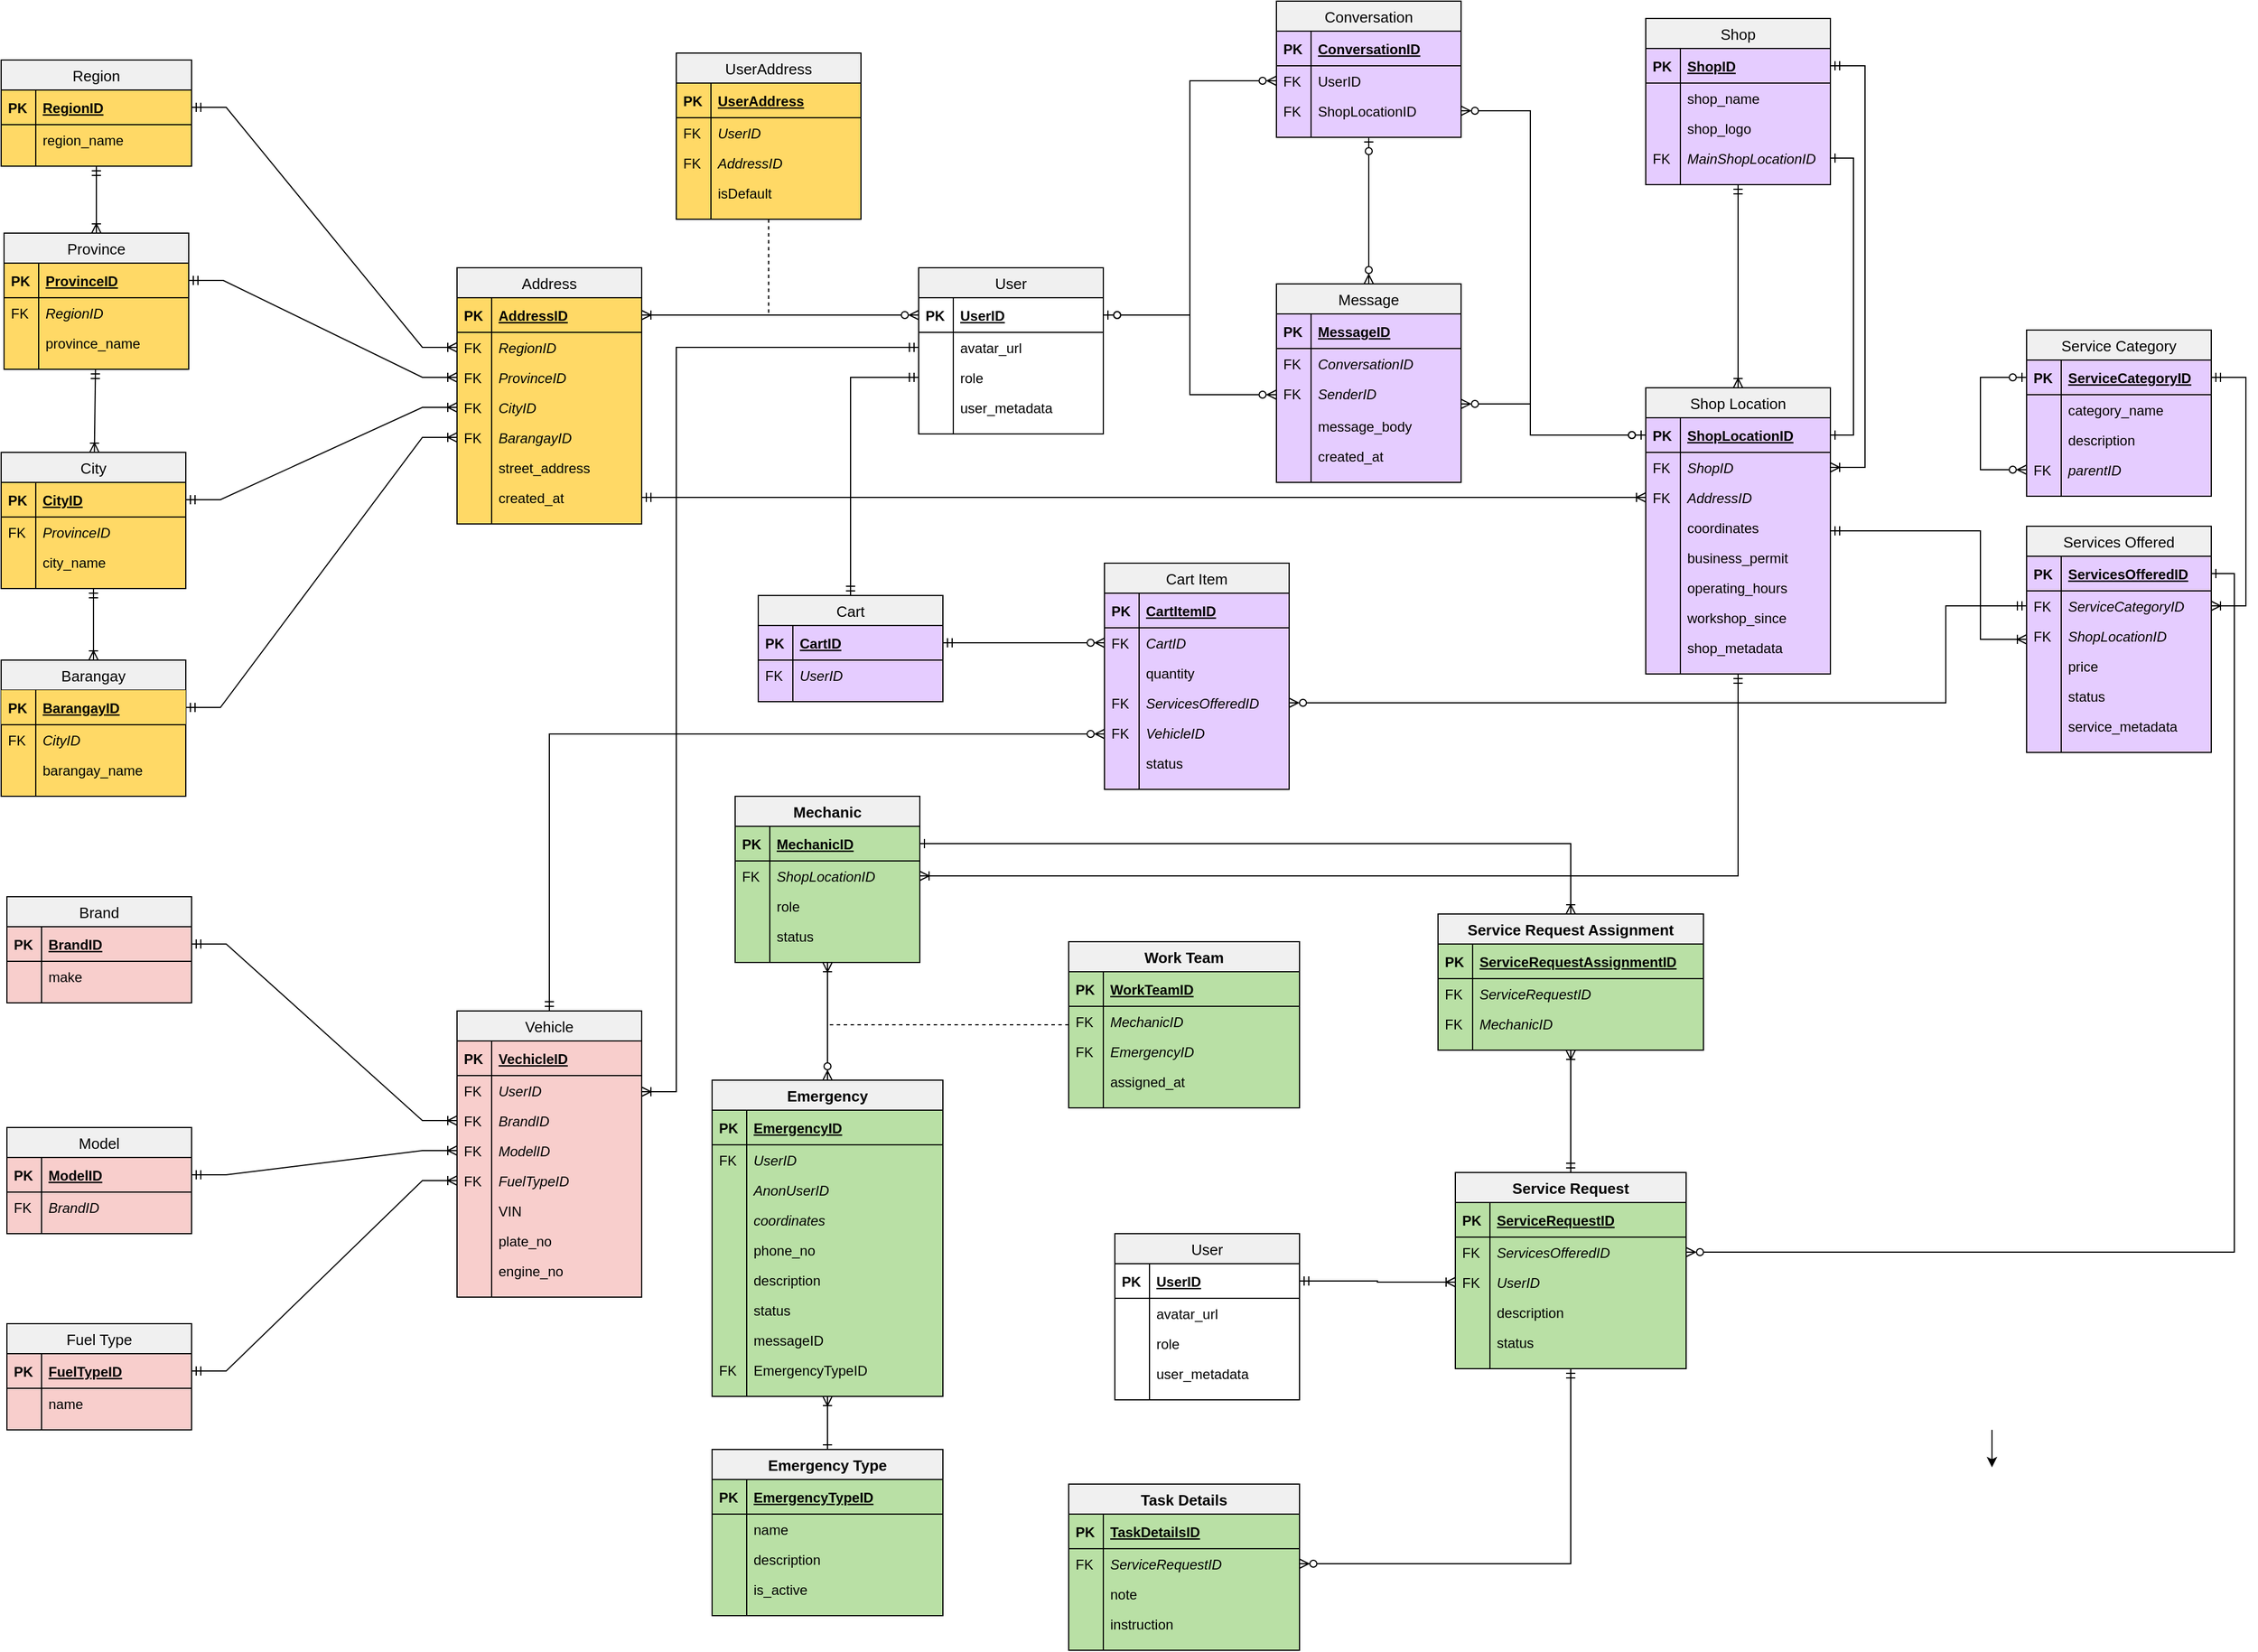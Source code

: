 <mxfile version="21.1.2" type="github">
  <diagram name="Page-1" id="2S65_K8TlIW-I9RaxmhA">
    <mxGraphModel dx="1363" dy="849" grid="1" gridSize="10" guides="1" tooltips="1" connect="1" arrows="1" fold="1" page="1" pageScale="1" pageWidth="2500" pageHeight="1500" math="0" shadow="0">
      <root>
        <mxCell id="0" />
        <mxCell id="1" parent="0" />
        <mxCell id="SJSmvKwEZ4cIt8mxZRy5-101" value="User" style="swimlane;fontStyle=0;childLayout=stackLayout;horizontal=1;startSize=26;fillColor=#F0F0F0;horizontalStack=0;resizeParent=1;resizeParentMax=0;resizeLast=0;collapsible=1;marginBottom=0;swimlaneFillColor=none;align=center;strokeWidth=1;fontSize=13;strokeColor=#000000;rounded=0;" parent="1" vertex="1">
          <mxGeometry x="880" y="246" width="160" height="144" as="geometry" />
        </mxCell>
        <mxCell id="SJSmvKwEZ4cIt8mxZRy5-102" value="UserID" style="shape=partialRectangle;top=0;left=0;right=0;bottom=1;align=left;verticalAlign=middle;fillColor=none;spacingLeft=34;spacingRight=4;overflow=hidden;rotatable=0;points=[[0,0.5],[1,0.5]];portConstraint=eastwest;dropTarget=0;fontStyle=5;rounded=0;" parent="SJSmvKwEZ4cIt8mxZRy5-101" vertex="1">
          <mxGeometry y="26" width="160" height="30" as="geometry" />
        </mxCell>
        <mxCell id="SJSmvKwEZ4cIt8mxZRy5-103" value="PK" style="shape=partialRectangle;top=0;left=0;bottom=0;fillColor=none;align=left;verticalAlign=middle;spacingLeft=4;spacingRight=4;overflow=hidden;rotatable=0;points=[];portConstraint=eastwest;part=1;fontStyle=1;rounded=0;" parent="SJSmvKwEZ4cIt8mxZRy5-102" vertex="1" connectable="0">
          <mxGeometry width="30" height="30" as="geometry" />
        </mxCell>
        <mxCell id="SJSmvKwEZ4cIt8mxZRy5-106" value="avatar_url" style="shape=partialRectangle;top=0;left=0;right=0;bottom=0;align=left;verticalAlign=top;fillColor=none;spacingLeft=34;spacingRight=4;overflow=hidden;rotatable=0;points=[[0,0.5],[1,0.5]];portConstraint=eastwest;dropTarget=0;rounded=0;" parent="SJSmvKwEZ4cIt8mxZRy5-101" vertex="1">
          <mxGeometry y="56" width="160" height="26" as="geometry" />
        </mxCell>
        <mxCell id="SJSmvKwEZ4cIt8mxZRy5-107" value="" style="shape=partialRectangle;top=0;left=0;bottom=0;fillColor=none;align=left;verticalAlign=top;spacingLeft=4;spacingRight=4;overflow=hidden;rotatable=0;points=[];portConstraint=eastwest;part=1;rounded=0;" parent="SJSmvKwEZ4cIt8mxZRy5-106" vertex="1" connectable="0">
          <mxGeometry width="30" height="26" as="geometry" />
        </mxCell>
        <mxCell id="SJSmvKwEZ4cIt8mxZRy5-108" value="role" style="shape=partialRectangle;top=0;left=0;right=0;bottom=0;align=left;verticalAlign=top;fillColor=none;spacingLeft=34;spacingRight=4;overflow=hidden;rotatable=0;points=[[0,0.5],[1,0.5]];portConstraint=eastwest;dropTarget=0;rounded=0;" parent="SJSmvKwEZ4cIt8mxZRy5-101" vertex="1">
          <mxGeometry y="82" width="160" height="26" as="geometry" />
        </mxCell>
        <mxCell id="SJSmvKwEZ4cIt8mxZRy5-109" value="" style="shape=partialRectangle;top=0;left=0;bottom=0;fillColor=none;align=left;verticalAlign=top;spacingLeft=4;spacingRight=4;overflow=hidden;rotatable=0;points=[];portConstraint=eastwest;part=1;rounded=0;" parent="SJSmvKwEZ4cIt8mxZRy5-108" vertex="1" connectable="0">
          <mxGeometry width="30" height="26" as="geometry" />
        </mxCell>
        <mxCell id="SJSmvKwEZ4cIt8mxZRy5-113" value="user_metadata" style="shape=partialRectangle;top=0;left=0;right=0;bottom=0;align=left;verticalAlign=top;fillColor=none;spacingLeft=34;spacingRight=4;overflow=hidden;rotatable=0;points=[[0,0.5],[1,0.5]];portConstraint=eastwest;dropTarget=0;rounded=0;" parent="SJSmvKwEZ4cIt8mxZRy5-101" vertex="1">
          <mxGeometry y="108" width="160" height="26" as="geometry" />
        </mxCell>
        <mxCell id="SJSmvKwEZ4cIt8mxZRy5-114" value="" style="shape=partialRectangle;top=0;left=0;bottom=0;fillColor=none;align=left;verticalAlign=top;spacingLeft=4;spacingRight=4;overflow=hidden;rotatable=0;points=[];portConstraint=eastwest;part=1;rounded=0;" parent="SJSmvKwEZ4cIt8mxZRy5-113" vertex="1" connectable="0">
          <mxGeometry width="30" height="26" as="geometry" />
        </mxCell>
        <mxCell id="SJSmvKwEZ4cIt8mxZRy5-110" value="" style="shape=partialRectangle;top=0;left=0;right=0;bottom=0;align=left;verticalAlign=top;fillColor=none;spacingLeft=34;spacingRight=4;overflow=hidden;rotatable=0;points=[[0,0.5],[1,0.5]];portConstraint=eastwest;dropTarget=0;rounded=0;" parent="SJSmvKwEZ4cIt8mxZRy5-101" vertex="1">
          <mxGeometry y="134" width="160" height="10" as="geometry" />
        </mxCell>
        <mxCell id="SJSmvKwEZ4cIt8mxZRy5-111" value="" style="shape=partialRectangle;top=0;left=0;bottom=0;fillColor=none;align=left;verticalAlign=top;spacingLeft=4;spacingRight=4;overflow=hidden;rotatable=0;points=[];portConstraint=eastwest;part=1;rounded=0;" parent="SJSmvKwEZ4cIt8mxZRy5-110" vertex="1" connectable="0">
          <mxGeometry width="30" height="10" as="geometry" />
        </mxCell>
        <mxCell id="SJSmvKwEZ4cIt8mxZRy5-115" value="Region" style="swimlane;fontStyle=0;childLayout=stackLayout;horizontal=1;startSize=26;fillColor=#f0f0f0;horizontalStack=0;resizeParent=1;resizeParentMax=0;resizeLast=0;collapsible=1;marginBottom=0;swimlaneFillColor=#FFD966;align=center;strokeWidth=1;fontSize=13;strokeColor=#000000;rounded=0;" parent="1" vertex="1">
          <mxGeometry x="85" y="66" width="165" height="92" as="geometry" />
        </mxCell>
        <mxCell id="SJSmvKwEZ4cIt8mxZRy5-116" value="RegionID" style="shape=partialRectangle;top=0;left=0;right=0;bottom=1;align=left;verticalAlign=middle;fillColor=none;spacingLeft=34;spacingRight=4;overflow=hidden;rotatable=0;points=[[0,0.5],[1,0.5]];portConstraint=eastwest;dropTarget=0;fontStyle=5;rounded=0;" parent="SJSmvKwEZ4cIt8mxZRy5-115" vertex="1">
          <mxGeometry y="26" width="165" height="30" as="geometry" />
        </mxCell>
        <mxCell id="SJSmvKwEZ4cIt8mxZRy5-117" value="PK" style="shape=partialRectangle;top=0;left=0;bottom=0;fillColor=none;align=left;verticalAlign=middle;spacingLeft=4;spacingRight=4;overflow=hidden;rotatable=0;points=[];portConstraint=eastwest;part=1;fontStyle=1;rounded=0;" parent="SJSmvKwEZ4cIt8mxZRy5-116" vertex="1" connectable="0">
          <mxGeometry width="30" height="30" as="geometry" />
        </mxCell>
        <mxCell id="SJSmvKwEZ4cIt8mxZRy5-118" value="region_name" style="shape=partialRectangle;top=0;left=0;right=0;bottom=0;align=left;verticalAlign=top;fillColor=none;spacingLeft=34;spacingRight=4;overflow=hidden;rotatable=0;points=[[0,0.5],[1,0.5]];portConstraint=eastwest;dropTarget=0;rounded=0;" parent="SJSmvKwEZ4cIt8mxZRy5-115" vertex="1">
          <mxGeometry y="56" width="165" height="26" as="geometry" />
        </mxCell>
        <mxCell id="SJSmvKwEZ4cIt8mxZRy5-119" value="" style="shape=partialRectangle;top=0;left=0;bottom=0;fillColor=none;align=left;verticalAlign=top;spacingLeft=4;spacingRight=4;overflow=hidden;rotatable=0;points=[];portConstraint=eastwest;part=1;rounded=0;" parent="SJSmvKwEZ4cIt8mxZRy5-118" vertex="1" connectable="0">
          <mxGeometry width="30" height="26" as="geometry" />
        </mxCell>
        <mxCell id="SJSmvKwEZ4cIt8mxZRy5-124" value="" style="shape=partialRectangle;top=0;left=0;right=0;bottom=0;align=left;verticalAlign=top;fillColor=none;spacingLeft=34;spacingRight=4;overflow=hidden;rotatable=0;points=[[0,0.5],[1,0.5]];portConstraint=eastwest;dropTarget=0;rounded=0;" parent="SJSmvKwEZ4cIt8mxZRy5-115" vertex="1">
          <mxGeometry y="82" width="165" height="10" as="geometry" />
        </mxCell>
        <mxCell id="SJSmvKwEZ4cIt8mxZRy5-125" value="" style="shape=partialRectangle;top=0;left=0;bottom=0;fillColor=none;align=left;verticalAlign=top;spacingLeft=4;spacingRight=4;overflow=hidden;rotatable=0;points=[];portConstraint=eastwest;part=1;rounded=0;" parent="SJSmvKwEZ4cIt8mxZRy5-124" vertex="1" connectable="0">
          <mxGeometry width="30" height="10" as="geometry" />
        </mxCell>
        <mxCell id="SJSmvKwEZ4cIt8mxZRy5-126" value="Province" style="swimlane;fontStyle=0;childLayout=stackLayout;horizontal=1;startSize=26;fillColor=#f0f0f0;horizontalStack=0;resizeParent=1;resizeParentMax=0;resizeLast=0;collapsible=1;marginBottom=0;swimlaneFillColor=#FFD966;align=center;strokeWidth=1;fontSize=13;strokeColor=#000000;rounded=0;" parent="1" vertex="1">
          <mxGeometry x="87.5" y="216" width="160" height="118" as="geometry" />
        </mxCell>
        <mxCell id="SJSmvKwEZ4cIt8mxZRy5-127" value="ProvinceID" style="shape=partialRectangle;top=0;left=0;right=0;bottom=1;align=left;verticalAlign=middle;fillColor=none;spacingLeft=34;spacingRight=4;overflow=hidden;rotatable=0;points=[[0,0.5],[1,0.5]];portConstraint=eastwest;dropTarget=0;fontStyle=5;rounded=0;" parent="SJSmvKwEZ4cIt8mxZRy5-126" vertex="1">
          <mxGeometry y="26" width="160" height="30" as="geometry" />
        </mxCell>
        <mxCell id="SJSmvKwEZ4cIt8mxZRy5-128" value="PK" style="shape=partialRectangle;top=0;left=0;bottom=0;fillColor=none;align=left;verticalAlign=middle;spacingLeft=4;spacingRight=4;overflow=hidden;rotatable=0;points=[];portConstraint=eastwest;part=1;fontStyle=1;rounded=0;" parent="SJSmvKwEZ4cIt8mxZRy5-127" vertex="1" connectable="0">
          <mxGeometry width="30" height="30" as="geometry" />
        </mxCell>
        <mxCell id="SJSmvKwEZ4cIt8mxZRy5-129" value="RegionID" style="shape=partialRectangle;top=0;left=0;right=0;bottom=0;align=left;verticalAlign=top;fillColor=none;spacingLeft=34;spacingRight=4;overflow=hidden;rotatable=0;points=[[0,0.5],[1,0.5]];portConstraint=eastwest;dropTarget=0;fontStyle=2;rounded=0;" parent="SJSmvKwEZ4cIt8mxZRy5-126" vertex="1">
          <mxGeometry y="56" width="160" height="26" as="geometry" />
        </mxCell>
        <mxCell id="SJSmvKwEZ4cIt8mxZRy5-130" value="FK" style="shape=partialRectangle;top=0;left=0;bottom=0;fillColor=none;align=left;verticalAlign=top;spacingLeft=4;spacingRight=4;overflow=hidden;rotatable=0;points=[];portConstraint=eastwest;part=1;rounded=0;" parent="SJSmvKwEZ4cIt8mxZRy5-129" vertex="1" connectable="0">
          <mxGeometry width="30" height="26" as="geometry" />
        </mxCell>
        <mxCell id="SJSmvKwEZ4cIt8mxZRy5-133" value="province_name" style="shape=partialRectangle;top=0;left=0;right=0;bottom=0;align=left;verticalAlign=top;fillColor=none;spacingLeft=34;spacingRight=4;overflow=hidden;rotatable=0;points=[[0,0.5],[1,0.5]];portConstraint=eastwest;dropTarget=0;fontStyle=0;rounded=0;" parent="SJSmvKwEZ4cIt8mxZRy5-126" vertex="1">
          <mxGeometry y="82" width="160" height="26" as="geometry" />
        </mxCell>
        <mxCell id="SJSmvKwEZ4cIt8mxZRy5-134" value="" style="shape=partialRectangle;top=0;left=0;bottom=0;fillColor=none;align=left;verticalAlign=top;spacingLeft=4;spacingRight=4;overflow=hidden;rotatable=0;points=[];portConstraint=eastwest;part=1;rounded=0;" parent="SJSmvKwEZ4cIt8mxZRy5-133" vertex="1" connectable="0">
          <mxGeometry width="30" height="26" as="geometry" />
        </mxCell>
        <mxCell id="SJSmvKwEZ4cIt8mxZRy5-131" value="" style="shape=partialRectangle;top=0;left=0;right=0;bottom=0;align=left;verticalAlign=top;fillColor=none;spacingLeft=34;spacingRight=4;overflow=hidden;rotatable=0;points=[[0,0.5],[1,0.5]];portConstraint=eastwest;dropTarget=0;rounded=0;" parent="SJSmvKwEZ4cIt8mxZRy5-126" vertex="1">
          <mxGeometry y="108" width="160" height="10" as="geometry" />
        </mxCell>
        <mxCell id="SJSmvKwEZ4cIt8mxZRy5-132" value="" style="shape=partialRectangle;top=0;left=0;bottom=0;fillColor=none;align=left;verticalAlign=top;spacingLeft=4;spacingRight=4;overflow=hidden;rotatable=0;points=[];portConstraint=eastwest;part=1;rounded=0;" parent="SJSmvKwEZ4cIt8mxZRy5-131" vertex="1" connectable="0">
          <mxGeometry width="30" height="10" as="geometry" />
        </mxCell>
        <mxCell id="SJSmvKwEZ4cIt8mxZRy5-135" value="City" style="swimlane;fontStyle=0;childLayout=stackLayout;horizontal=1;startSize=26;fillColor=#f0f0f0;horizontalStack=0;resizeParent=1;resizeParentMax=0;resizeLast=0;collapsible=1;marginBottom=0;swimlaneFillColor=#FFD966;align=center;strokeWidth=1;fontSize=13;strokeColor=#000000;rounded=0;" parent="1" vertex="1">
          <mxGeometry x="85" y="406" width="160" height="118" as="geometry" />
        </mxCell>
        <mxCell id="SJSmvKwEZ4cIt8mxZRy5-136" value="CityID" style="shape=partialRectangle;top=0;left=0;right=0;bottom=1;align=left;verticalAlign=middle;fillColor=none;spacingLeft=34;spacingRight=4;overflow=hidden;rotatable=0;points=[[0,0.5],[1,0.5]];portConstraint=eastwest;dropTarget=0;fontStyle=5;rounded=0;" parent="SJSmvKwEZ4cIt8mxZRy5-135" vertex="1">
          <mxGeometry y="26" width="160" height="30" as="geometry" />
        </mxCell>
        <mxCell id="SJSmvKwEZ4cIt8mxZRy5-137" value="PK" style="shape=partialRectangle;top=0;left=0;bottom=0;fillColor=none;align=left;verticalAlign=middle;spacingLeft=4;spacingRight=4;overflow=hidden;rotatable=0;points=[];portConstraint=eastwest;part=1;fontStyle=1;rounded=0;" parent="SJSmvKwEZ4cIt8mxZRy5-136" vertex="1" connectable="0">
          <mxGeometry width="30" height="30" as="geometry" />
        </mxCell>
        <mxCell id="SJSmvKwEZ4cIt8mxZRy5-138" value="ProvinceID" style="shape=partialRectangle;top=0;left=0;right=0;bottom=0;align=left;verticalAlign=top;fillColor=none;spacingLeft=34;spacingRight=4;overflow=hidden;rotatable=0;points=[[0,0.5],[1,0.5]];portConstraint=eastwest;dropTarget=0;fontStyle=2;rounded=0;" parent="SJSmvKwEZ4cIt8mxZRy5-135" vertex="1">
          <mxGeometry y="56" width="160" height="26" as="geometry" />
        </mxCell>
        <mxCell id="SJSmvKwEZ4cIt8mxZRy5-139" value="FK" style="shape=partialRectangle;top=0;left=0;bottom=0;fillColor=none;align=left;verticalAlign=top;spacingLeft=4;spacingRight=4;overflow=hidden;rotatable=0;points=[];portConstraint=eastwest;part=1;rounded=0;" parent="SJSmvKwEZ4cIt8mxZRy5-138" vertex="1" connectable="0">
          <mxGeometry width="30" height="26" as="geometry" />
        </mxCell>
        <mxCell id="SJSmvKwEZ4cIt8mxZRy5-140" value="city_name" style="shape=partialRectangle;top=0;left=0;right=0;bottom=0;align=left;verticalAlign=top;fillColor=none;spacingLeft=34;spacingRight=4;overflow=hidden;rotatable=0;points=[[0,0.5],[1,0.5]];portConstraint=eastwest;dropTarget=0;fontStyle=0;rounded=0;" parent="SJSmvKwEZ4cIt8mxZRy5-135" vertex="1">
          <mxGeometry y="82" width="160" height="26" as="geometry" />
        </mxCell>
        <mxCell id="SJSmvKwEZ4cIt8mxZRy5-141" value="" style="shape=partialRectangle;top=0;left=0;bottom=0;fillColor=none;align=left;verticalAlign=top;spacingLeft=4;spacingRight=4;overflow=hidden;rotatable=0;points=[];portConstraint=eastwest;part=1;rounded=0;" parent="SJSmvKwEZ4cIt8mxZRy5-140" vertex="1" connectable="0">
          <mxGeometry width="30" height="26" as="geometry" />
        </mxCell>
        <mxCell id="SJSmvKwEZ4cIt8mxZRy5-142" value="" style="shape=partialRectangle;top=0;left=0;right=0;bottom=0;align=left;verticalAlign=top;fillColor=none;spacingLeft=34;spacingRight=4;overflow=hidden;rotatable=0;points=[[0,0.5],[1,0.5]];portConstraint=eastwest;dropTarget=0;rounded=0;" parent="SJSmvKwEZ4cIt8mxZRy5-135" vertex="1">
          <mxGeometry y="108" width="160" height="10" as="geometry" />
        </mxCell>
        <mxCell id="SJSmvKwEZ4cIt8mxZRy5-143" value="" style="shape=partialRectangle;top=0;left=0;bottom=0;fillColor=none;align=left;verticalAlign=top;spacingLeft=4;spacingRight=4;overflow=hidden;rotatable=0;points=[];portConstraint=eastwest;part=1;rounded=0;" parent="SJSmvKwEZ4cIt8mxZRy5-142" vertex="1" connectable="0">
          <mxGeometry width="30" height="10" as="geometry" />
        </mxCell>
        <mxCell id="SJSmvKwEZ4cIt8mxZRy5-144" value="Barangay" style="swimlane;fontStyle=0;childLayout=stackLayout;horizontal=1;startSize=26;fillColor=#F0F0F0;horizontalStack=0;resizeParent=1;resizeParentMax=0;resizeLast=0;collapsible=1;marginBottom=0;swimlaneFillColor=#FFD966;align=center;strokeWidth=1;fontSize=13;strokeColor=#000000;rounded=0;" parent="1" vertex="1">
          <mxGeometry x="85" y="586" width="160" height="118" as="geometry" />
        </mxCell>
        <mxCell id="SJSmvKwEZ4cIt8mxZRy5-145" value="BarangayID" style="shape=partialRectangle;top=0;left=0;right=0;bottom=1;align=left;verticalAlign=middle;fillColor=#FFD966;spacingLeft=34;spacingRight=4;overflow=hidden;rotatable=0;points=[[0,0.5],[1,0.5]];portConstraint=eastwest;dropTarget=0;fontStyle=5;strokeColor=#000000;rounded=0;" parent="SJSmvKwEZ4cIt8mxZRy5-144" vertex="1">
          <mxGeometry y="26" width="160" height="30" as="geometry" />
        </mxCell>
        <mxCell id="SJSmvKwEZ4cIt8mxZRy5-146" value="PK" style="shape=partialRectangle;top=0;left=0;bottom=0;fillColor=none;align=left;verticalAlign=middle;spacingLeft=4;spacingRight=4;overflow=hidden;rotatable=0;points=[];portConstraint=eastwest;part=1;fontStyle=1;rounded=0;" parent="SJSmvKwEZ4cIt8mxZRy5-145" vertex="1" connectable="0">
          <mxGeometry width="30" height="30" as="geometry" />
        </mxCell>
        <mxCell id="SJSmvKwEZ4cIt8mxZRy5-147" value="CityID" style="shape=partialRectangle;top=0;left=0;right=0;bottom=0;align=left;verticalAlign=top;fillColor=none;spacingLeft=34;spacingRight=4;overflow=hidden;rotatable=0;points=[[0,0.5],[1,0.5]];portConstraint=eastwest;dropTarget=0;fontStyle=2;rounded=0;" parent="SJSmvKwEZ4cIt8mxZRy5-144" vertex="1">
          <mxGeometry y="56" width="160" height="26" as="geometry" />
        </mxCell>
        <mxCell id="SJSmvKwEZ4cIt8mxZRy5-148" value="FK" style="shape=partialRectangle;top=0;left=0;bottom=0;fillColor=none;align=left;verticalAlign=top;spacingLeft=4;spacingRight=4;overflow=hidden;rotatable=0;points=[];portConstraint=eastwest;part=1;rounded=0;" parent="SJSmvKwEZ4cIt8mxZRy5-147" vertex="1" connectable="0">
          <mxGeometry width="30" height="26" as="geometry" />
        </mxCell>
        <mxCell id="SJSmvKwEZ4cIt8mxZRy5-149" value="barangay_name" style="shape=partialRectangle;top=0;left=0;right=0;bottom=0;align=left;verticalAlign=top;fillColor=none;spacingLeft=34;spacingRight=4;overflow=hidden;rotatable=0;points=[[0,0.5],[1,0.5]];portConstraint=eastwest;dropTarget=0;fontStyle=0;rounded=0;" parent="SJSmvKwEZ4cIt8mxZRy5-144" vertex="1">
          <mxGeometry y="82" width="160" height="26" as="geometry" />
        </mxCell>
        <mxCell id="SJSmvKwEZ4cIt8mxZRy5-150" value="" style="shape=partialRectangle;top=0;left=0;bottom=0;fillColor=none;align=left;verticalAlign=top;spacingLeft=4;spacingRight=4;overflow=hidden;rotatable=0;points=[];portConstraint=eastwest;part=1;rounded=0;" parent="SJSmvKwEZ4cIt8mxZRy5-149" vertex="1" connectable="0">
          <mxGeometry width="30" height="26" as="geometry" />
        </mxCell>
        <mxCell id="SJSmvKwEZ4cIt8mxZRy5-151" value="" style="shape=partialRectangle;top=0;left=0;right=0;bottom=0;align=left;verticalAlign=top;fillColor=none;spacingLeft=34;spacingRight=4;overflow=hidden;rotatable=0;points=[[0,0.5],[1,0.5]];portConstraint=eastwest;dropTarget=0;rounded=0;" parent="SJSmvKwEZ4cIt8mxZRy5-144" vertex="1">
          <mxGeometry y="108" width="160" height="10" as="geometry" />
        </mxCell>
        <mxCell id="SJSmvKwEZ4cIt8mxZRy5-152" value="" style="shape=partialRectangle;top=0;left=0;bottom=0;fillColor=none;align=left;verticalAlign=top;spacingLeft=4;spacingRight=4;overflow=hidden;rotatable=0;points=[];portConstraint=eastwest;part=1;rounded=0;" parent="SJSmvKwEZ4cIt8mxZRy5-151" vertex="1" connectable="0">
          <mxGeometry width="30" height="10" as="geometry" />
        </mxCell>
        <mxCell id="SJSmvKwEZ4cIt8mxZRy5-154" value="Address" style="swimlane;fontStyle=0;childLayout=stackLayout;horizontal=1;startSize=26;fillColor=#F0F0F0;horizontalStack=0;resizeParent=1;resizeParentMax=0;resizeLast=0;collapsible=1;marginBottom=0;swimlaneFillColor=#FFD966;align=center;strokeWidth=1;fontSize=13;strokeColor=#000000;rounded=0;" parent="1" vertex="1">
          <mxGeometry x="480" y="246" width="160" height="222" as="geometry" />
        </mxCell>
        <mxCell id="SJSmvKwEZ4cIt8mxZRy5-155" value="AddressID" style="shape=partialRectangle;top=0;left=0;right=0;bottom=1;align=left;verticalAlign=middle;fillColor=none;spacingLeft=34;spacingRight=4;overflow=hidden;rotatable=0;points=[[0,0.5],[1,0.5]];portConstraint=eastwest;dropTarget=0;fontStyle=5;rounded=0;" parent="SJSmvKwEZ4cIt8mxZRy5-154" vertex="1">
          <mxGeometry y="26" width="160" height="30" as="geometry" />
        </mxCell>
        <mxCell id="SJSmvKwEZ4cIt8mxZRy5-156" value="PK" style="shape=partialRectangle;top=0;left=0;bottom=0;fillColor=none;align=left;verticalAlign=middle;spacingLeft=4;spacingRight=4;overflow=hidden;rotatable=0;points=[];portConstraint=eastwest;part=1;fontStyle=1;rounded=0;" parent="SJSmvKwEZ4cIt8mxZRy5-155" vertex="1" connectable="0">
          <mxGeometry width="30" height="30" as="geometry" />
        </mxCell>
        <mxCell id="SJSmvKwEZ4cIt8mxZRy5-157" value="RegionID" style="shape=partialRectangle;top=0;left=0;right=0;bottom=0;align=left;verticalAlign=top;fillColor=none;spacingLeft=34;spacingRight=4;overflow=hidden;rotatable=0;points=[[0,0.5],[1,0.5]];portConstraint=eastwest;dropTarget=0;fontStyle=2;rounded=0;" parent="SJSmvKwEZ4cIt8mxZRy5-154" vertex="1">
          <mxGeometry y="56" width="160" height="26" as="geometry" />
        </mxCell>
        <mxCell id="SJSmvKwEZ4cIt8mxZRy5-158" value="FK" style="shape=partialRectangle;top=0;left=0;bottom=0;fillColor=none;align=left;verticalAlign=top;spacingLeft=4;spacingRight=4;overflow=hidden;rotatable=0;points=[];portConstraint=eastwest;part=1;rounded=0;" parent="SJSmvKwEZ4cIt8mxZRy5-157" vertex="1" connectable="0">
          <mxGeometry width="30" height="26" as="geometry" />
        </mxCell>
        <mxCell id="SJSmvKwEZ4cIt8mxZRy5-159" value="ProvinceID" style="shape=partialRectangle;top=0;left=0;right=0;bottom=0;align=left;verticalAlign=top;fillColor=none;spacingLeft=34;spacingRight=4;overflow=hidden;rotatable=0;points=[[0,0.5],[1,0.5]];portConstraint=eastwest;dropTarget=0;fontStyle=2;rounded=0;" parent="SJSmvKwEZ4cIt8mxZRy5-154" vertex="1">
          <mxGeometry y="82" width="160" height="26" as="geometry" />
        </mxCell>
        <mxCell id="SJSmvKwEZ4cIt8mxZRy5-160" value="FK" style="shape=partialRectangle;top=0;left=0;bottom=0;fillColor=none;align=left;verticalAlign=top;spacingLeft=4;spacingRight=4;overflow=hidden;rotatable=0;points=[];portConstraint=eastwest;part=1;rounded=0;" parent="SJSmvKwEZ4cIt8mxZRy5-159" vertex="1" connectable="0">
          <mxGeometry width="30" height="26" as="geometry" />
        </mxCell>
        <mxCell id="SJSmvKwEZ4cIt8mxZRy5-166" value="CityID" style="shape=partialRectangle;top=0;left=0;right=0;bottom=0;align=left;verticalAlign=top;fillColor=none;spacingLeft=34;spacingRight=4;overflow=hidden;rotatable=0;points=[[0,0.5],[1,0.5]];portConstraint=eastwest;dropTarget=0;fontStyle=2;shadow=0;rounded=0;" parent="SJSmvKwEZ4cIt8mxZRy5-154" vertex="1">
          <mxGeometry y="108" width="160" height="26" as="geometry" />
        </mxCell>
        <mxCell id="SJSmvKwEZ4cIt8mxZRy5-167" value="FK" style="shape=partialRectangle;top=0;left=0;bottom=0;fillColor=none;align=left;verticalAlign=top;spacingLeft=4;spacingRight=4;overflow=hidden;rotatable=0;points=[];portConstraint=eastwest;part=1;rounded=0;" parent="SJSmvKwEZ4cIt8mxZRy5-166" vertex="1" connectable="0">
          <mxGeometry width="30" height="26" as="geometry" />
        </mxCell>
        <mxCell id="SJSmvKwEZ4cIt8mxZRy5-168" value="BarangayID" style="shape=partialRectangle;top=0;left=0;right=0;bottom=0;align=left;verticalAlign=top;fillColor=none;spacingLeft=34;spacingRight=4;overflow=hidden;rotatable=0;points=[[0,0.5],[1,0.5]];portConstraint=eastwest;dropTarget=0;fontStyle=2;rounded=0;" parent="SJSmvKwEZ4cIt8mxZRy5-154" vertex="1">
          <mxGeometry y="134" width="160" height="26" as="geometry" />
        </mxCell>
        <mxCell id="SJSmvKwEZ4cIt8mxZRy5-169" value="FK" style="shape=partialRectangle;top=0;left=0;bottom=0;fillColor=none;align=left;verticalAlign=top;spacingLeft=4;spacingRight=4;overflow=hidden;rotatable=0;points=[];portConstraint=eastwest;part=1;rounded=0;" parent="SJSmvKwEZ4cIt8mxZRy5-168" vertex="1" connectable="0">
          <mxGeometry width="30" height="26" as="geometry" />
        </mxCell>
        <mxCell id="SJSmvKwEZ4cIt8mxZRy5-161" value="street_address" style="shape=partialRectangle;top=0;left=0;right=0;bottom=0;align=left;verticalAlign=top;fillColor=none;spacingLeft=34;spacingRight=4;overflow=hidden;rotatable=0;points=[[0,0.5],[1,0.5]];portConstraint=eastwest;dropTarget=0;rounded=0;" parent="SJSmvKwEZ4cIt8mxZRy5-154" vertex="1">
          <mxGeometry y="160" width="160" height="26" as="geometry" />
        </mxCell>
        <mxCell id="SJSmvKwEZ4cIt8mxZRy5-162" value="" style="shape=partialRectangle;top=0;left=0;bottom=0;fillColor=none;align=left;verticalAlign=top;spacingLeft=4;spacingRight=4;overflow=hidden;rotatable=0;points=[];portConstraint=eastwest;part=1;rounded=0;" parent="SJSmvKwEZ4cIt8mxZRy5-161" vertex="1" connectable="0">
          <mxGeometry width="30" height="26" as="geometry" />
        </mxCell>
        <mxCell id="SJSmvKwEZ4cIt8mxZRy5-170" value="created_at" style="shape=partialRectangle;top=0;left=0;right=0;bottom=0;align=left;verticalAlign=top;fillColor=none;spacingLeft=34;spacingRight=4;overflow=hidden;rotatable=0;points=[[0,0.5],[1,0.5]];portConstraint=eastwest;dropTarget=0;rounded=0;" parent="SJSmvKwEZ4cIt8mxZRy5-154" vertex="1">
          <mxGeometry y="186" width="160" height="26" as="geometry" />
        </mxCell>
        <mxCell id="SJSmvKwEZ4cIt8mxZRy5-171" value="" style="shape=partialRectangle;top=0;left=0;bottom=0;fillColor=none;align=left;verticalAlign=top;spacingLeft=4;spacingRight=4;overflow=hidden;rotatable=0;points=[];portConstraint=eastwest;part=1;rounded=0;" parent="SJSmvKwEZ4cIt8mxZRy5-170" vertex="1" connectable="0">
          <mxGeometry width="30" height="26" as="geometry" />
        </mxCell>
        <mxCell id="SJSmvKwEZ4cIt8mxZRy5-163" value="" style="shape=partialRectangle;top=0;left=0;right=0;bottom=0;align=left;verticalAlign=top;fillColor=none;spacingLeft=34;spacingRight=4;overflow=hidden;rotatable=0;points=[[0,0.5],[1,0.5]];portConstraint=eastwest;dropTarget=0;rounded=0;" parent="SJSmvKwEZ4cIt8mxZRy5-154" vertex="1">
          <mxGeometry y="212" width="160" height="10" as="geometry" />
        </mxCell>
        <mxCell id="SJSmvKwEZ4cIt8mxZRy5-164" value="" style="shape=partialRectangle;top=0;left=0;bottom=0;fillColor=none;align=left;verticalAlign=top;spacingLeft=4;spacingRight=4;overflow=hidden;rotatable=0;points=[];portConstraint=eastwest;part=1;rounded=0;" parent="SJSmvKwEZ4cIt8mxZRy5-163" vertex="1" connectable="0">
          <mxGeometry width="30" height="10" as="geometry" />
        </mxCell>
        <mxCell id="SJSmvKwEZ4cIt8mxZRy5-172" value="" style="edgeStyle=entityRelationEdgeStyle;fontSize=12;html=1;endArrow=ERzeroToMany;startArrow=ERoneToMany;rounded=0;endFill=0;" parent="1" source="SJSmvKwEZ4cIt8mxZRy5-155" target="SJSmvKwEZ4cIt8mxZRy5-102" edge="1">
          <mxGeometry width="100" height="100" relative="1" as="geometry">
            <mxPoint x="640" y="296" as="sourcePoint" />
            <mxPoint x="740" y="196" as="targetPoint" />
          </mxGeometry>
        </mxCell>
        <mxCell id="SJSmvKwEZ4cIt8mxZRy5-200" style="edgeStyle=orthogonalEdgeStyle;rounded=0;orthogonalLoop=1;jettySize=auto;html=1;endArrow=none;endFill=0;dashed=1;" parent="1" source="SJSmvKwEZ4cIt8mxZRy5-173" edge="1">
          <mxGeometry relative="1" as="geometry">
            <mxPoint x="750" y="287" as="targetPoint" />
            <mxPoint x="750" y="201" as="sourcePoint" />
          </mxGeometry>
        </mxCell>
        <mxCell id="SJSmvKwEZ4cIt8mxZRy5-173" value="UserAddress" style="swimlane;fontStyle=0;childLayout=stackLayout;horizontal=1;startSize=26;fillColor=#F0F0F0;horizontalStack=0;resizeParent=1;resizeParentMax=0;resizeLast=0;collapsible=1;marginBottom=0;swimlaneFillColor=#FFD966;align=center;strokeWidth=1;fontSize=13;strokeColor=#000000;rounded=0;" parent="1" vertex="1">
          <mxGeometry x="670" y="60" width="160" height="144" as="geometry" />
        </mxCell>
        <mxCell id="SJSmvKwEZ4cIt8mxZRy5-174" value="UserAddress" style="shape=partialRectangle;top=0;left=0;right=0;bottom=1;align=left;verticalAlign=middle;fillColor=none;spacingLeft=34;spacingRight=4;overflow=hidden;rotatable=0;points=[[0,0.5],[1,0.5]];portConstraint=eastwest;dropTarget=0;fontStyle=5;rounded=0;" parent="SJSmvKwEZ4cIt8mxZRy5-173" vertex="1">
          <mxGeometry y="26" width="160" height="30" as="geometry" />
        </mxCell>
        <mxCell id="SJSmvKwEZ4cIt8mxZRy5-175" value="PK    " style="shape=partialRectangle;top=0;left=0;bottom=0;fillColor=none;align=left;verticalAlign=middle;spacingLeft=4;spacingRight=4;overflow=hidden;rotatable=0;points=[];portConstraint=eastwest;part=1;fontStyle=1;rounded=0;" parent="SJSmvKwEZ4cIt8mxZRy5-174" vertex="1" connectable="0">
          <mxGeometry width="30" height="30" as="geometry" />
        </mxCell>
        <mxCell id="SJSmvKwEZ4cIt8mxZRy5-176" value="UserID" style="shape=partialRectangle;top=0;left=0;right=0;bottom=0;align=left;verticalAlign=top;fillColor=none;spacingLeft=34;spacingRight=4;overflow=hidden;rotatable=0;points=[[0,0.5],[1,0.5]];portConstraint=eastwest;dropTarget=0;fontStyle=2;rounded=0;" parent="SJSmvKwEZ4cIt8mxZRy5-173" vertex="1">
          <mxGeometry y="56" width="160" height="26" as="geometry" />
        </mxCell>
        <mxCell id="SJSmvKwEZ4cIt8mxZRy5-177" value="FK" style="shape=partialRectangle;top=0;left=0;bottom=0;fillColor=none;align=left;verticalAlign=top;spacingLeft=4;spacingRight=4;overflow=hidden;rotatable=0;points=[];portConstraint=eastwest;part=1;rounded=0;" parent="SJSmvKwEZ4cIt8mxZRy5-176" vertex="1" connectable="0">
          <mxGeometry width="30" height="26" as="geometry" />
        </mxCell>
        <mxCell id="SJSmvKwEZ4cIt8mxZRy5-178" value="AddressID" style="shape=partialRectangle;top=0;left=0;right=0;bottom=0;align=left;verticalAlign=top;fillColor=none;spacingLeft=34;spacingRight=4;overflow=hidden;rotatable=0;points=[[0,0.5],[1,0.5]];portConstraint=eastwest;dropTarget=0;fontStyle=2;rounded=0;" parent="SJSmvKwEZ4cIt8mxZRy5-173" vertex="1">
          <mxGeometry y="82" width="160" height="26" as="geometry" />
        </mxCell>
        <mxCell id="SJSmvKwEZ4cIt8mxZRy5-179" value="FK" style="shape=partialRectangle;top=0;left=0;bottom=0;fillColor=none;align=left;verticalAlign=top;spacingLeft=4;spacingRight=4;overflow=hidden;rotatable=0;points=[];portConstraint=eastwest;part=1;rounded=0;" parent="SJSmvKwEZ4cIt8mxZRy5-178" vertex="1" connectable="0">
          <mxGeometry width="30" height="26" as="geometry" />
        </mxCell>
        <mxCell id="SJSmvKwEZ4cIt8mxZRy5-198" value="isDefault&#xa;" style="shape=partialRectangle;top=0;left=0;right=0;bottom=0;align=left;verticalAlign=top;fillColor=none;spacingLeft=34;spacingRight=4;overflow=hidden;rotatable=0;points=[[0,0.5],[1,0.5]];portConstraint=eastwest;dropTarget=0;fontStyle=0;rounded=0;" parent="SJSmvKwEZ4cIt8mxZRy5-173" vertex="1">
          <mxGeometry y="108" width="160" height="26" as="geometry" />
        </mxCell>
        <mxCell id="SJSmvKwEZ4cIt8mxZRy5-199" value="" style="shape=partialRectangle;top=0;left=0;bottom=0;fillColor=none;align=left;verticalAlign=top;spacingLeft=4;spacingRight=4;overflow=hidden;rotatable=0;points=[];portConstraint=eastwest;part=1;rounded=0;" parent="SJSmvKwEZ4cIt8mxZRy5-198" vertex="1" connectable="0">
          <mxGeometry width="30" height="26" as="geometry" />
        </mxCell>
        <mxCell id="SJSmvKwEZ4cIt8mxZRy5-180" value="" style="shape=partialRectangle;top=0;left=0;right=0;bottom=0;align=left;verticalAlign=top;fillColor=none;spacingLeft=34;spacingRight=4;overflow=hidden;rotatable=0;points=[[0,0.5],[1,0.5]];portConstraint=eastwest;dropTarget=0;rounded=0;" parent="SJSmvKwEZ4cIt8mxZRy5-173" vertex="1">
          <mxGeometry y="134" width="160" height="10" as="geometry" />
        </mxCell>
        <mxCell id="SJSmvKwEZ4cIt8mxZRy5-181" value="" style="shape=partialRectangle;top=0;left=0;bottom=0;fillColor=none;align=left;verticalAlign=top;spacingLeft=4;spacingRight=4;overflow=hidden;rotatable=0;points=[];portConstraint=eastwest;part=1;rounded=0;" parent="SJSmvKwEZ4cIt8mxZRy5-180" vertex="1" connectable="0">
          <mxGeometry width="30" height="10" as="geometry" />
        </mxCell>
        <mxCell id="SJSmvKwEZ4cIt8mxZRy5-185" value="" style="fontSize=12;html=1;endArrow=ERoneToMany;startArrow=ERmandOne;rounded=0;strokeColor=#000000;entryX=0.5;entryY=0;entryDx=0;entryDy=0;" parent="1" source="SJSmvKwEZ4cIt8mxZRy5-115" target="SJSmvKwEZ4cIt8mxZRy5-126" edge="1">
          <mxGeometry width="100" height="100" relative="1" as="geometry">
            <mxPoint x="168" y="36" as="sourcePoint" />
            <mxPoint x="590" y="316" as="targetPoint" />
          </mxGeometry>
        </mxCell>
        <mxCell id="SJSmvKwEZ4cIt8mxZRy5-192" value="" style="edgeStyle=entityRelationEdgeStyle;fontSize=12;html=1;endArrow=ERoneToMany;startArrow=ERmandOne;rounded=0;" parent="1" source="SJSmvKwEZ4cIt8mxZRy5-116" target="SJSmvKwEZ4cIt8mxZRy5-157" edge="1">
          <mxGeometry width="100" height="100" relative="1" as="geometry">
            <mxPoint x="400" y="356" as="sourcePoint" />
            <mxPoint x="500" y="256" as="targetPoint" />
          </mxGeometry>
        </mxCell>
        <mxCell id="SJSmvKwEZ4cIt8mxZRy5-193" value="" style="edgeStyle=entityRelationEdgeStyle;fontSize=12;html=1;endArrow=ERoneToMany;startArrow=ERmandOne;rounded=0;" parent="1" source="SJSmvKwEZ4cIt8mxZRy5-127" target="SJSmvKwEZ4cIt8mxZRy5-159" edge="1">
          <mxGeometry width="100" height="100" relative="1" as="geometry">
            <mxPoint x="270" y="106" as="sourcePoint" />
            <mxPoint x="410" y="95" as="targetPoint" />
          </mxGeometry>
        </mxCell>
        <mxCell id="SJSmvKwEZ4cIt8mxZRy5-194" value="" style="edgeStyle=entityRelationEdgeStyle;fontSize=12;html=1;endArrow=ERoneToMany;startArrow=ERmandOne;rounded=0;" parent="1" source="SJSmvKwEZ4cIt8mxZRy5-136" target="SJSmvKwEZ4cIt8mxZRy5-166" edge="1">
          <mxGeometry width="100" height="100" relative="1" as="geometry">
            <mxPoint x="255" y="297" as="sourcePoint" />
            <mxPoint x="410" y="121" as="targetPoint" />
          </mxGeometry>
        </mxCell>
        <mxCell id="SJSmvKwEZ4cIt8mxZRy5-195" value="" style="edgeStyle=entityRelationEdgeStyle;fontSize=12;html=1;endArrow=ERoneToMany;startArrow=ERmandOne;rounded=0;" parent="1" source="SJSmvKwEZ4cIt8mxZRy5-145" target="SJSmvKwEZ4cIt8mxZRy5-168" edge="1">
          <mxGeometry width="100" height="100" relative="1" as="geometry">
            <mxPoint x="255" y="457" as="sourcePoint" />
            <mxPoint x="410" y="147" as="targetPoint" />
          </mxGeometry>
        </mxCell>
        <mxCell id="SJSmvKwEZ4cIt8mxZRy5-196" value="" style="fontSize=12;html=1;endArrow=ERoneToMany;startArrow=ERmandOne;rounded=0;strokeColor=#000000;" parent="1" source="SJSmvKwEZ4cIt8mxZRy5-126" target="SJSmvKwEZ4cIt8mxZRy5-135" edge="1">
          <mxGeometry width="100" height="100" relative="1" as="geometry">
            <mxPoint x="200" y="356" as="sourcePoint" />
            <mxPoint x="200" y="414" as="targetPoint" />
          </mxGeometry>
        </mxCell>
        <mxCell id="SJSmvKwEZ4cIt8mxZRy5-197" value="" style="fontSize=12;html=1;endArrow=ERoneToMany;startArrow=ERmandOne;rounded=0;strokeColor=#000000;entryX=0.5;entryY=0;entryDx=0;entryDy=0;" parent="1" source="SJSmvKwEZ4cIt8mxZRy5-135" target="SJSmvKwEZ4cIt8mxZRy5-144" edge="1">
          <mxGeometry width="100" height="100" relative="1" as="geometry">
            <mxPoint x="530" y="486" as="sourcePoint" />
            <mxPoint x="290" y="758.105" as="targetPoint" />
            <Array as="points" />
          </mxGeometry>
        </mxCell>
        <mxCell id="SJSmvKwEZ4cIt8mxZRy5-310" value="Brand" style="swimlane;fontStyle=0;childLayout=stackLayout;horizontal=1;startSize=26;fillColor=#F0F0F0;horizontalStack=0;resizeParent=1;resizeParentMax=0;resizeLast=0;collapsible=1;marginBottom=0;swimlaneFillColor=#F8CECC;align=center;strokeWidth=1;fontSize=13;strokeColor=#000000;rounded=0;" parent="1" vertex="1">
          <mxGeometry x="90" y="791" width="160" height="92" as="geometry" />
        </mxCell>
        <mxCell id="SJSmvKwEZ4cIt8mxZRy5-311" value="BrandID" style="shape=partialRectangle;top=0;left=0;right=0;bottom=1;align=left;verticalAlign=middle;fillColor=none;spacingLeft=34;spacingRight=4;overflow=hidden;rotatable=0;points=[[0,0.5],[1,0.5]];portConstraint=eastwest;dropTarget=0;fontStyle=5;strokeColor=#000000;rounded=0;" parent="SJSmvKwEZ4cIt8mxZRy5-310" vertex="1">
          <mxGeometry y="26" width="160" height="30" as="geometry" />
        </mxCell>
        <mxCell id="SJSmvKwEZ4cIt8mxZRy5-312" value="PK" style="shape=partialRectangle;top=0;left=0;bottom=0;fillColor=none;align=left;verticalAlign=middle;spacingLeft=4;spacingRight=4;overflow=hidden;rotatable=0;points=[];portConstraint=eastwest;part=1;fontStyle=1;rounded=0;" parent="SJSmvKwEZ4cIt8mxZRy5-311" vertex="1" connectable="0">
          <mxGeometry width="30" height="30" as="geometry" />
        </mxCell>
        <mxCell id="SJSmvKwEZ4cIt8mxZRy5-313" value="make" style="shape=partialRectangle;top=0;left=0;right=0;bottom=0;align=left;verticalAlign=top;fillColor=none;spacingLeft=34;spacingRight=4;overflow=hidden;rotatable=0;points=[[0,0.5],[1,0.5]];portConstraint=eastwest;dropTarget=0;fontStyle=0;rounded=0;" parent="SJSmvKwEZ4cIt8mxZRy5-310" vertex="1">
          <mxGeometry y="56" width="160" height="26" as="geometry" />
        </mxCell>
        <mxCell id="SJSmvKwEZ4cIt8mxZRy5-314" value="" style="shape=partialRectangle;top=0;left=0;bottom=0;fillColor=none;align=left;verticalAlign=top;spacingLeft=4;spacingRight=4;overflow=hidden;rotatable=0;points=[];portConstraint=eastwest;part=1;rounded=0;" parent="SJSmvKwEZ4cIt8mxZRy5-313" vertex="1" connectable="0">
          <mxGeometry width="30" height="26" as="geometry" />
        </mxCell>
        <mxCell id="SJSmvKwEZ4cIt8mxZRy5-317" value="" style="shape=partialRectangle;top=0;left=0;right=0;bottom=0;align=left;verticalAlign=top;fillColor=none;spacingLeft=34;spacingRight=4;overflow=hidden;rotatable=0;points=[[0,0.5],[1,0.5]];portConstraint=eastwest;dropTarget=0;rounded=0;" parent="SJSmvKwEZ4cIt8mxZRy5-310" vertex="1">
          <mxGeometry y="82" width="160" height="10" as="geometry" />
        </mxCell>
        <mxCell id="SJSmvKwEZ4cIt8mxZRy5-318" value="" style="shape=partialRectangle;top=0;left=0;bottom=0;fillColor=none;align=left;verticalAlign=top;spacingLeft=4;spacingRight=4;overflow=hidden;rotatable=0;points=[];portConstraint=eastwest;part=1;rounded=0;" parent="SJSmvKwEZ4cIt8mxZRy5-317" vertex="1" connectable="0">
          <mxGeometry width="30" height="10" as="geometry" />
        </mxCell>
        <mxCell id="SJSmvKwEZ4cIt8mxZRy5-319" value="Model" style="swimlane;fontStyle=0;childLayout=stackLayout;horizontal=1;startSize=26;fillColor=#F0F0F0;horizontalStack=0;resizeParent=1;resizeParentMax=0;resizeLast=0;collapsible=1;marginBottom=0;swimlaneFillColor=#F8CECC;align=center;strokeWidth=1;fontSize=13;strokeColor=#000000;rounded=0;" parent="1" vertex="1">
          <mxGeometry x="90" y="991" width="160" height="92" as="geometry" />
        </mxCell>
        <mxCell id="SJSmvKwEZ4cIt8mxZRy5-320" value="ModelID" style="shape=partialRectangle;top=0;left=0;right=0;bottom=1;align=left;verticalAlign=middle;fillColor=none;spacingLeft=34;spacingRight=4;overflow=hidden;rotatable=0;points=[[0,0.5],[1,0.5]];portConstraint=eastwest;dropTarget=0;fontStyle=5;strokeColor=#000000;rounded=0;" parent="SJSmvKwEZ4cIt8mxZRy5-319" vertex="1">
          <mxGeometry y="26" width="160" height="30" as="geometry" />
        </mxCell>
        <mxCell id="SJSmvKwEZ4cIt8mxZRy5-321" value="PK" style="shape=partialRectangle;top=0;left=0;bottom=0;fillColor=none;align=left;verticalAlign=middle;spacingLeft=4;spacingRight=4;overflow=hidden;rotatable=0;points=[];portConstraint=eastwest;part=1;fontStyle=1;rounded=0;" parent="SJSmvKwEZ4cIt8mxZRy5-320" vertex="1" connectable="0">
          <mxGeometry width="30" height="30" as="geometry" />
        </mxCell>
        <mxCell id="SJSmvKwEZ4cIt8mxZRy5-322" value="BrandID" style="shape=partialRectangle;top=0;left=0;right=0;bottom=0;align=left;verticalAlign=top;fillColor=none;spacingLeft=34;spacingRight=4;overflow=hidden;rotatable=0;points=[[0,0.5],[1,0.5]];portConstraint=eastwest;dropTarget=0;fontStyle=2;rounded=0;" parent="SJSmvKwEZ4cIt8mxZRy5-319" vertex="1">
          <mxGeometry y="56" width="160" height="26" as="geometry" />
        </mxCell>
        <mxCell id="SJSmvKwEZ4cIt8mxZRy5-323" value="FK" style="shape=partialRectangle;top=0;left=0;bottom=0;fillColor=none;align=left;verticalAlign=top;spacingLeft=4;spacingRight=4;overflow=hidden;rotatable=0;points=[];portConstraint=eastwest;part=1;rounded=0;" parent="SJSmvKwEZ4cIt8mxZRy5-322" vertex="1" connectable="0">
          <mxGeometry width="30" height="26" as="geometry" />
        </mxCell>
        <mxCell id="SJSmvKwEZ4cIt8mxZRy5-324" value="" style="shape=partialRectangle;top=0;left=0;right=0;bottom=0;align=left;verticalAlign=top;fillColor=none;spacingLeft=34;spacingRight=4;overflow=hidden;rotatable=0;points=[[0,0.5],[1,0.5]];portConstraint=eastwest;dropTarget=0;rounded=0;" parent="SJSmvKwEZ4cIt8mxZRy5-319" vertex="1">
          <mxGeometry y="82" width="160" height="10" as="geometry" />
        </mxCell>
        <mxCell id="SJSmvKwEZ4cIt8mxZRy5-325" value="" style="shape=partialRectangle;top=0;left=0;bottom=0;fillColor=none;align=left;verticalAlign=top;spacingLeft=4;spacingRight=4;overflow=hidden;rotatable=0;points=[];portConstraint=eastwest;part=1;rounded=0;" parent="SJSmvKwEZ4cIt8mxZRy5-324" vertex="1" connectable="0">
          <mxGeometry width="30" height="10" as="geometry" />
        </mxCell>
        <mxCell id="SJSmvKwEZ4cIt8mxZRy5-326" value="Vehicle" style="swimlane;fontStyle=0;childLayout=stackLayout;horizontal=1;startSize=26;fillColor=#F0F0F0;horizontalStack=0;resizeParent=1;resizeParentMax=0;resizeLast=0;collapsible=1;marginBottom=0;swimlaneFillColor=#F8CECC;align=center;strokeWidth=1;fontSize=13;strokeColor=#000000;rounded=0;" parent="1" vertex="1">
          <mxGeometry x="480" y="890" width="160" height="248" as="geometry" />
        </mxCell>
        <mxCell id="SJSmvKwEZ4cIt8mxZRy5-327" value="VechicleID" style="shape=partialRectangle;top=0;left=0;right=0;bottom=1;align=left;verticalAlign=middle;fillColor=none;spacingLeft=34;spacingRight=4;overflow=hidden;rotatable=0;points=[[0,0.5],[1,0.5]];portConstraint=eastwest;dropTarget=0;fontStyle=5;strokeColor=#000000;rounded=0;" parent="SJSmvKwEZ4cIt8mxZRy5-326" vertex="1">
          <mxGeometry y="26" width="160" height="30" as="geometry" />
        </mxCell>
        <mxCell id="SJSmvKwEZ4cIt8mxZRy5-328" value="PK" style="shape=partialRectangle;top=0;left=0;bottom=0;fillColor=none;align=left;verticalAlign=middle;spacingLeft=4;spacingRight=4;overflow=hidden;rotatable=0;points=[];portConstraint=eastwest;part=1;fontStyle=1;rounded=0;" parent="SJSmvKwEZ4cIt8mxZRy5-327" vertex="1" connectable="0">
          <mxGeometry width="30" height="30" as="geometry" />
        </mxCell>
        <mxCell id="SJSmvKwEZ4cIt8mxZRy5-358" value="UserID" style="shape=partialRectangle;top=0;left=0;right=0;bottom=0;align=left;verticalAlign=top;fillColor=none;spacingLeft=34;spacingRight=4;overflow=hidden;rotatable=0;points=[[0,0.5],[1,0.5]];portConstraint=eastwest;dropTarget=0;fontStyle=2;rounded=0;" parent="SJSmvKwEZ4cIt8mxZRy5-326" vertex="1">
          <mxGeometry y="56" width="160" height="26" as="geometry" />
        </mxCell>
        <mxCell id="SJSmvKwEZ4cIt8mxZRy5-359" value="FK" style="shape=partialRectangle;top=0;left=0;bottom=0;fillColor=none;align=left;verticalAlign=top;spacingLeft=4;spacingRight=4;overflow=hidden;rotatable=0;points=[];portConstraint=eastwest;part=1;rounded=0;" parent="SJSmvKwEZ4cIt8mxZRy5-358" vertex="1" connectable="0">
          <mxGeometry width="30" height="26" as="geometry" />
        </mxCell>
        <mxCell id="SJSmvKwEZ4cIt8mxZRy5-329" value="BrandID" style="shape=partialRectangle;top=0;left=0;right=0;bottom=0;align=left;verticalAlign=top;fillColor=none;spacingLeft=34;spacingRight=4;overflow=hidden;rotatable=0;points=[[0,0.5],[1,0.5]];portConstraint=eastwest;dropTarget=0;fontStyle=2;rounded=0;" parent="SJSmvKwEZ4cIt8mxZRy5-326" vertex="1">
          <mxGeometry y="82" width="160" height="26" as="geometry" />
        </mxCell>
        <mxCell id="SJSmvKwEZ4cIt8mxZRy5-330" value="FK" style="shape=partialRectangle;top=0;left=0;bottom=0;fillColor=none;align=left;verticalAlign=top;spacingLeft=4;spacingRight=4;overflow=hidden;rotatable=0;points=[];portConstraint=eastwest;part=1;rounded=0;" parent="SJSmvKwEZ4cIt8mxZRy5-329" vertex="1" connectable="0">
          <mxGeometry width="30" height="26" as="geometry" />
        </mxCell>
        <mxCell id="SJSmvKwEZ4cIt8mxZRy5-333" value="ModelID" style="shape=partialRectangle;top=0;left=0;right=0;bottom=0;align=left;verticalAlign=top;fillColor=none;spacingLeft=34;spacingRight=4;overflow=hidden;rotatable=0;points=[[0,0.5],[1,0.5]];portConstraint=eastwest;dropTarget=0;fontStyle=2;rounded=0;" parent="SJSmvKwEZ4cIt8mxZRy5-326" vertex="1">
          <mxGeometry y="108" width="160" height="26" as="geometry" />
        </mxCell>
        <mxCell id="SJSmvKwEZ4cIt8mxZRy5-334" value="FK" style="shape=partialRectangle;top=0;left=0;bottom=0;fillColor=none;align=left;verticalAlign=top;spacingLeft=4;spacingRight=4;overflow=hidden;rotatable=0;points=[];portConstraint=eastwest;part=1;rounded=0;" parent="SJSmvKwEZ4cIt8mxZRy5-333" vertex="1" connectable="0">
          <mxGeometry width="30" height="26" as="geometry" />
        </mxCell>
        <mxCell id="SJSmvKwEZ4cIt8mxZRy5-337" value="FuelTypeID" style="shape=partialRectangle;top=0;left=0;right=0;bottom=0;align=left;verticalAlign=top;fillColor=none;spacingLeft=34;spacingRight=4;overflow=hidden;rotatable=0;points=[[0,0.5],[1,0.5]];portConstraint=eastwest;dropTarget=0;fontStyle=2;rounded=0;" parent="SJSmvKwEZ4cIt8mxZRy5-326" vertex="1">
          <mxGeometry y="134" width="160" height="26" as="geometry" />
        </mxCell>
        <mxCell id="SJSmvKwEZ4cIt8mxZRy5-338" value="FK" style="shape=partialRectangle;top=0;left=0;bottom=0;fillColor=none;align=left;verticalAlign=top;spacingLeft=4;spacingRight=4;overflow=hidden;rotatable=0;points=[];portConstraint=eastwest;part=1;rounded=0;" parent="SJSmvKwEZ4cIt8mxZRy5-337" vertex="1" connectable="0">
          <mxGeometry width="30" height="26" as="geometry" />
        </mxCell>
        <mxCell id="SJSmvKwEZ4cIt8mxZRy5-371" value="VIN" style="shape=partialRectangle;top=0;left=0;right=0;bottom=0;align=left;verticalAlign=top;fillColor=none;spacingLeft=34;spacingRight=4;overflow=hidden;rotatable=0;points=[[0,0.5],[1,0.5]];portConstraint=eastwest;dropTarget=0;fontStyle=0;rounded=0;" parent="SJSmvKwEZ4cIt8mxZRy5-326" vertex="1">
          <mxGeometry y="160" width="160" height="26" as="geometry" />
        </mxCell>
        <mxCell id="SJSmvKwEZ4cIt8mxZRy5-372" value="" style="shape=partialRectangle;top=0;left=0;bottom=0;fillColor=none;align=left;verticalAlign=top;spacingLeft=4;spacingRight=4;overflow=hidden;rotatable=0;points=[];portConstraint=eastwest;part=1;rounded=0;" parent="SJSmvKwEZ4cIt8mxZRy5-371" vertex="1" connectable="0">
          <mxGeometry width="30" height="26" as="geometry" />
        </mxCell>
        <mxCell id="SJSmvKwEZ4cIt8mxZRy5-335" value="plate_no" style="shape=partialRectangle;top=0;left=0;right=0;bottom=0;align=left;verticalAlign=top;fillColor=none;spacingLeft=34;spacingRight=4;overflow=hidden;rotatable=0;points=[[0,0.5],[1,0.5]];portConstraint=eastwest;dropTarget=0;fontStyle=0;rounded=0;" parent="SJSmvKwEZ4cIt8mxZRy5-326" vertex="1">
          <mxGeometry y="186" width="160" height="26" as="geometry" />
        </mxCell>
        <mxCell id="SJSmvKwEZ4cIt8mxZRy5-336" value="" style="shape=partialRectangle;top=0;left=0;bottom=0;fillColor=none;align=left;verticalAlign=top;spacingLeft=4;spacingRight=4;overflow=hidden;rotatable=0;points=[];portConstraint=eastwest;part=1;rounded=0;" parent="SJSmvKwEZ4cIt8mxZRy5-335" vertex="1" connectable="0">
          <mxGeometry width="30" height="26" as="geometry" />
        </mxCell>
        <mxCell id="SJSmvKwEZ4cIt8mxZRy5-356" value="engine_no" style="shape=partialRectangle;top=0;left=0;right=0;bottom=0;align=left;verticalAlign=top;fillColor=none;spacingLeft=34;spacingRight=4;overflow=hidden;rotatable=0;points=[[0,0.5],[1,0.5]];portConstraint=eastwest;dropTarget=0;fontStyle=0;rounded=0;" parent="SJSmvKwEZ4cIt8mxZRy5-326" vertex="1">
          <mxGeometry y="212" width="160" height="26" as="geometry" />
        </mxCell>
        <mxCell id="SJSmvKwEZ4cIt8mxZRy5-357" value="" style="shape=partialRectangle;top=0;left=0;bottom=0;fillColor=none;align=left;verticalAlign=top;spacingLeft=4;spacingRight=4;overflow=hidden;rotatable=0;points=[];portConstraint=eastwest;part=1;rounded=0;" parent="SJSmvKwEZ4cIt8mxZRy5-356" vertex="1" connectable="0">
          <mxGeometry width="30" height="26" as="geometry" />
        </mxCell>
        <mxCell id="SJSmvKwEZ4cIt8mxZRy5-331" value="" style="shape=partialRectangle;top=0;left=0;right=0;bottom=0;align=left;verticalAlign=top;fillColor=none;spacingLeft=34;spacingRight=4;overflow=hidden;rotatable=0;points=[[0,0.5],[1,0.5]];portConstraint=eastwest;dropTarget=0;rounded=0;" parent="SJSmvKwEZ4cIt8mxZRy5-326" vertex="1">
          <mxGeometry y="238" width="160" height="10" as="geometry" />
        </mxCell>
        <mxCell id="SJSmvKwEZ4cIt8mxZRy5-332" value="" style="shape=partialRectangle;top=0;left=0;bottom=0;fillColor=none;align=left;verticalAlign=top;spacingLeft=4;spacingRight=4;overflow=hidden;rotatable=0;points=[];portConstraint=eastwest;part=1;rounded=0;" parent="SJSmvKwEZ4cIt8mxZRy5-331" vertex="1" connectable="0">
          <mxGeometry width="30" height="10" as="geometry" />
        </mxCell>
        <mxCell id="SJSmvKwEZ4cIt8mxZRy5-360" value="Fuel Type" style="swimlane;fontStyle=0;childLayout=stackLayout;horizontal=1;startSize=26;fillColor=#F0F0F0;horizontalStack=0;resizeParent=1;resizeParentMax=0;resizeLast=0;collapsible=1;marginBottom=0;swimlaneFillColor=#F8CECC;align=center;strokeWidth=1;fontSize=13;strokeColor=#000000;rounded=0;" parent="1" vertex="1">
          <mxGeometry x="90" y="1161" width="160" height="92" as="geometry" />
        </mxCell>
        <mxCell id="SJSmvKwEZ4cIt8mxZRy5-361" value="FuelTypeID" style="shape=partialRectangle;top=0;left=0;right=0;bottom=1;align=left;verticalAlign=middle;fillColor=none;spacingLeft=34;spacingRight=4;overflow=hidden;rotatable=0;points=[[0,0.5],[1,0.5]];portConstraint=eastwest;dropTarget=0;fontStyle=5;strokeColor=#000000;rounded=0;" parent="SJSmvKwEZ4cIt8mxZRy5-360" vertex="1">
          <mxGeometry y="26" width="160" height="30" as="geometry" />
        </mxCell>
        <mxCell id="SJSmvKwEZ4cIt8mxZRy5-362" value="PK" style="shape=partialRectangle;top=0;left=0;bottom=0;fillColor=none;align=left;verticalAlign=middle;spacingLeft=4;spacingRight=4;overflow=hidden;rotatable=0;points=[];portConstraint=eastwest;part=1;fontStyle=1;rounded=0;" parent="SJSmvKwEZ4cIt8mxZRy5-361" vertex="1" connectable="0">
          <mxGeometry width="30" height="30" as="geometry" />
        </mxCell>
        <mxCell id="SJSmvKwEZ4cIt8mxZRy5-363" value="name" style="shape=partialRectangle;top=0;left=0;right=0;bottom=0;align=left;verticalAlign=top;fillColor=none;spacingLeft=34;spacingRight=4;overflow=hidden;rotatable=0;points=[[0,0.5],[1,0.5]];portConstraint=eastwest;dropTarget=0;fontStyle=0;rounded=0;" parent="SJSmvKwEZ4cIt8mxZRy5-360" vertex="1">
          <mxGeometry y="56" width="160" height="26" as="geometry" />
        </mxCell>
        <mxCell id="SJSmvKwEZ4cIt8mxZRy5-364" value="" style="shape=partialRectangle;top=0;left=0;bottom=0;fillColor=none;align=left;verticalAlign=top;spacingLeft=4;spacingRight=4;overflow=hidden;rotatable=0;points=[];portConstraint=eastwest;part=1;rounded=0;" parent="SJSmvKwEZ4cIt8mxZRy5-363" vertex="1" connectable="0">
          <mxGeometry width="30" height="26" as="geometry" />
        </mxCell>
        <mxCell id="SJSmvKwEZ4cIt8mxZRy5-365" value="" style="shape=partialRectangle;top=0;left=0;right=0;bottom=0;align=left;verticalAlign=top;fillColor=none;spacingLeft=34;spacingRight=4;overflow=hidden;rotatable=0;points=[[0,0.5],[1,0.5]];portConstraint=eastwest;dropTarget=0;rounded=0;" parent="SJSmvKwEZ4cIt8mxZRy5-360" vertex="1">
          <mxGeometry y="82" width="160" height="10" as="geometry" />
        </mxCell>
        <mxCell id="SJSmvKwEZ4cIt8mxZRy5-366" value="" style="shape=partialRectangle;top=0;left=0;bottom=0;fillColor=none;align=left;verticalAlign=top;spacingLeft=4;spacingRight=4;overflow=hidden;rotatable=0;points=[];portConstraint=eastwest;part=1;rounded=0;" parent="SJSmvKwEZ4cIt8mxZRy5-365" vertex="1" connectable="0">
          <mxGeometry width="30" height="10" as="geometry" />
        </mxCell>
        <mxCell id="SJSmvKwEZ4cIt8mxZRy5-368" value="" style="edgeStyle=entityRelationEdgeStyle;fontSize=12;html=1;endArrow=ERoneToMany;startArrow=ERmandOne;rounded=0;" parent="1" source="SJSmvKwEZ4cIt8mxZRy5-320" target="SJSmvKwEZ4cIt8mxZRy5-333" edge="1">
          <mxGeometry width="100" height="100" relative="1" as="geometry">
            <mxPoint x="255" y="637" as="sourcePoint" />
            <mxPoint x="490" y="383" as="targetPoint" />
          </mxGeometry>
        </mxCell>
        <mxCell id="SJSmvKwEZ4cIt8mxZRy5-369" value="" style="edgeStyle=entityRelationEdgeStyle;fontSize=12;html=1;endArrow=ERoneToMany;startArrow=ERmandOne;rounded=0;" parent="1" source="SJSmvKwEZ4cIt8mxZRy5-311" target="SJSmvKwEZ4cIt8mxZRy5-329" edge="1">
          <mxGeometry width="100" height="100" relative="1" as="geometry">
            <mxPoint x="260" y="1042" as="sourcePoint" />
            <mxPoint x="430" y="995" as="targetPoint" />
          </mxGeometry>
        </mxCell>
        <mxCell id="SJSmvKwEZ4cIt8mxZRy5-370" value="" style="edgeStyle=entityRelationEdgeStyle;fontSize=12;html=1;endArrow=ERoneToMany;startArrow=ERmandOne;rounded=0;" parent="1" source="SJSmvKwEZ4cIt8mxZRy5-361" target="SJSmvKwEZ4cIt8mxZRy5-337" edge="1">
          <mxGeometry width="100" height="100" relative="1" as="geometry">
            <mxPoint x="260" y="1042" as="sourcePoint" />
            <mxPoint x="430" y="995" as="targetPoint" />
          </mxGeometry>
        </mxCell>
        <mxCell id="SJSmvKwEZ4cIt8mxZRy5-374" value="" style="fontSize=12;html=1;endArrow=ERoneToMany;startArrow=ERmandOne;rounded=0;edgeStyle=orthogonalEdgeStyle;" parent="1" source="SJSmvKwEZ4cIt8mxZRy5-106" target="SJSmvKwEZ4cIt8mxZRy5-358" edge="1">
          <mxGeometry width="100" height="100" relative="1" as="geometry">
            <mxPoint x="860" y="580" as="sourcePoint" />
            <mxPoint x="640" y="1040" as="targetPoint" />
            <Array as="points">
              <mxPoint x="670" y="315" />
              <mxPoint x="670" y="960" />
            </Array>
          </mxGeometry>
        </mxCell>
        <mxCell id="SJSmvKwEZ4cIt8mxZRy5-446" value="Shop" style="swimlane;fontStyle=0;childLayout=stackLayout;horizontal=1;startSize=26;fillColor=#F0F0F0;horizontalStack=0;resizeParent=1;resizeParentMax=0;resizeLast=0;collapsible=1;marginBottom=0;swimlaneFillColor=#E5CCFF;align=center;strokeWidth=1;fontSize=13;strokeColor=#000000;rounded=0;" parent="1" vertex="1">
          <mxGeometry x="1510" y="30" width="160" height="144" as="geometry" />
        </mxCell>
        <mxCell id="SJSmvKwEZ4cIt8mxZRy5-447" value="ShopID" style="shape=partialRectangle;top=0;left=0;right=0;bottom=1;align=left;verticalAlign=middle;fillColor=none;spacingLeft=34;spacingRight=4;overflow=hidden;rotatable=0;points=[[0,0.5],[1,0.5]];portConstraint=eastwest;dropTarget=0;fontStyle=5;rounded=0;" parent="SJSmvKwEZ4cIt8mxZRy5-446" vertex="1">
          <mxGeometry y="26" width="160" height="30" as="geometry" />
        </mxCell>
        <mxCell id="SJSmvKwEZ4cIt8mxZRy5-448" value="PK" style="shape=partialRectangle;top=0;left=0;bottom=0;fillColor=none;align=left;verticalAlign=middle;spacingLeft=4;spacingRight=4;overflow=hidden;rotatable=0;points=[];portConstraint=eastwest;part=1;fontStyle=1;rounded=0;" parent="SJSmvKwEZ4cIt8mxZRy5-447" vertex="1" connectable="0">
          <mxGeometry width="30" height="30" as="geometry" />
        </mxCell>
        <mxCell id="SJSmvKwEZ4cIt8mxZRy5-449" value="shop_name" style="shape=partialRectangle;top=0;left=0;right=0;bottom=0;align=left;verticalAlign=top;fillColor=none;spacingLeft=34;spacingRight=4;overflow=hidden;rotatable=0;points=[[0,0.5],[1,0.5]];portConstraint=eastwest;dropTarget=0;rounded=0;" parent="SJSmvKwEZ4cIt8mxZRy5-446" vertex="1">
          <mxGeometry y="56" width="160" height="26" as="geometry" />
        </mxCell>
        <mxCell id="SJSmvKwEZ4cIt8mxZRy5-450" value="" style="shape=partialRectangle;top=0;left=0;bottom=0;fillColor=none;align=left;verticalAlign=top;spacingLeft=4;spacingRight=4;overflow=hidden;rotatable=0;points=[];portConstraint=eastwest;part=1;rounded=0;" parent="SJSmvKwEZ4cIt8mxZRy5-449" vertex="1" connectable="0">
          <mxGeometry width="30" height="26" as="geometry" />
        </mxCell>
        <mxCell id="SJSmvKwEZ4cIt8mxZRy5-451" value="shop_logo" style="shape=partialRectangle;top=0;left=0;right=0;bottom=0;align=left;verticalAlign=top;fillColor=none;spacingLeft=34;spacingRight=4;overflow=hidden;rotatable=0;points=[[0,0.5],[1,0.5]];portConstraint=eastwest;dropTarget=0;rounded=0;" parent="SJSmvKwEZ4cIt8mxZRy5-446" vertex="1">
          <mxGeometry y="82" width="160" height="26" as="geometry" />
        </mxCell>
        <mxCell id="SJSmvKwEZ4cIt8mxZRy5-452" value="" style="shape=partialRectangle;top=0;left=0;bottom=0;fillColor=none;align=left;verticalAlign=top;spacingLeft=4;spacingRight=4;overflow=hidden;rotatable=0;points=[];portConstraint=eastwest;part=1;rounded=0;" parent="SJSmvKwEZ4cIt8mxZRy5-451" vertex="1" connectable="0">
          <mxGeometry width="30" height="26" as="geometry" />
        </mxCell>
        <mxCell id="SJSmvKwEZ4cIt8mxZRy5-453" value="MainShopLocationID" style="shape=partialRectangle;top=0;left=0;right=0;bottom=0;align=left;verticalAlign=top;fillColor=none;spacingLeft=34;spacingRight=4;overflow=hidden;rotatable=0;points=[[0,0.5],[1,0.5]];portConstraint=eastwest;dropTarget=0;rounded=0;fontStyle=2" parent="SJSmvKwEZ4cIt8mxZRy5-446" vertex="1">
          <mxGeometry y="108" width="160" height="26" as="geometry" />
        </mxCell>
        <mxCell id="SJSmvKwEZ4cIt8mxZRy5-454" value="FK" style="shape=partialRectangle;top=0;left=0;bottom=0;fillColor=none;align=left;verticalAlign=top;spacingLeft=4;spacingRight=4;overflow=hidden;rotatable=0;points=[];portConstraint=eastwest;part=1;rounded=0;" parent="SJSmvKwEZ4cIt8mxZRy5-453" vertex="1" connectable="0">
          <mxGeometry width="30" height="26" as="geometry" />
        </mxCell>
        <mxCell id="SJSmvKwEZ4cIt8mxZRy5-455" value="" style="shape=partialRectangle;top=0;left=0;right=0;bottom=0;align=left;verticalAlign=top;fillColor=none;spacingLeft=34;spacingRight=4;overflow=hidden;rotatable=0;points=[[0,0.5],[1,0.5]];portConstraint=eastwest;dropTarget=0;rounded=0;" parent="SJSmvKwEZ4cIt8mxZRy5-446" vertex="1">
          <mxGeometry y="134" width="160" height="10" as="geometry" />
        </mxCell>
        <mxCell id="SJSmvKwEZ4cIt8mxZRy5-456" value="" style="shape=partialRectangle;top=0;left=0;bottom=0;fillColor=none;align=left;verticalAlign=top;spacingLeft=4;spacingRight=4;overflow=hidden;rotatable=0;points=[];portConstraint=eastwest;part=1;rounded=0;" parent="SJSmvKwEZ4cIt8mxZRy5-455" vertex="1" connectable="0">
          <mxGeometry width="30" height="10" as="geometry" />
        </mxCell>
        <mxCell id="SJSmvKwEZ4cIt8mxZRy5-457" value="Shop Location" style="swimlane;fontStyle=0;childLayout=stackLayout;horizontal=1;startSize=26;fillColor=#F0F0F0;horizontalStack=0;resizeParent=1;resizeParentMax=0;resizeLast=0;collapsible=1;marginBottom=0;swimlaneFillColor=#E5CCFF;align=center;strokeWidth=1;fontSize=13;strokeColor=#000000;rounded=0;" parent="1" vertex="1">
          <mxGeometry x="1510" y="350" width="160" height="248" as="geometry" />
        </mxCell>
        <mxCell id="SJSmvKwEZ4cIt8mxZRy5-458" value="ShopLocationID" style="shape=partialRectangle;top=0;left=0;right=0;bottom=1;align=left;verticalAlign=middle;fillColor=none;spacingLeft=34;spacingRight=4;overflow=hidden;rotatable=0;points=[[0,0.5],[1,0.5]];portConstraint=eastwest;dropTarget=0;fontStyle=5;rounded=0;" parent="SJSmvKwEZ4cIt8mxZRy5-457" vertex="1">
          <mxGeometry y="26" width="160" height="30" as="geometry" />
        </mxCell>
        <mxCell id="SJSmvKwEZ4cIt8mxZRy5-459" value="PK" style="shape=partialRectangle;top=0;left=0;bottom=0;fillColor=none;align=left;verticalAlign=middle;spacingLeft=4;spacingRight=4;overflow=hidden;rotatable=0;points=[];portConstraint=eastwest;part=1;fontStyle=1;rounded=0;" parent="SJSmvKwEZ4cIt8mxZRy5-458" vertex="1" connectable="0">
          <mxGeometry width="30" height="30" as="geometry" />
        </mxCell>
        <mxCell id="SJSmvKwEZ4cIt8mxZRy5-460" value="ShopID" style="shape=partialRectangle;top=0;left=0;right=0;bottom=0;align=left;verticalAlign=top;fillColor=none;spacingLeft=34;spacingRight=4;overflow=hidden;rotatable=0;points=[[0,0.5],[1,0.5]];portConstraint=eastwest;dropTarget=0;rounded=0;fontStyle=2" parent="SJSmvKwEZ4cIt8mxZRy5-457" vertex="1">
          <mxGeometry y="56" width="160" height="26" as="geometry" />
        </mxCell>
        <mxCell id="SJSmvKwEZ4cIt8mxZRy5-461" value="FK" style="shape=partialRectangle;top=0;left=0;bottom=0;fillColor=none;align=left;verticalAlign=top;spacingLeft=4;spacingRight=4;overflow=hidden;rotatable=0;points=[];portConstraint=eastwest;part=1;rounded=0;" parent="SJSmvKwEZ4cIt8mxZRy5-460" vertex="1" connectable="0">
          <mxGeometry width="30" height="26" as="geometry" />
        </mxCell>
        <mxCell id="SJSmvKwEZ4cIt8mxZRy5-462" value="AddressID" style="shape=partialRectangle;top=0;left=0;right=0;bottom=0;align=left;verticalAlign=top;fillColor=none;spacingLeft=34;spacingRight=4;overflow=hidden;rotatable=0;points=[[0,0.5],[1,0.5]];portConstraint=eastwest;dropTarget=0;rounded=0;fontStyle=2" parent="SJSmvKwEZ4cIt8mxZRy5-457" vertex="1">
          <mxGeometry y="82" width="160" height="26" as="geometry" />
        </mxCell>
        <mxCell id="SJSmvKwEZ4cIt8mxZRy5-463" value="FK" style="shape=partialRectangle;top=0;left=0;bottom=0;fillColor=none;align=left;verticalAlign=top;spacingLeft=4;spacingRight=4;overflow=hidden;rotatable=0;points=[];portConstraint=eastwest;part=1;rounded=0;" parent="SJSmvKwEZ4cIt8mxZRy5-462" vertex="1" connectable="0">
          <mxGeometry width="30" height="26" as="geometry" />
        </mxCell>
        <mxCell id="SJSmvKwEZ4cIt8mxZRy5-464" value="coordinates" style="shape=partialRectangle;top=0;left=0;right=0;bottom=0;align=left;verticalAlign=top;fillColor=none;spacingLeft=34;spacingRight=4;overflow=hidden;rotatable=0;points=[[0,0.5],[1,0.5]];portConstraint=eastwest;dropTarget=0;rounded=0;" parent="SJSmvKwEZ4cIt8mxZRy5-457" vertex="1">
          <mxGeometry y="108" width="160" height="26" as="geometry" />
        </mxCell>
        <mxCell id="SJSmvKwEZ4cIt8mxZRy5-465" value="" style="shape=partialRectangle;top=0;left=0;bottom=0;fillColor=none;align=left;verticalAlign=top;spacingLeft=4;spacingRight=4;overflow=hidden;rotatable=0;points=[];portConstraint=eastwest;part=1;rounded=0;" parent="SJSmvKwEZ4cIt8mxZRy5-464" vertex="1" connectable="0">
          <mxGeometry width="30" height="26" as="geometry" />
        </mxCell>
        <mxCell id="SJSmvKwEZ4cIt8mxZRy5-468" value="business_permit" style="shape=partialRectangle;top=0;left=0;right=0;bottom=0;align=left;verticalAlign=top;fillColor=none;spacingLeft=34;spacingRight=4;overflow=hidden;rotatable=0;points=[[0,0.5],[1,0.5]];portConstraint=eastwest;dropTarget=0;rounded=0;" parent="SJSmvKwEZ4cIt8mxZRy5-457" vertex="1">
          <mxGeometry y="134" width="160" height="26" as="geometry" />
        </mxCell>
        <mxCell id="SJSmvKwEZ4cIt8mxZRy5-469" value="" style="shape=partialRectangle;top=0;left=0;bottom=0;fillColor=none;align=left;verticalAlign=top;spacingLeft=4;spacingRight=4;overflow=hidden;rotatable=0;points=[];portConstraint=eastwest;part=1;rounded=0;" parent="SJSmvKwEZ4cIt8mxZRy5-468" vertex="1" connectable="0">
          <mxGeometry width="30" height="26" as="geometry" />
        </mxCell>
        <mxCell id="SJSmvKwEZ4cIt8mxZRy5-470" value="operating_hours" style="shape=partialRectangle;top=0;left=0;right=0;bottom=0;align=left;verticalAlign=top;fillColor=none;spacingLeft=34;spacingRight=4;overflow=hidden;rotatable=0;points=[[0,0.5],[1,0.5]];portConstraint=eastwest;dropTarget=0;rounded=0;" parent="SJSmvKwEZ4cIt8mxZRy5-457" vertex="1">
          <mxGeometry y="160" width="160" height="26" as="geometry" />
        </mxCell>
        <mxCell id="SJSmvKwEZ4cIt8mxZRy5-471" value="" style="shape=partialRectangle;top=0;left=0;bottom=0;fillColor=none;align=left;verticalAlign=top;spacingLeft=4;spacingRight=4;overflow=hidden;rotatable=0;points=[];portConstraint=eastwest;part=1;rounded=0;" parent="SJSmvKwEZ4cIt8mxZRy5-470" vertex="1" connectable="0">
          <mxGeometry width="30" height="26" as="geometry" />
        </mxCell>
        <mxCell id="SJSmvKwEZ4cIt8mxZRy5-472" value="workshop_since" style="shape=partialRectangle;top=0;left=0;right=0;bottom=0;align=left;verticalAlign=top;fillColor=none;spacingLeft=34;spacingRight=4;overflow=hidden;rotatable=0;points=[[0,0.5],[1,0.5]];portConstraint=eastwest;dropTarget=0;rounded=0;" parent="SJSmvKwEZ4cIt8mxZRy5-457" vertex="1">
          <mxGeometry y="186" width="160" height="26" as="geometry" />
        </mxCell>
        <mxCell id="SJSmvKwEZ4cIt8mxZRy5-473" value="" style="shape=partialRectangle;top=0;left=0;bottom=0;fillColor=none;align=left;verticalAlign=top;spacingLeft=4;spacingRight=4;overflow=hidden;rotatable=0;points=[];portConstraint=eastwest;part=1;rounded=0;" parent="SJSmvKwEZ4cIt8mxZRy5-472" vertex="1" connectable="0">
          <mxGeometry width="30" height="26" as="geometry" />
        </mxCell>
        <mxCell id="SJSmvKwEZ4cIt8mxZRy5-474" value="shop_metadata" style="shape=partialRectangle;top=0;left=0;right=0;bottom=0;align=left;verticalAlign=top;fillColor=none;spacingLeft=34;spacingRight=4;overflow=hidden;rotatable=0;points=[[0,0.5],[1,0.5]];portConstraint=eastwest;dropTarget=0;rounded=0;" parent="SJSmvKwEZ4cIt8mxZRy5-457" vertex="1">
          <mxGeometry y="212" width="160" height="26" as="geometry" />
        </mxCell>
        <mxCell id="SJSmvKwEZ4cIt8mxZRy5-475" value="" style="shape=partialRectangle;top=0;left=0;bottom=0;fillColor=none;align=left;verticalAlign=top;spacingLeft=4;spacingRight=4;overflow=hidden;rotatable=0;points=[];portConstraint=eastwest;part=1;rounded=0;" parent="SJSmvKwEZ4cIt8mxZRy5-474" vertex="1" connectable="0">
          <mxGeometry width="30" height="26" as="geometry" />
        </mxCell>
        <mxCell id="SJSmvKwEZ4cIt8mxZRy5-466" value="" style="shape=partialRectangle;top=0;left=0;right=0;bottom=0;align=left;verticalAlign=top;fillColor=none;spacingLeft=34;spacingRight=4;overflow=hidden;rotatable=0;points=[[0,0.5],[1,0.5]];portConstraint=eastwest;dropTarget=0;rounded=0;" parent="SJSmvKwEZ4cIt8mxZRy5-457" vertex="1">
          <mxGeometry y="238" width="160" height="10" as="geometry" />
        </mxCell>
        <mxCell id="SJSmvKwEZ4cIt8mxZRy5-467" value="" style="shape=partialRectangle;top=0;left=0;bottom=0;fillColor=none;align=left;verticalAlign=top;spacingLeft=4;spacingRight=4;overflow=hidden;rotatable=0;points=[];portConstraint=eastwest;part=1;rounded=0;" parent="SJSmvKwEZ4cIt8mxZRy5-466" vertex="1" connectable="0">
          <mxGeometry width="30" height="10" as="geometry" />
        </mxCell>
        <mxCell id="SJSmvKwEZ4cIt8mxZRy5-476" value="" style="fontSize=12;html=1;endArrow=ERoneToMany;startArrow=ERmandOne;rounded=0;" parent="1" source="SJSmvKwEZ4cIt8mxZRy5-446" target="SJSmvKwEZ4cIt8mxZRy5-457" edge="1">
          <mxGeometry width="100" height="100" relative="1" as="geometry">
            <mxPoint x="255" y="637" as="sourcePoint" />
            <mxPoint x="490" y="383" as="targetPoint" />
          </mxGeometry>
        </mxCell>
        <mxCell id="SJSmvKwEZ4cIt8mxZRy5-477" value="" style="fontSize=12;html=1;endArrow=ERoneToMany;startArrow=ERmandOne;rounded=0;edgeStyle=orthogonalEdgeStyle;" parent="1" source="SJSmvKwEZ4cIt8mxZRy5-170" target="SJSmvKwEZ4cIt8mxZRy5-462" edge="1">
          <mxGeometry width="100" height="100" relative="1" as="geometry">
            <mxPoint x="820" y="530" as="sourcePoint" />
            <mxPoint x="920" y="430" as="targetPoint" />
          </mxGeometry>
        </mxCell>
        <mxCell id="SJSmvKwEZ4cIt8mxZRy5-478" value="Service Category" style="swimlane;fontStyle=0;childLayout=stackLayout;horizontal=1;startSize=26;fillColor=#F0F0F0;horizontalStack=0;resizeParent=1;resizeParentMax=0;resizeLast=0;collapsible=1;marginBottom=0;swimlaneFillColor=#E5CCFF;align=center;strokeWidth=1;fontSize=13;strokeColor=#000000;rounded=0;" parent="1" vertex="1">
          <mxGeometry x="1840" y="300" width="160" height="144" as="geometry" />
        </mxCell>
        <mxCell id="SJSmvKwEZ4cIt8mxZRy5-510" style="edgeStyle=orthogonalEdgeStyle;rounded=0;orthogonalLoop=1;jettySize=auto;html=1;endArrow=ERzeroToMany;endFill=0;startArrow=ERzeroToOne;startFill=0;" parent="SJSmvKwEZ4cIt8mxZRy5-478" source="SJSmvKwEZ4cIt8mxZRy5-479" target="SJSmvKwEZ4cIt8mxZRy5-485" edge="1">
          <mxGeometry relative="1" as="geometry">
            <Array as="points">
              <mxPoint x="-40" y="41" />
              <mxPoint x="-40" y="121" />
            </Array>
          </mxGeometry>
        </mxCell>
        <mxCell id="SJSmvKwEZ4cIt8mxZRy5-479" value="ServiceCategoryID" style="shape=partialRectangle;top=0;left=0;right=0;bottom=1;align=left;verticalAlign=middle;fillColor=none;spacingLeft=34;spacingRight=4;overflow=hidden;rotatable=0;points=[[0,0.5],[1,0.5]];portConstraint=eastwest;dropTarget=0;fontStyle=5;rounded=0;" parent="SJSmvKwEZ4cIt8mxZRy5-478" vertex="1">
          <mxGeometry y="26" width="160" height="30" as="geometry" />
        </mxCell>
        <mxCell id="SJSmvKwEZ4cIt8mxZRy5-480" value="PK" style="shape=partialRectangle;top=0;left=0;bottom=0;fillColor=none;align=left;verticalAlign=middle;spacingLeft=4;spacingRight=4;overflow=hidden;rotatable=0;points=[];portConstraint=eastwest;part=1;fontStyle=1;rounded=0;" parent="SJSmvKwEZ4cIt8mxZRy5-479" vertex="1" connectable="0">
          <mxGeometry width="30" height="30" as="geometry" />
        </mxCell>
        <mxCell id="SJSmvKwEZ4cIt8mxZRy5-481" value="category_name" style="shape=partialRectangle;top=0;left=0;right=0;bottom=0;align=left;verticalAlign=top;fillColor=none;spacingLeft=34;spacingRight=4;overflow=hidden;rotatable=0;points=[[0,0.5],[1,0.5]];portConstraint=eastwest;dropTarget=0;rounded=0;" parent="SJSmvKwEZ4cIt8mxZRy5-478" vertex="1">
          <mxGeometry y="56" width="160" height="26" as="geometry" />
        </mxCell>
        <mxCell id="SJSmvKwEZ4cIt8mxZRy5-482" value="" style="shape=partialRectangle;top=0;left=0;bottom=0;fillColor=none;align=left;verticalAlign=top;spacingLeft=4;spacingRight=4;overflow=hidden;rotatable=0;points=[];portConstraint=eastwest;part=1;rounded=0;" parent="SJSmvKwEZ4cIt8mxZRy5-481" vertex="1" connectable="0">
          <mxGeometry width="30" height="26" as="geometry" />
        </mxCell>
        <mxCell id="SJSmvKwEZ4cIt8mxZRy5-483" value="description" style="shape=partialRectangle;top=0;left=0;right=0;bottom=0;align=left;verticalAlign=top;fillColor=none;spacingLeft=34;spacingRight=4;overflow=hidden;rotatable=0;points=[[0,0.5],[1,0.5]];portConstraint=eastwest;dropTarget=0;rounded=0;" parent="SJSmvKwEZ4cIt8mxZRy5-478" vertex="1">
          <mxGeometry y="82" width="160" height="26" as="geometry" />
        </mxCell>
        <mxCell id="SJSmvKwEZ4cIt8mxZRy5-484" value="" style="shape=partialRectangle;top=0;left=0;bottom=0;fillColor=none;align=left;verticalAlign=top;spacingLeft=4;spacingRight=4;overflow=hidden;rotatable=0;points=[];portConstraint=eastwest;part=1;rounded=0;" parent="SJSmvKwEZ4cIt8mxZRy5-483" vertex="1" connectable="0">
          <mxGeometry width="30" height="26" as="geometry" />
        </mxCell>
        <mxCell id="SJSmvKwEZ4cIt8mxZRy5-485" value="parentID" style="shape=partialRectangle;top=0;left=0;right=0;bottom=0;align=left;verticalAlign=top;fillColor=none;spacingLeft=34;spacingRight=4;overflow=hidden;rotatable=0;points=[[0,0.5],[1,0.5]];portConstraint=eastwest;dropTarget=0;rounded=0;fontStyle=2" parent="SJSmvKwEZ4cIt8mxZRy5-478" vertex="1">
          <mxGeometry y="108" width="160" height="26" as="geometry" />
        </mxCell>
        <mxCell id="SJSmvKwEZ4cIt8mxZRy5-486" value="FK" style="shape=partialRectangle;top=0;left=0;bottom=0;fillColor=none;align=left;verticalAlign=top;spacingLeft=4;spacingRight=4;overflow=hidden;rotatable=0;points=[];portConstraint=eastwest;part=1;rounded=0;" parent="SJSmvKwEZ4cIt8mxZRy5-485" vertex="1" connectable="0">
          <mxGeometry width="30" height="26" as="geometry" />
        </mxCell>
        <mxCell id="SJSmvKwEZ4cIt8mxZRy5-487" value="" style="shape=partialRectangle;top=0;left=0;right=0;bottom=0;align=left;verticalAlign=top;fillColor=none;spacingLeft=34;spacingRight=4;overflow=hidden;rotatable=0;points=[[0,0.5],[1,0.5]];portConstraint=eastwest;dropTarget=0;rounded=0;" parent="SJSmvKwEZ4cIt8mxZRy5-478" vertex="1">
          <mxGeometry y="134" width="160" height="10" as="geometry" />
        </mxCell>
        <mxCell id="SJSmvKwEZ4cIt8mxZRy5-488" value="" style="shape=partialRectangle;top=0;left=0;bottom=0;fillColor=none;align=left;verticalAlign=top;spacingLeft=4;spacingRight=4;overflow=hidden;rotatable=0;points=[];portConstraint=eastwest;part=1;rounded=0;" parent="SJSmvKwEZ4cIt8mxZRy5-487" vertex="1" connectable="0">
          <mxGeometry width="30" height="10" as="geometry" />
        </mxCell>
        <mxCell id="SJSmvKwEZ4cIt8mxZRy5-489" value="Services Offered" style="swimlane;fontStyle=0;childLayout=stackLayout;horizontal=1;startSize=26;fillColor=#F0F0F0;horizontalStack=0;resizeParent=1;resizeParentMax=0;resizeLast=0;collapsible=1;marginBottom=0;swimlaneFillColor=#E5CCFF;align=center;strokeWidth=1;fontSize=13;strokeColor=#000000;rounded=0;" parent="1" vertex="1">
          <mxGeometry x="1840" y="470" width="160" height="196" as="geometry" />
        </mxCell>
        <mxCell id="SJSmvKwEZ4cIt8mxZRy5-490" value="ServicesOfferedID" style="shape=partialRectangle;top=0;left=0;right=0;bottom=1;align=left;verticalAlign=middle;fillColor=none;spacingLeft=34;spacingRight=4;overflow=hidden;rotatable=0;points=[[0,0.5],[1,0.5]];portConstraint=eastwest;dropTarget=0;fontStyle=5;rounded=0;" parent="SJSmvKwEZ4cIt8mxZRy5-489" vertex="1">
          <mxGeometry y="26" width="160" height="30" as="geometry" />
        </mxCell>
        <mxCell id="SJSmvKwEZ4cIt8mxZRy5-491" value="PK" style="shape=partialRectangle;top=0;left=0;bottom=0;fillColor=none;align=left;verticalAlign=middle;spacingLeft=4;spacingRight=4;overflow=hidden;rotatable=0;points=[];portConstraint=eastwest;part=1;fontStyle=1;rounded=0;" parent="SJSmvKwEZ4cIt8mxZRy5-490" vertex="1" connectable="0">
          <mxGeometry width="30" height="30" as="geometry" />
        </mxCell>
        <mxCell id="SJSmvKwEZ4cIt8mxZRy5-492" value="ServiceCategoryID" style="shape=partialRectangle;top=0;left=0;right=0;bottom=0;align=left;verticalAlign=top;fillColor=none;spacingLeft=34;spacingRight=4;overflow=hidden;rotatable=0;points=[[0,0.5],[1,0.5]];portConstraint=eastwest;dropTarget=0;rounded=0;fontStyle=2" parent="SJSmvKwEZ4cIt8mxZRy5-489" vertex="1">
          <mxGeometry y="56" width="160" height="26" as="geometry" />
        </mxCell>
        <mxCell id="SJSmvKwEZ4cIt8mxZRy5-493" value="FK" style="shape=partialRectangle;top=0;left=0;bottom=0;fillColor=none;align=left;verticalAlign=top;spacingLeft=4;spacingRight=4;overflow=hidden;rotatable=0;points=[];portConstraint=eastwest;part=1;rounded=0;" parent="SJSmvKwEZ4cIt8mxZRy5-492" vertex="1" connectable="0">
          <mxGeometry width="30" height="26" as="geometry" />
        </mxCell>
        <mxCell id="SJSmvKwEZ4cIt8mxZRy5-500" value="ShopLocationID" style="shape=partialRectangle;top=0;left=0;right=0;bottom=0;align=left;verticalAlign=top;fillColor=none;spacingLeft=34;spacingRight=4;overflow=hidden;rotatable=0;points=[[0,0.5],[1,0.5]];portConstraint=eastwest;dropTarget=0;rounded=0;fontStyle=2" parent="SJSmvKwEZ4cIt8mxZRy5-489" vertex="1">
          <mxGeometry y="82" width="160" height="26" as="geometry" />
        </mxCell>
        <mxCell id="SJSmvKwEZ4cIt8mxZRy5-501" value="FK" style="shape=partialRectangle;top=0;left=0;bottom=0;fillColor=none;align=left;verticalAlign=top;spacingLeft=4;spacingRight=4;overflow=hidden;rotatable=0;points=[];portConstraint=eastwest;part=1;rounded=0;" parent="SJSmvKwEZ4cIt8mxZRy5-500" vertex="1" connectable="0">
          <mxGeometry width="30" height="26" as="geometry" />
        </mxCell>
        <mxCell id="SJSmvKwEZ4cIt8mxZRy5-504" value="price" style="shape=partialRectangle;top=0;left=0;right=0;bottom=0;align=left;verticalAlign=top;fillColor=none;spacingLeft=34;spacingRight=4;overflow=hidden;rotatable=0;points=[[0,0.5],[1,0.5]];portConstraint=eastwest;dropTarget=0;rounded=0;" parent="SJSmvKwEZ4cIt8mxZRy5-489" vertex="1">
          <mxGeometry y="108" width="160" height="26" as="geometry" />
        </mxCell>
        <mxCell id="SJSmvKwEZ4cIt8mxZRy5-505" value="" style="shape=partialRectangle;top=0;left=0;bottom=0;fillColor=none;align=left;verticalAlign=top;spacingLeft=4;spacingRight=4;overflow=hidden;rotatable=0;points=[];portConstraint=eastwest;part=1;rounded=0;" parent="SJSmvKwEZ4cIt8mxZRy5-504" vertex="1" connectable="0">
          <mxGeometry width="30" height="26" as="geometry" />
        </mxCell>
        <mxCell id="SJSmvKwEZ4cIt8mxZRy5-496" value="status" style="shape=partialRectangle;top=0;left=0;right=0;bottom=0;align=left;verticalAlign=top;fillColor=none;spacingLeft=34;spacingRight=4;overflow=hidden;rotatable=0;points=[[0,0.5],[1,0.5]];portConstraint=eastwest;dropTarget=0;rounded=0;fontStyle=0" parent="SJSmvKwEZ4cIt8mxZRy5-489" vertex="1">
          <mxGeometry y="134" width="160" height="26" as="geometry" />
        </mxCell>
        <mxCell id="SJSmvKwEZ4cIt8mxZRy5-497" value="" style="shape=partialRectangle;top=0;left=0;bottom=0;fillColor=none;align=left;verticalAlign=top;spacingLeft=4;spacingRight=4;overflow=hidden;rotatable=0;points=[];portConstraint=eastwest;part=1;rounded=0;" parent="SJSmvKwEZ4cIt8mxZRy5-496" vertex="1" connectable="0">
          <mxGeometry width="30" height="26" as="geometry" />
        </mxCell>
        <mxCell id="SJSmvKwEZ4cIt8mxZRy5-502" value="service_metadata" style="shape=partialRectangle;top=0;left=0;right=0;bottom=0;align=left;verticalAlign=top;fillColor=none;spacingLeft=34;spacingRight=4;overflow=hidden;rotatable=0;points=[[0,0.5],[1,0.5]];portConstraint=eastwest;dropTarget=0;rounded=0;fontStyle=0" parent="SJSmvKwEZ4cIt8mxZRy5-489" vertex="1">
          <mxGeometry y="160" width="160" height="26" as="geometry" />
        </mxCell>
        <mxCell id="SJSmvKwEZ4cIt8mxZRy5-503" value="" style="shape=partialRectangle;top=0;left=0;bottom=0;fillColor=none;align=left;verticalAlign=top;spacingLeft=4;spacingRight=4;overflow=hidden;rotatable=0;points=[];portConstraint=eastwest;part=1;rounded=0;" parent="SJSmvKwEZ4cIt8mxZRy5-502" vertex="1" connectable="0">
          <mxGeometry width="30" height="26" as="geometry" />
        </mxCell>
        <mxCell id="SJSmvKwEZ4cIt8mxZRy5-498" value="" style="shape=partialRectangle;top=0;left=0;right=0;bottom=0;align=left;verticalAlign=top;fillColor=none;spacingLeft=34;spacingRight=4;overflow=hidden;rotatable=0;points=[[0,0.5],[1,0.5]];portConstraint=eastwest;dropTarget=0;rounded=0;" parent="SJSmvKwEZ4cIt8mxZRy5-489" vertex="1">
          <mxGeometry y="186" width="160" height="10" as="geometry" />
        </mxCell>
        <mxCell id="SJSmvKwEZ4cIt8mxZRy5-499" value="" style="shape=partialRectangle;top=0;left=0;bottom=0;fillColor=none;align=left;verticalAlign=top;spacingLeft=4;spacingRight=4;overflow=hidden;rotatable=0;points=[];portConstraint=eastwest;part=1;rounded=0;" parent="SJSmvKwEZ4cIt8mxZRy5-498" vertex="1" connectable="0">
          <mxGeometry width="30" height="10" as="geometry" />
        </mxCell>
        <mxCell id="SJSmvKwEZ4cIt8mxZRy5-508" value="" style="edgeStyle=entityRelationEdgeStyle;fontSize=12;html=1;endArrow=ERoneToMany;startArrow=ERmandOne;rounded=0;" parent="1" source="SJSmvKwEZ4cIt8mxZRy5-447" target="SJSmvKwEZ4cIt8mxZRy5-460" edge="1">
          <mxGeometry width="100" height="100" relative="1" as="geometry">
            <mxPoint x="255" y="637" as="sourcePoint" />
            <mxPoint x="490" y="383" as="targetPoint" />
          </mxGeometry>
        </mxCell>
        <mxCell id="SJSmvKwEZ4cIt8mxZRy5-509" style="edgeStyle=orthogonalEdgeStyle;rounded=0;orthogonalLoop=1;jettySize=auto;html=1;exitX=1;exitY=0.5;exitDx=0;exitDy=0;endArrow=ERone;endFill=0;startArrow=ERone;startFill=0;" parent="1" source="SJSmvKwEZ4cIt8mxZRy5-458" target="SJSmvKwEZ4cIt8mxZRy5-453" edge="1">
          <mxGeometry relative="1" as="geometry" />
        </mxCell>
        <mxCell id="SJSmvKwEZ4cIt8mxZRy5-511" value="" style="fontSize=12;html=1;endArrow=ERoneToMany;startArrow=ERmandOne;rounded=0;exitX=1;exitY=0.5;exitDx=0;exitDy=0;edgeStyle=orthogonalEdgeStyle;" parent="1" source="SJSmvKwEZ4cIt8mxZRy5-479" target="SJSmvKwEZ4cIt8mxZRy5-492" edge="1">
          <mxGeometry width="100" height="100" relative="1" as="geometry">
            <mxPoint x="1310" y="520" as="sourcePoint" />
            <mxPoint x="1410" y="420" as="targetPoint" />
            <Array as="points">
              <mxPoint x="2030" y="341" />
              <mxPoint x="2030" y="539" />
            </Array>
          </mxGeometry>
        </mxCell>
        <mxCell id="SJSmvKwEZ4cIt8mxZRy5-512" style="rounded=0;orthogonalLoop=1;jettySize=auto;html=1;endArrow=ERoneToMany;endFill=0;startArrow=ERmandOne;startFill=0;edgeStyle=orthogonalEdgeStyle;" parent="1" source="SJSmvKwEZ4cIt8mxZRy5-457" target="SJSmvKwEZ4cIt8mxZRy5-489" edge="1">
          <mxGeometry relative="1" as="geometry">
            <mxPoint x="1420" y="428.97" as="targetPoint" />
            <mxPoint x="1250" y="431.03" as="sourcePoint" />
            <Array as="points">
              <mxPoint x="1800" y="474" />
              <mxPoint x="1800" y="568" />
            </Array>
          </mxGeometry>
        </mxCell>
        <mxCell id="xPs3qHdYtmF-mURhRglS-4" style="edgeStyle=orthogonalEdgeStyle;rounded=0;orthogonalLoop=1;jettySize=auto;html=1;endArrow=ERzeroToMany;endFill=0;startArrow=ERzeroToOne;startFill=0;" edge="1" parent="1" source="SJSmvKwEZ4cIt8mxZRy5-544" target="SJSmvKwEZ4cIt8mxZRy5-555">
          <mxGeometry relative="1" as="geometry" />
        </mxCell>
        <mxCell id="SJSmvKwEZ4cIt8mxZRy5-544" value="Conversation" style="swimlane;fontStyle=0;childLayout=stackLayout;horizontal=1;startSize=26;fillColor=#F0F0F0;horizontalStack=0;resizeParent=1;resizeParentMax=0;resizeLast=0;collapsible=1;marginBottom=0;swimlaneFillColor=#E5CCFF;align=center;strokeWidth=1;fontSize=13;strokeColor=#000000;rounded=0;" parent="1" vertex="1">
          <mxGeometry x="1190" y="15" width="160" height="118" as="geometry" />
        </mxCell>
        <mxCell id="SJSmvKwEZ4cIt8mxZRy5-545" value="ConversationID" style="shape=partialRectangle;top=0;left=0;right=0;bottom=1;align=left;verticalAlign=middle;fillColor=none;spacingLeft=34;spacingRight=4;overflow=hidden;rotatable=0;points=[[0,0.5],[1,0.5]];portConstraint=eastwest;dropTarget=0;fontStyle=5;rounded=0;" parent="SJSmvKwEZ4cIt8mxZRy5-544" vertex="1">
          <mxGeometry y="26" width="160" height="30" as="geometry" />
        </mxCell>
        <mxCell id="SJSmvKwEZ4cIt8mxZRy5-546" value="PK" style="shape=partialRectangle;top=0;left=0;bottom=0;fillColor=none;align=left;verticalAlign=middle;spacingLeft=4;spacingRight=4;overflow=hidden;rotatable=0;points=[];portConstraint=eastwest;part=1;fontStyle=1;rounded=0;" parent="SJSmvKwEZ4cIt8mxZRy5-545" vertex="1" connectable="0">
          <mxGeometry width="30" height="30" as="geometry" />
        </mxCell>
        <mxCell id="SJSmvKwEZ4cIt8mxZRy5-547" value="UserID" style="shape=partialRectangle;top=0;left=0;right=0;bottom=0;align=left;verticalAlign=top;fillColor=none;spacingLeft=34;spacingRight=4;overflow=hidden;rotatable=0;points=[[0,0.5],[1,0.5]];portConstraint=eastwest;dropTarget=0;rounded=0;" parent="SJSmvKwEZ4cIt8mxZRy5-544" vertex="1">
          <mxGeometry y="56" width="160" height="26" as="geometry" />
        </mxCell>
        <mxCell id="SJSmvKwEZ4cIt8mxZRy5-548" value="FK" style="shape=partialRectangle;top=0;left=0;bottom=0;fillColor=none;align=left;verticalAlign=top;spacingLeft=4;spacingRight=4;overflow=hidden;rotatable=0;points=[];portConstraint=eastwest;part=1;rounded=0;" parent="SJSmvKwEZ4cIt8mxZRy5-547" vertex="1" connectable="0">
          <mxGeometry width="30" height="26" as="geometry" />
        </mxCell>
        <mxCell id="SJSmvKwEZ4cIt8mxZRy5-549" value="ShopLocationID" style="shape=partialRectangle;top=0;left=0;right=0;bottom=0;align=left;verticalAlign=top;fillColor=none;spacingLeft=34;spacingRight=4;overflow=hidden;rotatable=0;points=[[0,0.5],[1,0.5]];portConstraint=eastwest;dropTarget=0;rounded=0;" parent="SJSmvKwEZ4cIt8mxZRy5-544" vertex="1">
          <mxGeometry y="82" width="160" height="26" as="geometry" />
        </mxCell>
        <mxCell id="SJSmvKwEZ4cIt8mxZRy5-550" value="FK" style="shape=partialRectangle;top=0;left=0;bottom=0;fillColor=none;align=left;verticalAlign=top;spacingLeft=4;spacingRight=4;overflow=hidden;rotatable=0;points=[];portConstraint=eastwest;part=1;rounded=0;" parent="SJSmvKwEZ4cIt8mxZRy5-549" vertex="1" connectable="0">
          <mxGeometry width="30" height="26" as="geometry" />
        </mxCell>
        <mxCell id="SJSmvKwEZ4cIt8mxZRy5-553" value="" style="shape=partialRectangle;top=0;left=0;right=0;bottom=0;align=left;verticalAlign=top;fillColor=none;spacingLeft=34;spacingRight=4;overflow=hidden;rotatable=0;points=[[0,0.5],[1,0.5]];portConstraint=eastwest;dropTarget=0;rounded=0;" parent="SJSmvKwEZ4cIt8mxZRy5-544" vertex="1">
          <mxGeometry y="108" width="160" height="10" as="geometry" />
        </mxCell>
        <mxCell id="SJSmvKwEZ4cIt8mxZRy5-554" value="" style="shape=partialRectangle;top=0;left=0;bottom=0;fillColor=none;align=left;verticalAlign=top;spacingLeft=4;spacingRight=4;overflow=hidden;rotatable=0;points=[];portConstraint=eastwest;part=1;rounded=0;" parent="SJSmvKwEZ4cIt8mxZRy5-553" vertex="1" connectable="0">
          <mxGeometry width="30" height="10" as="geometry" />
        </mxCell>
        <mxCell id="SJSmvKwEZ4cIt8mxZRy5-555" value="Message" style="swimlane;fontStyle=0;childLayout=stackLayout;horizontal=1;startSize=26;fillColor=#F0F0F0;horizontalStack=0;resizeParent=1;resizeParentMax=0;resizeLast=0;collapsible=1;marginBottom=0;swimlaneFillColor=#E5CCFF;align=center;strokeWidth=1;fontSize=13;strokeColor=#000000;rounded=0;" parent="1" vertex="1">
          <mxGeometry x="1190" y="260" width="160" height="172" as="geometry" />
        </mxCell>
        <mxCell id="SJSmvKwEZ4cIt8mxZRy5-556" value="MessageID" style="shape=partialRectangle;top=0;left=0;right=0;bottom=1;align=left;verticalAlign=middle;fillColor=none;spacingLeft=34;spacingRight=4;overflow=hidden;rotatable=0;points=[[0,0.5],[1,0.5]];portConstraint=eastwest;dropTarget=0;fontStyle=5;rounded=0;" parent="SJSmvKwEZ4cIt8mxZRy5-555" vertex="1">
          <mxGeometry y="26" width="160" height="30" as="geometry" />
        </mxCell>
        <mxCell id="SJSmvKwEZ4cIt8mxZRy5-557" value="PK" style="shape=partialRectangle;top=0;left=0;bottom=0;fillColor=none;align=left;verticalAlign=middle;spacingLeft=4;spacingRight=4;overflow=hidden;rotatable=0;points=[];portConstraint=eastwest;part=1;fontStyle=1;rounded=0;" parent="SJSmvKwEZ4cIt8mxZRy5-556" vertex="1" connectable="0">
          <mxGeometry width="30" height="30" as="geometry" />
        </mxCell>
        <mxCell id="SJSmvKwEZ4cIt8mxZRy5-558" value="ConversationID" style="shape=partialRectangle;top=0;left=0;right=0;bottom=0;align=left;verticalAlign=top;fillColor=none;spacingLeft=34;spacingRight=4;overflow=hidden;rotatable=0;points=[[0,0.5],[1,0.5]];portConstraint=eastwest;dropTarget=0;rounded=0;fontStyle=2" parent="SJSmvKwEZ4cIt8mxZRy5-555" vertex="1">
          <mxGeometry y="56" width="160" height="26" as="geometry" />
        </mxCell>
        <mxCell id="SJSmvKwEZ4cIt8mxZRy5-559" value="FK" style="shape=partialRectangle;top=0;left=0;bottom=0;fillColor=none;align=left;verticalAlign=top;spacingLeft=4;spacingRight=4;overflow=hidden;rotatable=0;points=[];portConstraint=eastwest;part=1;rounded=0;" parent="SJSmvKwEZ4cIt8mxZRy5-558" vertex="1" connectable="0">
          <mxGeometry width="30" height="26" as="geometry" />
        </mxCell>
        <mxCell id="SJSmvKwEZ4cIt8mxZRy5-560" value="SenderID" style="shape=partialRectangle;top=0;left=0;right=0;bottom=0;align=left;verticalAlign=top;fillColor=none;spacingLeft=34;spacingRight=4;overflow=hidden;rotatable=0;points=[[0,0.5],[1,0.5]];portConstraint=eastwest;dropTarget=0;rounded=0;fontStyle=2" parent="SJSmvKwEZ4cIt8mxZRy5-555" vertex="1">
          <mxGeometry y="82" width="160" height="28" as="geometry" />
        </mxCell>
        <mxCell id="SJSmvKwEZ4cIt8mxZRy5-561" value="FK" style="shape=partialRectangle;top=0;left=0;bottom=0;fillColor=none;align=left;verticalAlign=top;spacingLeft=4;spacingRight=4;overflow=hidden;rotatable=0;points=[];portConstraint=eastwest;part=1;rounded=0;" parent="SJSmvKwEZ4cIt8mxZRy5-560" vertex="1" connectable="0">
          <mxGeometry width="30" height="28" as="geometry" />
        </mxCell>
        <mxCell id="SJSmvKwEZ4cIt8mxZRy5-564" value="message_body" style="shape=partialRectangle;top=0;left=0;right=0;bottom=0;align=left;verticalAlign=top;fillColor=none;spacingLeft=34;spacingRight=4;overflow=hidden;rotatable=0;points=[[0,0.5],[1,0.5]];portConstraint=eastwest;dropTarget=0;rounded=0;fontStyle=0" parent="SJSmvKwEZ4cIt8mxZRy5-555" vertex="1">
          <mxGeometry y="110" width="160" height="26" as="geometry" />
        </mxCell>
        <mxCell id="SJSmvKwEZ4cIt8mxZRy5-565" value="" style="shape=partialRectangle;top=0;left=0;bottom=0;fillColor=none;align=left;verticalAlign=top;spacingLeft=4;spacingRight=4;overflow=hidden;rotatable=0;points=[];portConstraint=eastwest;part=1;rounded=0;" parent="SJSmvKwEZ4cIt8mxZRy5-564" vertex="1" connectable="0">
          <mxGeometry width="30" height="26" as="geometry" />
        </mxCell>
        <mxCell id="SJSmvKwEZ4cIt8mxZRy5-566" value="created_at" style="shape=partialRectangle;top=0;left=0;right=0;bottom=0;align=left;verticalAlign=top;fillColor=none;spacingLeft=34;spacingRight=4;overflow=hidden;rotatable=0;points=[[0,0.5],[1,0.5]];portConstraint=eastwest;dropTarget=0;rounded=0;fontStyle=0" parent="SJSmvKwEZ4cIt8mxZRy5-555" vertex="1">
          <mxGeometry y="136" width="160" height="26" as="geometry" />
        </mxCell>
        <mxCell id="SJSmvKwEZ4cIt8mxZRy5-567" value="" style="shape=partialRectangle;top=0;left=0;bottom=0;fillColor=none;align=left;verticalAlign=top;spacingLeft=4;spacingRight=4;overflow=hidden;rotatable=0;points=[];portConstraint=eastwest;part=1;rounded=0;" parent="SJSmvKwEZ4cIt8mxZRy5-566" vertex="1" connectable="0">
          <mxGeometry width="30" height="26" as="geometry" />
        </mxCell>
        <mxCell id="SJSmvKwEZ4cIt8mxZRy5-562" value="" style="shape=partialRectangle;top=0;left=0;right=0;bottom=0;align=left;verticalAlign=top;fillColor=none;spacingLeft=34;spacingRight=4;overflow=hidden;rotatable=0;points=[[0,0.5],[1,0.5]];portConstraint=eastwest;dropTarget=0;rounded=0;" parent="SJSmvKwEZ4cIt8mxZRy5-555" vertex="1">
          <mxGeometry y="162" width="160" height="10" as="geometry" />
        </mxCell>
        <mxCell id="SJSmvKwEZ4cIt8mxZRy5-563" value="" style="shape=partialRectangle;top=0;left=0;bottom=0;fillColor=none;align=left;verticalAlign=top;spacingLeft=4;spacingRight=4;overflow=hidden;rotatable=0;points=[];portConstraint=eastwest;part=1;rounded=0;" parent="SJSmvKwEZ4cIt8mxZRy5-562" vertex="1" connectable="0">
          <mxGeometry width="30" height="10" as="geometry" />
        </mxCell>
        <mxCell id="xPs3qHdYtmF-mURhRglS-2" style="edgeStyle=orthogonalEdgeStyle;rounded=0;orthogonalLoop=1;jettySize=auto;html=1;exitX=1;exitY=0.5;exitDx=0;exitDy=0;startArrow=ERzeroToOne;startFill=0;endArrow=ERzeroToMany;endFill=0;" edge="1" parent="1" source="SJSmvKwEZ4cIt8mxZRy5-102" target="SJSmvKwEZ4cIt8mxZRy5-547">
          <mxGeometry relative="1" as="geometry" />
        </mxCell>
        <mxCell id="xPs3qHdYtmF-mURhRglS-3" style="edgeStyle=orthogonalEdgeStyle;rounded=0;orthogonalLoop=1;jettySize=auto;html=1;exitX=0;exitY=0.5;exitDx=0;exitDy=0;endArrow=ERzeroToMany;endFill=0;startArrow=ERzeroToOne;startFill=0;" edge="1" parent="1" source="SJSmvKwEZ4cIt8mxZRy5-458" target="SJSmvKwEZ4cIt8mxZRy5-549">
          <mxGeometry relative="1" as="geometry">
            <Array as="points">
              <mxPoint x="1410" y="391" />
              <mxPoint x="1410" y="110" />
            </Array>
          </mxGeometry>
        </mxCell>
        <mxCell id="xPs3qHdYtmF-mURhRglS-5" style="edgeStyle=orthogonalEdgeStyle;rounded=0;orthogonalLoop=1;jettySize=auto;html=1;exitX=1;exitY=0.5;exitDx=0;exitDy=0;endArrow=ERzeroToMany;endFill=0;startArrow=ERzeroToOne;startFill=0;" edge="1" parent="1" source="SJSmvKwEZ4cIt8mxZRy5-102" target="SJSmvKwEZ4cIt8mxZRy5-560">
          <mxGeometry relative="1" as="geometry" />
        </mxCell>
        <mxCell id="xPs3qHdYtmF-mURhRglS-6" style="edgeStyle=orthogonalEdgeStyle;rounded=0;orthogonalLoop=1;jettySize=auto;html=1;exitX=0;exitY=0.5;exitDx=0;exitDy=0;endArrow=ERzeroToMany;endFill=0;startArrow=ERzeroToOne;startFill=0;" edge="1" parent="1" source="SJSmvKwEZ4cIt8mxZRy5-458" target="SJSmvKwEZ4cIt8mxZRy5-560">
          <mxGeometry relative="1" as="geometry">
            <Array as="points">
              <mxPoint x="1410" y="391" />
              <mxPoint x="1410" y="364" />
            </Array>
          </mxGeometry>
        </mxCell>
        <mxCell id="xPs3qHdYtmF-mURhRglS-33" value="Cart" style="swimlane;fontStyle=0;childLayout=stackLayout;horizontal=1;startSize=26;fillColor=#F0F0F0;horizontalStack=0;resizeParent=1;resizeParentMax=0;resizeLast=0;collapsible=1;marginBottom=0;swimlaneFillColor=#E5CCFF;align=center;strokeWidth=1;fontSize=13;strokeColor=#000000;rounded=0;" vertex="1" parent="1">
          <mxGeometry x="741" y="530" width="160" height="92" as="geometry" />
        </mxCell>
        <mxCell id="xPs3qHdYtmF-mURhRglS-34" value="CartID" style="shape=partialRectangle;top=0;left=0;right=0;bottom=1;align=left;verticalAlign=middle;fillColor=none;spacingLeft=34;spacingRight=4;overflow=hidden;rotatable=0;points=[[0,0.5],[1,0.5]];portConstraint=eastwest;dropTarget=0;fontStyle=5;rounded=0;" vertex="1" parent="xPs3qHdYtmF-mURhRglS-33">
          <mxGeometry y="26" width="160" height="30" as="geometry" />
        </mxCell>
        <mxCell id="xPs3qHdYtmF-mURhRglS-35" value="PK" style="shape=partialRectangle;top=0;left=0;bottom=0;fillColor=none;align=left;verticalAlign=middle;spacingLeft=4;spacingRight=4;overflow=hidden;rotatable=0;points=[];portConstraint=eastwest;part=1;fontStyle=1;rounded=0;" vertex="1" connectable="0" parent="xPs3qHdYtmF-mURhRglS-34">
          <mxGeometry width="30" height="30" as="geometry" />
        </mxCell>
        <mxCell id="xPs3qHdYtmF-mURhRglS-36" value="UserID" style="shape=partialRectangle;top=0;left=0;right=0;bottom=0;align=left;verticalAlign=top;fillColor=none;spacingLeft=34;spacingRight=4;overflow=hidden;rotatable=0;points=[[0,0.5],[1,0.5]];portConstraint=eastwest;dropTarget=0;rounded=0;fontStyle=2" vertex="1" parent="xPs3qHdYtmF-mURhRglS-33">
          <mxGeometry y="56" width="160" height="26" as="geometry" />
        </mxCell>
        <mxCell id="xPs3qHdYtmF-mURhRglS-37" value="FK" style="shape=partialRectangle;top=0;left=0;bottom=0;fillColor=none;align=left;verticalAlign=top;spacingLeft=4;spacingRight=4;overflow=hidden;rotatable=0;points=[];portConstraint=eastwest;part=1;rounded=0;" vertex="1" connectable="0" parent="xPs3qHdYtmF-mURhRglS-36">
          <mxGeometry width="30" height="26" as="geometry" />
        </mxCell>
        <mxCell id="xPs3qHdYtmF-mURhRglS-42" value="" style="shape=partialRectangle;top=0;left=0;right=0;bottom=0;align=left;verticalAlign=top;fillColor=none;spacingLeft=34;spacingRight=4;overflow=hidden;rotatable=0;points=[[0,0.5],[1,0.5]];portConstraint=eastwest;dropTarget=0;rounded=0;" vertex="1" parent="xPs3qHdYtmF-mURhRglS-33">
          <mxGeometry y="82" width="160" height="10" as="geometry" />
        </mxCell>
        <mxCell id="xPs3qHdYtmF-mURhRglS-43" value="" style="shape=partialRectangle;top=0;left=0;bottom=0;fillColor=none;align=left;verticalAlign=top;spacingLeft=4;spacingRight=4;overflow=hidden;rotatable=0;points=[];portConstraint=eastwest;part=1;rounded=0;" vertex="1" connectable="0" parent="xPs3qHdYtmF-mURhRglS-42">
          <mxGeometry width="30" height="10" as="geometry" />
        </mxCell>
        <mxCell id="xPs3qHdYtmF-mURhRglS-44" value="Cart Item" style="swimlane;fontStyle=0;childLayout=stackLayout;horizontal=1;startSize=26;fillColor=#F0F0F0;horizontalStack=0;resizeParent=1;resizeParentMax=0;resizeLast=0;collapsible=1;marginBottom=0;swimlaneFillColor=#E5CCFF;align=center;strokeWidth=1;fontSize=13;strokeColor=#000000;rounded=0;" vertex="1" parent="1">
          <mxGeometry x="1041" y="502" width="160" height="196" as="geometry" />
        </mxCell>
        <mxCell id="xPs3qHdYtmF-mURhRglS-45" value="CartItemID" style="shape=partialRectangle;top=0;left=0;right=0;bottom=1;align=left;verticalAlign=middle;fillColor=none;spacingLeft=34;spacingRight=4;overflow=hidden;rotatable=0;points=[[0,0.5],[1,0.5]];portConstraint=eastwest;dropTarget=0;fontStyle=5;rounded=0;" vertex="1" parent="xPs3qHdYtmF-mURhRglS-44">
          <mxGeometry y="26" width="160" height="30" as="geometry" />
        </mxCell>
        <mxCell id="xPs3qHdYtmF-mURhRglS-46" value="PK" style="shape=partialRectangle;top=0;left=0;bottom=0;fillColor=none;align=left;verticalAlign=middle;spacingLeft=4;spacingRight=4;overflow=hidden;rotatable=0;points=[];portConstraint=eastwest;part=1;fontStyle=1;rounded=0;" vertex="1" connectable="0" parent="xPs3qHdYtmF-mURhRglS-45">
          <mxGeometry width="30" height="30" as="geometry" />
        </mxCell>
        <mxCell id="xPs3qHdYtmF-mURhRglS-47" value="CartID" style="shape=partialRectangle;top=0;left=0;right=0;bottom=0;align=left;verticalAlign=top;fillColor=none;spacingLeft=34;spacingRight=4;overflow=hidden;rotatable=0;points=[[0,0.5],[1,0.5]];portConstraint=eastwest;dropTarget=0;rounded=0;fontStyle=2" vertex="1" parent="xPs3qHdYtmF-mURhRglS-44">
          <mxGeometry y="56" width="160" height="26" as="geometry" />
        </mxCell>
        <mxCell id="xPs3qHdYtmF-mURhRglS-48" value="FK" style="shape=partialRectangle;top=0;left=0;bottom=0;fillColor=none;align=left;verticalAlign=top;spacingLeft=4;spacingRight=4;overflow=hidden;rotatable=0;points=[];portConstraint=eastwest;part=1;rounded=0;" vertex="1" connectable="0" parent="xPs3qHdYtmF-mURhRglS-47">
          <mxGeometry width="30" height="26" as="geometry" />
        </mxCell>
        <mxCell id="xPs3qHdYtmF-mURhRglS-57" value="quantity" style="shape=partialRectangle;top=0;left=0;right=0;bottom=0;align=left;verticalAlign=top;fillColor=none;spacingLeft=34;spacingRight=4;overflow=hidden;rotatable=0;points=[[0,0.5],[1,0.5]];portConstraint=eastwest;dropTarget=0;rounded=0;fontStyle=0" vertex="1" parent="xPs3qHdYtmF-mURhRglS-44">
          <mxGeometry y="82" width="160" height="26" as="geometry" />
        </mxCell>
        <mxCell id="xPs3qHdYtmF-mURhRglS-58" value="" style="shape=partialRectangle;top=0;left=0;bottom=0;fillColor=none;align=left;verticalAlign=top;spacingLeft=4;spacingRight=4;overflow=hidden;rotatable=0;points=[];portConstraint=eastwest;part=1;rounded=0;" vertex="1" connectable="0" parent="xPs3qHdYtmF-mURhRglS-57">
          <mxGeometry width="30" height="26" as="geometry" />
        </mxCell>
        <mxCell id="xPs3qHdYtmF-mURhRglS-52" value="ServicesOfferedID" style="shape=partialRectangle;top=0;left=0;right=0;bottom=0;align=left;verticalAlign=top;fillColor=none;spacingLeft=34;spacingRight=4;overflow=hidden;rotatable=0;points=[[0,0.5],[1,0.5]];portConstraint=eastwest;dropTarget=0;rounded=0;fontStyle=2" vertex="1" parent="xPs3qHdYtmF-mURhRglS-44">
          <mxGeometry y="108" width="160" height="26" as="geometry" />
        </mxCell>
        <mxCell id="xPs3qHdYtmF-mURhRglS-53" value="FK" style="shape=partialRectangle;top=0;left=0;bottom=0;fillColor=none;align=left;verticalAlign=top;spacingLeft=4;spacingRight=4;overflow=hidden;rotatable=0;points=[];portConstraint=eastwest;part=1;rounded=0;" vertex="1" connectable="0" parent="xPs3qHdYtmF-mURhRglS-52">
          <mxGeometry width="30" height="26" as="geometry" />
        </mxCell>
        <mxCell id="xPs3qHdYtmF-mURhRglS-54" value="VehicleID" style="shape=partialRectangle;top=0;left=0;right=0;bottom=0;align=left;verticalAlign=top;fillColor=none;spacingLeft=34;spacingRight=4;overflow=hidden;rotatable=0;points=[[0,0.5],[1,0.5]];portConstraint=eastwest;dropTarget=0;rounded=0;fontStyle=2" vertex="1" parent="xPs3qHdYtmF-mURhRglS-44">
          <mxGeometry y="134" width="160" height="26" as="geometry" />
        </mxCell>
        <mxCell id="xPs3qHdYtmF-mURhRglS-55" value="FK" style="shape=partialRectangle;top=0;left=0;bottom=0;fillColor=none;align=left;verticalAlign=top;spacingLeft=4;spacingRight=4;overflow=hidden;rotatable=0;points=[];portConstraint=eastwest;part=1;rounded=0;" vertex="1" connectable="0" parent="xPs3qHdYtmF-mURhRglS-54">
          <mxGeometry width="30" height="26" as="geometry" />
        </mxCell>
        <mxCell id="xPs3qHdYtmF-mURhRglS-59" value="status" style="shape=partialRectangle;top=0;left=0;right=0;bottom=0;align=left;verticalAlign=top;fillColor=none;spacingLeft=34;spacingRight=4;overflow=hidden;rotatable=0;points=[[0,0.5],[1,0.5]];portConstraint=eastwest;dropTarget=0;rounded=0;fontStyle=0" vertex="1" parent="xPs3qHdYtmF-mURhRglS-44">
          <mxGeometry y="160" width="160" height="26" as="geometry" />
        </mxCell>
        <mxCell id="xPs3qHdYtmF-mURhRglS-60" value="" style="shape=partialRectangle;top=0;left=0;bottom=0;fillColor=none;align=left;verticalAlign=top;spacingLeft=4;spacingRight=4;overflow=hidden;rotatable=0;points=[];portConstraint=eastwest;part=1;rounded=0;" vertex="1" connectable="0" parent="xPs3qHdYtmF-mURhRglS-59">
          <mxGeometry width="30" height="26" as="geometry" />
        </mxCell>
        <mxCell id="xPs3qHdYtmF-mURhRglS-49" value="" style="shape=partialRectangle;top=0;left=0;right=0;bottom=0;align=left;verticalAlign=top;fillColor=none;spacingLeft=34;spacingRight=4;overflow=hidden;rotatable=0;points=[[0,0.5],[1,0.5]];portConstraint=eastwest;dropTarget=0;rounded=0;" vertex="1" parent="xPs3qHdYtmF-mURhRglS-44">
          <mxGeometry y="186" width="160" height="10" as="geometry" />
        </mxCell>
        <mxCell id="xPs3qHdYtmF-mURhRglS-50" value="" style="shape=partialRectangle;top=0;left=0;bottom=0;fillColor=none;align=left;verticalAlign=top;spacingLeft=4;spacingRight=4;overflow=hidden;rotatable=0;points=[];portConstraint=eastwest;part=1;rounded=0;" vertex="1" connectable="0" parent="xPs3qHdYtmF-mURhRglS-49">
          <mxGeometry width="30" height="10" as="geometry" />
        </mxCell>
        <mxCell id="xPs3qHdYtmF-mURhRglS-61" style="edgeStyle=orthogonalEdgeStyle;rounded=0;orthogonalLoop=1;jettySize=auto;html=1;endArrow=ERzeroToMany;endFill=0;startArrow=ERmandOne;startFill=0;" edge="1" parent="1" target="xPs3qHdYtmF-mURhRglS-54">
          <mxGeometry relative="1" as="geometry">
            <mxPoint x="560" y="890" as="sourcePoint" />
            <Array as="points">
              <mxPoint x="560" y="650" />
            </Array>
          </mxGeometry>
        </mxCell>
        <mxCell id="xPs3qHdYtmF-mURhRglS-62" style="edgeStyle=orthogonalEdgeStyle;rounded=0;orthogonalLoop=1;jettySize=auto;html=1;exitX=0;exitY=0.5;exitDx=0;exitDy=0;startArrow=ERmandOne;startFill=0;endArrow=ERmandOne;endFill=0;" edge="1" parent="1" source="SJSmvKwEZ4cIt8mxZRy5-108" target="xPs3qHdYtmF-mURhRglS-33">
          <mxGeometry relative="1" as="geometry" />
        </mxCell>
        <mxCell id="xPs3qHdYtmF-mURhRglS-63" style="edgeStyle=orthogonalEdgeStyle;rounded=0;orthogonalLoop=1;jettySize=auto;html=1;exitX=1;exitY=0.5;exitDx=0;exitDy=0;endArrow=ERzeroToMany;endFill=0;startArrow=ERmandOne;startFill=0;" edge="1" parent="1" source="xPs3qHdYtmF-mURhRglS-34" target="xPs3qHdYtmF-mURhRglS-47">
          <mxGeometry relative="1" as="geometry" />
        </mxCell>
        <mxCell id="xPs3qHdYtmF-mURhRglS-65" style="edgeStyle=orthogonalEdgeStyle;rounded=0;orthogonalLoop=1;jettySize=auto;html=1;startArrow=ERmandOne;startFill=0;endArrow=ERzeroToMany;endFill=0;" edge="1" parent="1" source="SJSmvKwEZ4cIt8mxZRy5-492" target="xPs3qHdYtmF-mURhRglS-52">
          <mxGeometry relative="1" as="geometry">
            <Array as="points">
              <mxPoint x="1770" y="539" />
              <mxPoint x="1770" y="623" />
            </Array>
          </mxGeometry>
        </mxCell>
        <mxCell id="xPs3qHdYtmF-mURhRglS-130" value="Mechanic" style="swimlane;fontStyle=1;childLayout=stackLayout;horizontal=1;startSize=26;fillColor=#F0F0F0;horizontalStack=0;resizeParent=1;resizeParentMax=0;resizeLast=0;collapsible=1;marginBottom=0;swimlaneFillColor=#B9E0A5;align=center;strokeWidth=1;fontSize=13;strokeColor=#000000;rounded=0;" vertex="1" parent="1">
          <mxGeometry x="721" y="704" width="160" height="144" as="geometry" />
        </mxCell>
        <mxCell id="xPs3qHdYtmF-mURhRglS-131" value="MechanicID" style="shape=partialRectangle;top=0;left=0;right=0;bottom=1;align=left;verticalAlign=middle;fillColor=none;spacingLeft=34;spacingRight=4;overflow=hidden;rotatable=0;points=[[0,0.5],[1,0.5]];portConstraint=eastwest;dropTarget=0;fontStyle=5;rounded=0;" vertex="1" parent="xPs3qHdYtmF-mURhRglS-130">
          <mxGeometry y="26" width="160" height="30" as="geometry" />
        </mxCell>
        <mxCell id="xPs3qHdYtmF-mURhRglS-132" value="PK" style="shape=partialRectangle;top=0;left=0;bottom=0;fillColor=none;align=left;verticalAlign=middle;spacingLeft=4;spacingRight=4;overflow=hidden;rotatable=0;points=[];portConstraint=eastwest;part=1;fontStyle=1;rounded=0;" vertex="1" connectable="0" parent="xPs3qHdYtmF-mURhRglS-131">
          <mxGeometry width="30" height="30" as="geometry" />
        </mxCell>
        <mxCell id="xPs3qHdYtmF-mURhRglS-133" value="ShopLocationID" style="shape=partialRectangle;top=0;left=0;right=0;bottom=0;align=left;verticalAlign=top;fillColor=none;spacingLeft=34;spacingRight=4;overflow=hidden;rotatable=0;points=[[0,0.5],[1,0.5]];portConstraint=eastwest;dropTarget=0;rounded=0;fontStyle=2" vertex="1" parent="xPs3qHdYtmF-mURhRglS-130">
          <mxGeometry y="56" width="160" height="26" as="geometry" />
        </mxCell>
        <mxCell id="xPs3qHdYtmF-mURhRglS-134" value="FK" style="shape=partialRectangle;top=0;left=0;bottom=0;fillColor=none;align=left;verticalAlign=top;spacingLeft=4;spacingRight=4;overflow=hidden;rotatable=0;points=[];portConstraint=eastwest;part=1;rounded=0;" vertex="1" connectable="0" parent="xPs3qHdYtmF-mURhRglS-133">
          <mxGeometry width="30" height="26" as="geometry" />
        </mxCell>
        <mxCell id="xPs3qHdYtmF-mURhRglS-137" value="role" style="shape=partialRectangle;top=0;left=0;right=0;bottom=0;align=left;verticalAlign=top;fillColor=none;spacingLeft=34;spacingRight=4;overflow=hidden;rotatable=0;points=[[0,0.5],[1,0.5]];portConstraint=eastwest;dropTarget=0;rounded=0;fontStyle=0" vertex="1" parent="xPs3qHdYtmF-mURhRglS-130">
          <mxGeometry y="82" width="160" height="26" as="geometry" />
        </mxCell>
        <mxCell id="xPs3qHdYtmF-mURhRglS-138" value="" style="shape=partialRectangle;top=0;left=0;bottom=0;fillColor=none;align=left;verticalAlign=top;spacingLeft=4;spacingRight=4;overflow=hidden;rotatable=0;points=[];portConstraint=eastwest;part=1;rounded=0;" vertex="1" connectable="0" parent="xPs3qHdYtmF-mURhRglS-137">
          <mxGeometry width="30" height="26" as="geometry" />
        </mxCell>
        <mxCell id="xPs3qHdYtmF-mURhRglS-139" value="status" style="shape=partialRectangle;top=0;left=0;right=0;bottom=0;align=left;verticalAlign=top;fillColor=none;spacingLeft=34;spacingRight=4;overflow=hidden;rotatable=0;points=[[0,0.5],[1,0.5]];portConstraint=eastwest;dropTarget=0;rounded=0;fontStyle=0" vertex="1" parent="xPs3qHdYtmF-mURhRglS-130">
          <mxGeometry y="108" width="160" height="26" as="geometry" />
        </mxCell>
        <mxCell id="xPs3qHdYtmF-mURhRglS-140" value="" style="shape=partialRectangle;top=0;left=0;bottom=0;fillColor=none;align=left;verticalAlign=top;spacingLeft=4;spacingRight=4;overflow=hidden;rotatable=0;points=[];portConstraint=eastwest;part=1;rounded=0;" vertex="1" connectable="0" parent="xPs3qHdYtmF-mURhRglS-139">
          <mxGeometry width="30" height="26" as="geometry" />
        </mxCell>
        <mxCell id="xPs3qHdYtmF-mURhRglS-135" value="" style="shape=partialRectangle;top=0;left=0;right=0;bottom=0;align=left;verticalAlign=top;fillColor=none;spacingLeft=34;spacingRight=4;overflow=hidden;rotatable=0;points=[[0,0.5],[1,0.5]];portConstraint=eastwest;dropTarget=0;rounded=0;" vertex="1" parent="xPs3qHdYtmF-mURhRglS-130">
          <mxGeometry y="134" width="160" height="10" as="geometry" />
        </mxCell>
        <mxCell id="xPs3qHdYtmF-mURhRglS-136" value="" style="shape=partialRectangle;top=0;left=0;bottom=0;fillColor=none;align=left;verticalAlign=top;spacingLeft=4;spacingRight=4;overflow=hidden;rotatable=0;points=[];portConstraint=eastwest;part=1;rounded=0;" vertex="1" connectable="0" parent="xPs3qHdYtmF-mURhRglS-135">
          <mxGeometry width="30" height="10" as="geometry" />
        </mxCell>
        <mxCell id="xPs3qHdYtmF-mURhRglS-190" style="rounded=0;orthogonalLoop=1;jettySize=auto;html=1;endArrow=none;endFill=0;dashed=1;" edge="1" parent="1" source="xPs3qHdYtmF-mURhRglS-141">
          <mxGeometry relative="1" as="geometry">
            <mxPoint x="800" y="902" as="targetPoint" />
          </mxGeometry>
        </mxCell>
        <mxCell id="xPs3qHdYtmF-mURhRglS-141" value="Work Team" style="swimlane;fontStyle=1;childLayout=stackLayout;horizontal=1;startSize=26;fillColor=#F0F0F0;horizontalStack=0;resizeParent=1;resizeParentMax=0;resizeLast=0;collapsible=1;marginBottom=0;swimlaneFillColor=#B9E0A5;align=center;strokeWidth=1;fontSize=13;strokeColor=#000000;rounded=0;" vertex="1" parent="1">
          <mxGeometry x="1010" y="830" width="200" height="144" as="geometry" />
        </mxCell>
        <mxCell id="xPs3qHdYtmF-mURhRglS-142" value="WorkTeamID" style="shape=partialRectangle;top=0;left=0;right=0;bottom=1;align=left;verticalAlign=middle;fillColor=none;spacingLeft=34;spacingRight=4;overflow=hidden;rotatable=0;points=[[0,0.5],[1,0.5]];portConstraint=eastwest;dropTarget=0;fontStyle=5;rounded=0;" vertex="1" parent="xPs3qHdYtmF-mURhRglS-141">
          <mxGeometry y="26" width="200" height="30" as="geometry" />
        </mxCell>
        <mxCell id="xPs3qHdYtmF-mURhRglS-143" value="PK" style="shape=partialRectangle;top=0;left=0;bottom=0;fillColor=none;align=left;verticalAlign=middle;spacingLeft=4;spacingRight=4;overflow=hidden;rotatable=0;points=[];portConstraint=eastwest;part=1;fontStyle=1;rounded=0;" vertex="1" connectable="0" parent="xPs3qHdYtmF-mURhRglS-142">
          <mxGeometry width="30" height="30" as="geometry" />
        </mxCell>
        <mxCell id="xPs3qHdYtmF-mURhRglS-144" value="MechanicID" style="shape=partialRectangle;top=0;left=0;right=0;bottom=0;align=left;verticalAlign=top;fillColor=none;spacingLeft=34;spacingRight=4;overflow=hidden;rotatable=0;points=[[0,0.5],[1,0.5]];portConstraint=eastwest;dropTarget=0;rounded=0;fontStyle=2" vertex="1" parent="xPs3qHdYtmF-mURhRglS-141">
          <mxGeometry y="56" width="200" height="26" as="geometry" />
        </mxCell>
        <mxCell id="xPs3qHdYtmF-mURhRglS-145" value="FK" style="shape=partialRectangle;top=0;left=0;bottom=0;fillColor=none;align=left;verticalAlign=top;spacingLeft=4;spacingRight=4;overflow=hidden;rotatable=0;points=[];portConstraint=eastwest;part=1;rounded=0;" vertex="1" connectable="0" parent="xPs3qHdYtmF-mURhRglS-144">
          <mxGeometry width="30" height="26" as="geometry" />
        </mxCell>
        <mxCell id="xPs3qHdYtmF-mURhRglS-146" value="EmergencyID" style="shape=partialRectangle;top=0;left=0;right=0;bottom=0;align=left;verticalAlign=top;fillColor=none;spacingLeft=34;spacingRight=4;overflow=hidden;rotatable=0;points=[[0,0.5],[1,0.5]];portConstraint=eastwest;dropTarget=0;rounded=0;fontStyle=2" vertex="1" parent="xPs3qHdYtmF-mURhRglS-141">
          <mxGeometry y="82" width="200" height="26" as="geometry" />
        </mxCell>
        <mxCell id="xPs3qHdYtmF-mURhRglS-147" value="FK" style="shape=partialRectangle;top=0;left=0;bottom=0;fillColor=none;align=left;verticalAlign=top;spacingLeft=4;spacingRight=4;overflow=hidden;rotatable=0;points=[];portConstraint=eastwest;part=1;rounded=0;" vertex="1" connectable="0" parent="xPs3qHdYtmF-mURhRglS-146">
          <mxGeometry width="30" height="26" as="geometry" />
        </mxCell>
        <mxCell id="xPs3qHdYtmF-mURhRglS-148" value="assigned_at" style="shape=partialRectangle;top=0;left=0;right=0;bottom=0;align=left;verticalAlign=top;fillColor=none;spacingLeft=34;spacingRight=4;overflow=hidden;rotatable=0;points=[[0,0.5],[1,0.5]];portConstraint=eastwest;dropTarget=0;rounded=0;fontStyle=0" vertex="1" parent="xPs3qHdYtmF-mURhRglS-141">
          <mxGeometry y="108" width="200" height="26" as="geometry" />
        </mxCell>
        <mxCell id="xPs3qHdYtmF-mURhRglS-149" value="" style="shape=partialRectangle;top=0;left=0;bottom=0;fillColor=none;align=left;verticalAlign=top;spacingLeft=4;spacingRight=4;overflow=hidden;rotatable=0;points=[];portConstraint=eastwest;part=1;rounded=0;" vertex="1" connectable="0" parent="xPs3qHdYtmF-mURhRglS-148">
          <mxGeometry width="30" height="26" as="geometry" />
        </mxCell>
        <mxCell id="xPs3qHdYtmF-mURhRglS-150" value="" style="shape=partialRectangle;top=0;left=0;right=0;bottom=0;align=left;verticalAlign=top;fillColor=none;spacingLeft=34;spacingRight=4;overflow=hidden;rotatable=0;points=[[0,0.5],[1,0.5]];portConstraint=eastwest;dropTarget=0;rounded=0;" vertex="1" parent="xPs3qHdYtmF-mURhRglS-141">
          <mxGeometry y="134" width="200" height="10" as="geometry" />
        </mxCell>
        <mxCell id="xPs3qHdYtmF-mURhRglS-151" value="" style="shape=partialRectangle;top=0;left=0;bottom=0;fillColor=none;align=left;verticalAlign=top;spacingLeft=4;spacingRight=4;overflow=hidden;rotatable=0;points=[];portConstraint=eastwest;part=1;rounded=0;" vertex="1" connectable="0" parent="xPs3qHdYtmF-mURhRglS-150">
          <mxGeometry width="30" height="10" as="geometry" />
        </mxCell>
        <mxCell id="xPs3qHdYtmF-mURhRglS-187" style="edgeStyle=orthogonalEdgeStyle;rounded=0;orthogonalLoop=1;jettySize=auto;html=1;endArrow=ERoneToMany;endFill=0;startArrow=ERone;startFill=0;" edge="1" parent="1" source="xPs3qHdYtmF-mURhRglS-152" target="xPs3qHdYtmF-mURhRglS-163">
          <mxGeometry relative="1" as="geometry" />
        </mxCell>
        <mxCell id="xPs3qHdYtmF-mURhRglS-152" value="Emergency Type" style="swimlane;fontStyle=1;childLayout=stackLayout;horizontal=1;startSize=26;fillColor=#F0F0F0;horizontalStack=0;resizeParent=1;resizeParentMax=0;resizeLast=0;collapsible=1;marginBottom=0;swimlaneFillColor=#B9E0A5;align=center;strokeWidth=1;fontSize=13;strokeColor=#000000;rounded=0;" vertex="1" parent="1">
          <mxGeometry x="701" y="1270" width="200" height="144" as="geometry" />
        </mxCell>
        <mxCell id="xPs3qHdYtmF-mURhRglS-153" value="EmergencyTypeID" style="shape=partialRectangle;top=0;left=0;right=0;bottom=1;align=left;verticalAlign=middle;fillColor=none;spacingLeft=34;spacingRight=4;overflow=hidden;rotatable=0;points=[[0,0.5],[1,0.5]];portConstraint=eastwest;dropTarget=0;fontStyle=5;rounded=0;" vertex="1" parent="xPs3qHdYtmF-mURhRglS-152">
          <mxGeometry y="26" width="200" height="30" as="geometry" />
        </mxCell>
        <mxCell id="xPs3qHdYtmF-mURhRglS-154" value="PK" style="shape=partialRectangle;top=0;left=0;bottom=0;fillColor=none;align=left;verticalAlign=middle;spacingLeft=4;spacingRight=4;overflow=hidden;rotatable=0;points=[];portConstraint=eastwest;part=1;fontStyle=1;rounded=0;" vertex="1" connectable="0" parent="xPs3qHdYtmF-mURhRglS-153">
          <mxGeometry width="30" height="30" as="geometry" />
        </mxCell>
        <mxCell id="xPs3qHdYtmF-mURhRglS-155" value="name" style="shape=partialRectangle;top=0;left=0;right=0;bottom=0;align=left;verticalAlign=top;fillColor=none;spacingLeft=34;spacingRight=4;overflow=hidden;rotatable=0;points=[[0,0.5],[1,0.5]];portConstraint=eastwest;dropTarget=0;rounded=0;fontStyle=0" vertex="1" parent="xPs3qHdYtmF-mURhRglS-152">
          <mxGeometry y="56" width="200" height="26" as="geometry" />
        </mxCell>
        <mxCell id="xPs3qHdYtmF-mURhRglS-156" value="" style="shape=partialRectangle;top=0;left=0;bottom=0;fillColor=none;align=left;verticalAlign=top;spacingLeft=4;spacingRight=4;overflow=hidden;rotatable=0;points=[];portConstraint=eastwest;part=1;rounded=0;" vertex="1" connectable="0" parent="xPs3qHdYtmF-mURhRglS-155">
          <mxGeometry width="30" height="26" as="geometry" />
        </mxCell>
        <mxCell id="xPs3qHdYtmF-mURhRglS-157" value="description" style="shape=partialRectangle;top=0;left=0;right=0;bottom=0;align=left;verticalAlign=top;fillColor=none;spacingLeft=34;spacingRight=4;overflow=hidden;rotatable=0;points=[[0,0.5],[1,0.5]];portConstraint=eastwest;dropTarget=0;rounded=0;fontStyle=0" vertex="1" parent="xPs3qHdYtmF-mURhRglS-152">
          <mxGeometry y="82" width="200" height="26" as="geometry" />
        </mxCell>
        <mxCell id="xPs3qHdYtmF-mURhRglS-158" value="" style="shape=partialRectangle;top=0;left=0;bottom=0;fillColor=none;align=left;verticalAlign=top;spacingLeft=4;spacingRight=4;overflow=hidden;rotatable=0;points=[];portConstraint=eastwest;part=1;rounded=0;" vertex="1" connectable="0" parent="xPs3qHdYtmF-mURhRglS-157">
          <mxGeometry width="30" height="26" as="geometry" />
        </mxCell>
        <mxCell id="xPs3qHdYtmF-mURhRglS-159" value="is_active" style="shape=partialRectangle;top=0;left=0;right=0;bottom=0;align=left;verticalAlign=top;fillColor=none;spacingLeft=34;spacingRight=4;overflow=hidden;rotatable=0;points=[[0,0.5],[1,0.5]];portConstraint=eastwest;dropTarget=0;rounded=0;fontStyle=0" vertex="1" parent="xPs3qHdYtmF-mURhRglS-152">
          <mxGeometry y="108" width="200" height="26" as="geometry" />
        </mxCell>
        <mxCell id="xPs3qHdYtmF-mURhRglS-160" value="" style="shape=partialRectangle;top=0;left=0;bottom=0;fillColor=none;align=left;verticalAlign=top;spacingLeft=4;spacingRight=4;overflow=hidden;rotatable=0;points=[];portConstraint=eastwest;part=1;rounded=0;" vertex="1" connectable="0" parent="xPs3qHdYtmF-mURhRglS-159">
          <mxGeometry width="30" height="26" as="geometry" />
        </mxCell>
        <mxCell id="xPs3qHdYtmF-mURhRglS-161" value="" style="shape=partialRectangle;top=0;left=0;right=0;bottom=0;align=left;verticalAlign=top;fillColor=none;spacingLeft=34;spacingRight=4;overflow=hidden;rotatable=0;points=[[0,0.5],[1,0.5]];portConstraint=eastwest;dropTarget=0;rounded=0;" vertex="1" parent="xPs3qHdYtmF-mURhRglS-152">
          <mxGeometry y="134" width="200" height="10" as="geometry" />
        </mxCell>
        <mxCell id="xPs3qHdYtmF-mURhRglS-162" value="" style="shape=partialRectangle;top=0;left=0;bottom=0;fillColor=none;align=left;verticalAlign=top;spacingLeft=4;spacingRight=4;overflow=hidden;rotatable=0;points=[];portConstraint=eastwest;part=1;rounded=0;" vertex="1" connectable="0" parent="xPs3qHdYtmF-mURhRglS-161">
          <mxGeometry width="30" height="10" as="geometry" />
        </mxCell>
        <mxCell id="xPs3qHdYtmF-mURhRglS-163" value="Emergency" style="swimlane;fontStyle=1;childLayout=stackLayout;horizontal=1;startSize=26;fillColor=#F0F0F0;horizontalStack=0;resizeParent=1;resizeParentMax=0;resizeLast=0;collapsible=1;marginBottom=0;swimlaneFillColor=#B9E0A5;align=center;strokeWidth=1;fontSize=13;strokeColor=#000000;rounded=0;" vertex="1" parent="1">
          <mxGeometry x="701" y="950" width="200" height="274" as="geometry" />
        </mxCell>
        <mxCell id="xPs3qHdYtmF-mURhRglS-164" value="EmergencyID" style="shape=partialRectangle;top=0;left=0;right=0;bottom=1;align=left;verticalAlign=middle;fillColor=none;spacingLeft=34;spacingRight=4;overflow=hidden;rotatable=0;points=[[0,0.5],[1,0.5]];portConstraint=eastwest;dropTarget=0;fontStyle=5;rounded=0;" vertex="1" parent="xPs3qHdYtmF-mURhRglS-163">
          <mxGeometry y="26" width="200" height="30" as="geometry" />
        </mxCell>
        <mxCell id="xPs3qHdYtmF-mURhRglS-165" value="PK" style="shape=partialRectangle;top=0;left=0;bottom=0;fillColor=none;align=left;verticalAlign=middle;spacingLeft=4;spacingRight=4;overflow=hidden;rotatable=0;points=[];portConstraint=eastwest;part=1;fontStyle=1;rounded=0;" vertex="1" connectable="0" parent="xPs3qHdYtmF-mURhRglS-164">
          <mxGeometry width="30" height="30" as="geometry" />
        </mxCell>
        <mxCell id="xPs3qHdYtmF-mURhRglS-166" value="UserID" style="shape=partialRectangle;top=0;left=0;right=0;bottom=0;align=left;verticalAlign=top;fillColor=none;spacingLeft=34;spacingRight=4;overflow=hidden;rotatable=0;points=[[0,0.5],[1,0.5]];portConstraint=eastwest;dropTarget=0;rounded=0;fontStyle=2" vertex="1" parent="xPs3qHdYtmF-mURhRglS-163">
          <mxGeometry y="56" width="200" height="26" as="geometry" />
        </mxCell>
        <mxCell id="xPs3qHdYtmF-mURhRglS-167" value="FK" style="shape=partialRectangle;top=0;left=0;bottom=0;fillColor=none;align=left;verticalAlign=top;spacingLeft=4;spacingRight=4;overflow=hidden;rotatable=0;points=[];portConstraint=eastwest;part=1;rounded=0;" vertex="1" connectable="0" parent="xPs3qHdYtmF-mURhRglS-166">
          <mxGeometry width="30" height="26" as="geometry" />
        </mxCell>
        <mxCell id="xPs3qHdYtmF-mURhRglS-175" value="AnonUserID" style="shape=partialRectangle;top=0;left=0;right=0;bottom=0;align=left;verticalAlign=top;fillColor=none;spacingLeft=34;spacingRight=4;overflow=hidden;rotatable=0;points=[[0,0.5],[1,0.5]];portConstraint=eastwest;dropTarget=0;rounded=0;fontStyle=2" vertex="1" parent="xPs3qHdYtmF-mURhRglS-163">
          <mxGeometry y="82" width="200" height="26" as="geometry" />
        </mxCell>
        <mxCell id="xPs3qHdYtmF-mURhRglS-176" value="" style="shape=partialRectangle;top=0;left=0;bottom=0;fillColor=none;align=left;verticalAlign=top;spacingLeft=4;spacingRight=4;overflow=hidden;rotatable=0;points=[];portConstraint=eastwest;part=1;rounded=0;" vertex="1" connectable="0" parent="xPs3qHdYtmF-mURhRglS-175">
          <mxGeometry width="30" height="26" as="geometry" />
        </mxCell>
        <mxCell id="xPs3qHdYtmF-mURhRglS-168" value="coordinates" style="shape=partialRectangle;top=0;left=0;right=0;bottom=0;align=left;verticalAlign=top;fillColor=none;spacingLeft=34;spacingRight=4;overflow=hidden;rotatable=0;points=[[0,0.5],[1,0.5]];portConstraint=eastwest;dropTarget=0;rounded=0;fontStyle=2" vertex="1" parent="xPs3qHdYtmF-mURhRglS-163">
          <mxGeometry y="108" width="200" height="26" as="geometry" />
        </mxCell>
        <mxCell id="xPs3qHdYtmF-mURhRglS-169" value="" style="shape=partialRectangle;top=0;left=0;bottom=0;fillColor=none;align=left;verticalAlign=top;spacingLeft=4;spacingRight=4;overflow=hidden;rotatable=0;points=[];portConstraint=eastwest;part=1;rounded=0;" vertex="1" connectable="0" parent="xPs3qHdYtmF-mURhRglS-168">
          <mxGeometry width="30" height="26" as="geometry" />
        </mxCell>
        <mxCell id="xPs3qHdYtmF-mURhRglS-170" value="phone_no" style="shape=partialRectangle;top=0;left=0;right=0;bottom=0;align=left;verticalAlign=top;fillColor=none;spacingLeft=34;spacingRight=4;overflow=hidden;rotatable=0;points=[[0,0.5],[1,0.5]];portConstraint=eastwest;dropTarget=0;rounded=0;fontStyle=0" vertex="1" parent="xPs3qHdYtmF-mURhRglS-163">
          <mxGeometry y="134" width="200" height="26" as="geometry" />
        </mxCell>
        <mxCell id="xPs3qHdYtmF-mURhRglS-171" value="" style="shape=partialRectangle;top=0;left=0;bottom=0;fillColor=none;align=left;verticalAlign=top;spacingLeft=4;spacingRight=4;overflow=hidden;rotatable=0;points=[];portConstraint=eastwest;part=1;rounded=0;" vertex="1" connectable="0" parent="xPs3qHdYtmF-mURhRglS-170">
          <mxGeometry width="30" height="26" as="geometry" />
        </mxCell>
        <mxCell id="xPs3qHdYtmF-mURhRglS-179" value="description" style="shape=partialRectangle;top=0;left=0;right=0;bottom=0;align=left;verticalAlign=top;fillColor=none;spacingLeft=34;spacingRight=4;overflow=hidden;rotatable=0;points=[[0,0.5],[1,0.5]];portConstraint=eastwest;dropTarget=0;rounded=0;fontStyle=0" vertex="1" parent="xPs3qHdYtmF-mURhRglS-163">
          <mxGeometry y="160" width="200" height="26" as="geometry" />
        </mxCell>
        <mxCell id="xPs3qHdYtmF-mURhRglS-180" value="" style="shape=partialRectangle;top=0;left=0;bottom=0;fillColor=none;align=left;verticalAlign=top;spacingLeft=4;spacingRight=4;overflow=hidden;rotatable=0;points=[];portConstraint=eastwest;part=1;rounded=0;" vertex="1" connectable="0" parent="xPs3qHdYtmF-mURhRglS-179">
          <mxGeometry width="30" height="26" as="geometry" />
        </mxCell>
        <mxCell id="xPs3qHdYtmF-mURhRglS-199" value="status" style="shape=partialRectangle;top=0;left=0;right=0;bottom=0;align=left;verticalAlign=top;fillColor=none;spacingLeft=34;spacingRight=4;overflow=hidden;rotatable=0;points=[[0,0.5],[1,0.5]];portConstraint=eastwest;dropTarget=0;rounded=0;fontStyle=0" vertex="1" parent="xPs3qHdYtmF-mURhRglS-163">
          <mxGeometry y="186" width="200" height="26" as="geometry" />
        </mxCell>
        <mxCell id="xPs3qHdYtmF-mURhRglS-200" value="" style="shape=partialRectangle;top=0;left=0;bottom=0;fillColor=none;align=left;verticalAlign=top;spacingLeft=4;spacingRight=4;overflow=hidden;rotatable=0;points=[];portConstraint=eastwest;part=1;rounded=0;" vertex="1" connectable="0" parent="xPs3qHdYtmF-mURhRglS-199">
          <mxGeometry width="30" height="26" as="geometry" />
        </mxCell>
        <mxCell id="xPs3qHdYtmF-mURhRglS-181" value="messageID" style="shape=partialRectangle;top=0;left=0;right=0;bottom=0;align=left;verticalAlign=top;fillColor=none;spacingLeft=34;spacingRight=4;overflow=hidden;rotatable=0;points=[[0,0.5],[1,0.5]];portConstraint=eastwest;dropTarget=0;rounded=0;fontStyle=0" vertex="1" parent="xPs3qHdYtmF-mURhRglS-163">
          <mxGeometry y="212" width="200" height="26" as="geometry" />
        </mxCell>
        <mxCell id="xPs3qHdYtmF-mURhRglS-182" value="" style="shape=partialRectangle;top=0;left=0;bottom=0;fillColor=none;align=left;verticalAlign=top;spacingLeft=4;spacingRight=4;overflow=hidden;rotatable=0;points=[];portConstraint=eastwest;part=1;rounded=0;" vertex="1" connectable="0" parent="xPs3qHdYtmF-mURhRglS-181">
          <mxGeometry width="30" height="26" as="geometry" />
        </mxCell>
        <mxCell id="xPs3qHdYtmF-mURhRglS-185" value="EmergencyTypeID" style="shape=partialRectangle;top=0;left=0;right=0;bottom=0;align=left;verticalAlign=top;fillColor=none;spacingLeft=34;spacingRight=4;overflow=hidden;rotatable=0;points=[[0,0.5],[1,0.5]];portConstraint=eastwest;dropTarget=0;rounded=0;fontStyle=0" vertex="1" parent="xPs3qHdYtmF-mURhRglS-163">
          <mxGeometry y="238" width="200" height="26" as="geometry" />
        </mxCell>
        <mxCell id="xPs3qHdYtmF-mURhRglS-186" value="FK" style="shape=partialRectangle;top=0;left=0;bottom=0;fillColor=none;align=left;verticalAlign=top;spacingLeft=4;spacingRight=4;overflow=hidden;rotatable=0;points=[];portConstraint=eastwest;part=1;rounded=0;" vertex="1" connectable="0" parent="xPs3qHdYtmF-mURhRglS-185">
          <mxGeometry width="30" height="26" as="geometry" />
        </mxCell>
        <mxCell id="xPs3qHdYtmF-mURhRglS-172" value="" style="shape=partialRectangle;top=0;left=0;right=0;bottom=0;align=left;verticalAlign=top;fillColor=none;spacingLeft=34;spacingRight=4;overflow=hidden;rotatable=0;points=[[0,0.5],[1,0.5]];portConstraint=eastwest;dropTarget=0;rounded=0;" vertex="1" parent="xPs3qHdYtmF-mURhRglS-163">
          <mxGeometry y="264" width="200" height="10" as="geometry" />
        </mxCell>
        <mxCell id="xPs3qHdYtmF-mURhRglS-173" value="" style="shape=partialRectangle;top=0;left=0;bottom=0;fillColor=none;align=left;verticalAlign=top;spacingLeft=4;spacingRight=4;overflow=hidden;rotatable=0;points=[];portConstraint=eastwest;part=1;rounded=0;" vertex="1" connectable="0" parent="xPs3qHdYtmF-mURhRglS-172">
          <mxGeometry width="30" height="10" as="geometry" />
        </mxCell>
        <mxCell id="xPs3qHdYtmF-mURhRglS-188" value="" style="fontSize=12;html=1;endArrow=ERoneToMany;startArrow=ERzeroToMany;rounded=0;" edge="1" parent="1" source="xPs3qHdYtmF-mURhRglS-163" target="xPs3qHdYtmF-mURhRglS-130">
          <mxGeometry width="100" height="100" relative="1" as="geometry">
            <mxPoint x="990" y="1140" as="sourcePoint" />
            <mxPoint x="1090" y="1040" as="targetPoint" />
          </mxGeometry>
        </mxCell>
        <mxCell id="xPs3qHdYtmF-mURhRglS-191" style="edgeStyle=orthogonalEdgeStyle;rounded=0;orthogonalLoop=1;jettySize=auto;html=1;exitX=1;exitY=0.5;exitDx=0;exitDy=0;endArrow=ERmandOne;endFill=0;startArrow=ERoneToMany;startFill=0;" edge="1" parent="1" source="xPs3qHdYtmF-mURhRglS-133" target="SJSmvKwEZ4cIt8mxZRy5-457">
          <mxGeometry relative="1" as="geometry" />
        </mxCell>
        <mxCell id="xPs3qHdYtmF-mURhRglS-251" value="Task Details" style="swimlane;fontStyle=1;childLayout=stackLayout;horizontal=1;startSize=26;fillColor=#F0F0F0;horizontalStack=0;resizeParent=1;resizeParentMax=0;resizeLast=0;collapsible=1;marginBottom=0;swimlaneFillColor=#B9E0A5;align=center;strokeWidth=1;fontSize=13;strokeColor=#000000;rounded=0;" vertex="1" parent="1">
          <mxGeometry x="1010" y="1300" width="200" height="144" as="geometry" />
        </mxCell>
        <mxCell id="xPs3qHdYtmF-mURhRglS-252" value="TaskDetailsID" style="shape=partialRectangle;top=0;left=0;right=0;bottom=1;align=left;verticalAlign=middle;fillColor=none;spacingLeft=34;spacingRight=4;overflow=hidden;rotatable=0;points=[[0,0.5],[1,0.5]];portConstraint=eastwest;dropTarget=0;fontStyle=5;rounded=0;" vertex="1" parent="xPs3qHdYtmF-mURhRglS-251">
          <mxGeometry y="26" width="200" height="30" as="geometry" />
        </mxCell>
        <mxCell id="xPs3qHdYtmF-mURhRglS-253" value="PK" style="shape=partialRectangle;top=0;left=0;bottom=0;fillColor=none;align=left;verticalAlign=middle;spacingLeft=4;spacingRight=4;overflow=hidden;rotatable=0;points=[];portConstraint=eastwest;part=1;fontStyle=1;rounded=0;" vertex="1" connectable="0" parent="xPs3qHdYtmF-mURhRglS-252">
          <mxGeometry width="30" height="30" as="geometry" />
        </mxCell>
        <mxCell id="xPs3qHdYtmF-mURhRglS-254" value="ServiceRequestID" style="shape=partialRectangle;top=0;left=0;right=0;bottom=0;align=left;verticalAlign=top;fillColor=none;spacingLeft=34;spacingRight=4;overflow=hidden;rotatable=0;points=[[0,0.5],[1,0.5]];portConstraint=eastwest;dropTarget=0;rounded=0;fontStyle=2" vertex="1" parent="xPs3qHdYtmF-mURhRglS-251">
          <mxGeometry y="56" width="200" height="26" as="geometry" />
        </mxCell>
        <mxCell id="xPs3qHdYtmF-mURhRglS-255" value="FK" style="shape=partialRectangle;top=0;left=0;bottom=0;fillColor=none;align=left;verticalAlign=top;spacingLeft=4;spacingRight=4;overflow=hidden;rotatable=0;points=[];portConstraint=eastwest;part=1;rounded=0;" vertex="1" connectable="0" parent="xPs3qHdYtmF-mURhRglS-254">
          <mxGeometry width="30" height="26" as="geometry" />
        </mxCell>
        <mxCell id="xPs3qHdYtmF-mURhRglS-256" value="note" style="shape=partialRectangle;top=0;left=0;right=0;bottom=0;align=left;verticalAlign=top;fillColor=none;spacingLeft=34;spacingRight=4;overflow=hidden;rotatable=0;points=[[0,0.5],[1,0.5]];portConstraint=eastwest;dropTarget=0;rounded=0;fontStyle=0" vertex="1" parent="xPs3qHdYtmF-mURhRglS-251">
          <mxGeometry y="82" width="200" height="26" as="geometry" />
        </mxCell>
        <mxCell id="xPs3qHdYtmF-mURhRglS-257" value="" style="shape=partialRectangle;top=0;left=0;bottom=0;fillColor=none;align=left;verticalAlign=top;spacingLeft=4;spacingRight=4;overflow=hidden;rotatable=0;points=[];portConstraint=eastwest;part=1;rounded=0;" vertex="1" connectable="0" parent="xPs3qHdYtmF-mURhRglS-256">
          <mxGeometry width="30" height="26" as="geometry" />
        </mxCell>
        <mxCell id="xPs3qHdYtmF-mURhRglS-258" value="instruction" style="shape=partialRectangle;top=0;left=0;right=0;bottom=0;align=left;verticalAlign=top;fillColor=none;spacingLeft=34;spacingRight=4;overflow=hidden;rotatable=0;points=[[0,0.5],[1,0.5]];portConstraint=eastwest;dropTarget=0;rounded=0;fontStyle=0" vertex="1" parent="xPs3qHdYtmF-mURhRglS-251">
          <mxGeometry y="108" width="200" height="26" as="geometry" />
        </mxCell>
        <mxCell id="xPs3qHdYtmF-mURhRglS-259" value="" style="shape=partialRectangle;top=0;left=0;bottom=0;fillColor=none;align=left;verticalAlign=top;spacingLeft=4;spacingRight=4;overflow=hidden;rotatable=0;points=[];portConstraint=eastwest;part=1;rounded=0;" vertex="1" connectable="0" parent="xPs3qHdYtmF-mURhRglS-258">
          <mxGeometry width="30" height="26" as="geometry" />
        </mxCell>
        <mxCell id="xPs3qHdYtmF-mURhRglS-260" value="" style="shape=partialRectangle;top=0;left=0;right=0;bottom=0;align=left;verticalAlign=top;fillColor=none;spacingLeft=34;spacingRight=4;overflow=hidden;rotatable=0;points=[[0,0.5],[1,0.5]];portConstraint=eastwest;dropTarget=0;rounded=0;" vertex="1" parent="xPs3qHdYtmF-mURhRglS-251">
          <mxGeometry y="134" width="200" height="10" as="geometry" />
        </mxCell>
        <mxCell id="xPs3qHdYtmF-mURhRglS-261" value="" style="shape=partialRectangle;top=0;left=0;bottom=0;fillColor=none;align=left;verticalAlign=top;spacingLeft=4;spacingRight=4;overflow=hidden;rotatable=0;points=[];portConstraint=eastwest;part=1;rounded=0;" vertex="1" connectable="0" parent="xPs3qHdYtmF-mURhRglS-260">
          <mxGeometry width="30" height="10" as="geometry" />
        </mxCell>
        <mxCell id="xPs3qHdYtmF-mURhRglS-303" style="edgeStyle=orthogonalEdgeStyle;rounded=0;orthogonalLoop=1;jettySize=auto;html=1;exitX=0.5;exitY=0;exitDx=0;exitDy=0;endArrow=ERoneToMany;endFill=0;startArrow=ERmandOne;startFill=0;" edge="1" parent="1" source="xPs3qHdYtmF-mURhRglS-262" target="xPs3qHdYtmF-mURhRglS-281">
          <mxGeometry relative="1" as="geometry" />
        </mxCell>
        <mxCell id="xPs3qHdYtmF-mURhRglS-262" value="Service Request" style="swimlane;fontStyle=1;childLayout=stackLayout;horizontal=1;startSize=26;fillColor=#F0F0F0;horizontalStack=0;resizeParent=1;resizeParentMax=0;resizeLast=0;collapsible=1;marginBottom=0;swimlaneFillColor=#B9E0A5;align=center;strokeWidth=1;fontSize=13;strokeColor=#000000;rounded=0;" vertex="1" parent="1">
          <mxGeometry x="1345" y="1030" width="200" height="170" as="geometry" />
        </mxCell>
        <mxCell id="xPs3qHdYtmF-mURhRglS-263" value="ServiceRequestID" style="shape=partialRectangle;top=0;left=0;right=0;bottom=1;align=left;verticalAlign=middle;fillColor=none;spacingLeft=34;spacingRight=4;overflow=hidden;rotatable=0;points=[[0,0.5],[1,0.5]];portConstraint=eastwest;dropTarget=0;fontStyle=5;rounded=0;" vertex="1" parent="xPs3qHdYtmF-mURhRglS-262">
          <mxGeometry y="26" width="200" height="30" as="geometry" />
        </mxCell>
        <mxCell id="xPs3qHdYtmF-mURhRglS-264" value="PK" style="shape=partialRectangle;top=0;left=0;bottom=0;fillColor=none;align=left;verticalAlign=middle;spacingLeft=4;spacingRight=4;overflow=hidden;rotatable=0;points=[];portConstraint=eastwest;part=1;fontStyle=1;rounded=0;" vertex="1" connectable="0" parent="xPs3qHdYtmF-mURhRglS-263">
          <mxGeometry width="30" height="30" as="geometry" />
        </mxCell>
        <mxCell id="xPs3qHdYtmF-mURhRglS-265" value="ServicesOfferedID" style="shape=partialRectangle;top=0;left=0;right=0;bottom=0;align=left;verticalAlign=top;fillColor=none;spacingLeft=34;spacingRight=4;overflow=hidden;rotatable=0;points=[[0,0.5],[1,0.5]];portConstraint=eastwest;dropTarget=0;rounded=0;fontStyle=2" vertex="1" parent="xPs3qHdYtmF-mURhRglS-262">
          <mxGeometry y="56" width="200" height="26" as="geometry" />
        </mxCell>
        <mxCell id="xPs3qHdYtmF-mURhRglS-266" value="FK" style="shape=partialRectangle;top=0;left=0;bottom=0;fillColor=none;align=left;verticalAlign=top;spacingLeft=4;spacingRight=4;overflow=hidden;rotatable=0;points=[];portConstraint=eastwest;part=1;rounded=0;" vertex="1" connectable="0" parent="xPs3qHdYtmF-mURhRglS-265">
          <mxGeometry width="30" height="26" as="geometry" />
        </mxCell>
        <mxCell id="xPs3qHdYtmF-mURhRglS-267" value="UserID" style="shape=partialRectangle;top=0;left=0;right=0;bottom=0;align=left;verticalAlign=top;fillColor=none;spacingLeft=34;spacingRight=4;overflow=hidden;rotatable=0;points=[[0,0.5],[1,0.5]];portConstraint=eastwest;dropTarget=0;rounded=0;fontStyle=2" vertex="1" parent="xPs3qHdYtmF-mURhRglS-262">
          <mxGeometry y="82" width="200" height="26" as="geometry" />
        </mxCell>
        <mxCell id="xPs3qHdYtmF-mURhRglS-268" value="FK" style="shape=partialRectangle;top=0;left=0;bottom=0;fillColor=none;align=left;verticalAlign=top;spacingLeft=4;spacingRight=4;overflow=hidden;rotatable=0;points=[];portConstraint=eastwest;part=1;rounded=0;" vertex="1" connectable="0" parent="xPs3qHdYtmF-mURhRglS-267">
          <mxGeometry width="30" height="26" as="geometry" />
        </mxCell>
        <mxCell id="xPs3qHdYtmF-mURhRglS-269" value="description" style="shape=partialRectangle;top=0;left=0;right=0;bottom=0;align=left;verticalAlign=top;fillColor=none;spacingLeft=34;spacingRight=4;overflow=hidden;rotatable=0;points=[[0,0.5],[1,0.5]];portConstraint=eastwest;dropTarget=0;rounded=0;fontStyle=0" vertex="1" parent="xPs3qHdYtmF-mURhRglS-262">
          <mxGeometry y="108" width="200" height="26" as="geometry" />
        </mxCell>
        <mxCell id="xPs3qHdYtmF-mURhRglS-270" value="" style="shape=partialRectangle;top=0;left=0;bottom=0;fillColor=none;align=left;verticalAlign=top;spacingLeft=4;spacingRight=4;overflow=hidden;rotatable=0;points=[];portConstraint=eastwest;part=1;rounded=0;" vertex="1" connectable="0" parent="xPs3qHdYtmF-mURhRglS-269">
          <mxGeometry width="30" height="26" as="geometry" />
        </mxCell>
        <mxCell id="xPs3qHdYtmF-mURhRglS-292" value="status" style="shape=partialRectangle;top=0;left=0;right=0;bottom=0;align=left;verticalAlign=top;fillColor=none;spacingLeft=34;spacingRight=4;overflow=hidden;rotatable=0;points=[[0,0.5],[1,0.5]];portConstraint=eastwest;dropTarget=0;rounded=0;fontStyle=0" vertex="1" parent="xPs3qHdYtmF-mURhRglS-262">
          <mxGeometry y="134" width="200" height="26" as="geometry" />
        </mxCell>
        <mxCell id="xPs3qHdYtmF-mURhRglS-293" value="" style="shape=partialRectangle;top=0;left=0;bottom=0;fillColor=none;align=left;verticalAlign=top;spacingLeft=4;spacingRight=4;overflow=hidden;rotatable=0;points=[];portConstraint=eastwest;part=1;rounded=0;" vertex="1" connectable="0" parent="xPs3qHdYtmF-mURhRglS-292">
          <mxGeometry width="30" height="26" as="geometry" />
        </mxCell>
        <mxCell id="xPs3qHdYtmF-mURhRglS-271" value="" style="shape=partialRectangle;top=0;left=0;right=0;bottom=0;align=left;verticalAlign=top;fillColor=none;spacingLeft=34;spacingRight=4;overflow=hidden;rotatable=0;points=[[0,0.5],[1,0.5]];portConstraint=eastwest;dropTarget=0;rounded=0;" vertex="1" parent="xPs3qHdYtmF-mURhRglS-262">
          <mxGeometry y="160" width="200" height="10" as="geometry" />
        </mxCell>
        <mxCell id="xPs3qHdYtmF-mURhRglS-272" value="" style="shape=partialRectangle;top=0;left=0;bottom=0;fillColor=none;align=left;verticalAlign=top;spacingLeft=4;spacingRight=4;overflow=hidden;rotatable=0;points=[];portConstraint=eastwest;part=1;rounded=0;" vertex="1" connectable="0" parent="xPs3qHdYtmF-mURhRglS-271">
          <mxGeometry width="30" height="10" as="geometry" />
        </mxCell>
        <mxCell id="xPs3qHdYtmF-mURhRglS-273" style="edgeStyle=orthogonalEdgeStyle;rounded=0;orthogonalLoop=1;jettySize=auto;html=1;exitX=1;exitY=0;exitDx=0;exitDy=0;entryX=1;entryY=0.25;entryDx=0;entryDy=0;" edge="1" parent="1">
          <mxGeometry relative="1" as="geometry">
            <mxPoint x="1810" y="1253" as="sourcePoint" />
            <mxPoint x="1810" y="1285.5" as="targetPoint" />
          </mxGeometry>
        </mxCell>
        <mxCell id="xPs3qHdYtmF-mURhRglS-281" value="Service Request Assignment" style="swimlane;fontStyle=1;childLayout=stackLayout;horizontal=1;startSize=26;fillColor=#F0F0F0;horizontalStack=0;resizeParent=1;resizeParentMax=0;resizeLast=0;collapsible=1;marginBottom=0;swimlaneFillColor=#B9E0A5;align=center;strokeWidth=1;fontSize=13;strokeColor=#000000;rounded=0;" vertex="1" parent="1">
          <mxGeometry x="1330" y="806" width="230" height="118" as="geometry" />
        </mxCell>
        <mxCell id="xPs3qHdYtmF-mURhRglS-282" value="ServiceRequestAssignmentID" style="shape=partialRectangle;top=0;left=0;right=0;bottom=1;align=left;verticalAlign=middle;fillColor=none;spacingLeft=34;spacingRight=4;overflow=hidden;rotatable=0;points=[[0,0.5],[1,0.5]];portConstraint=eastwest;dropTarget=0;fontStyle=5;rounded=0;" vertex="1" parent="xPs3qHdYtmF-mURhRglS-281">
          <mxGeometry y="26" width="230" height="30" as="geometry" />
        </mxCell>
        <mxCell id="xPs3qHdYtmF-mURhRglS-283" value="PK" style="shape=partialRectangle;top=0;left=0;bottom=0;fillColor=none;align=left;verticalAlign=middle;spacingLeft=4;spacingRight=4;overflow=hidden;rotatable=0;points=[];portConstraint=eastwest;part=1;fontStyle=1;rounded=0;" vertex="1" connectable="0" parent="xPs3qHdYtmF-mURhRglS-282">
          <mxGeometry width="30" height="30" as="geometry" />
        </mxCell>
        <mxCell id="xPs3qHdYtmF-mURhRglS-284" value="ServiceRequestID" style="shape=partialRectangle;top=0;left=0;right=0;bottom=0;align=left;verticalAlign=top;fillColor=none;spacingLeft=34;spacingRight=4;overflow=hidden;rotatable=0;points=[[0,0.5],[1,0.5]];portConstraint=eastwest;dropTarget=0;rounded=0;fontStyle=2" vertex="1" parent="xPs3qHdYtmF-mURhRglS-281">
          <mxGeometry y="56" width="230" height="26" as="geometry" />
        </mxCell>
        <mxCell id="xPs3qHdYtmF-mURhRglS-285" value="FK" style="shape=partialRectangle;top=0;left=0;bottom=0;fillColor=none;align=left;verticalAlign=top;spacingLeft=4;spacingRight=4;overflow=hidden;rotatable=0;points=[];portConstraint=eastwest;part=1;rounded=0;" vertex="1" connectable="0" parent="xPs3qHdYtmF-mURhRglS-284">
          <mxGeometry width="30" height="26" as="geometry" />
        </mxCell>
        <mxCell id="xPs3qHdYtmF-mURhRglS-286" value="MechanicID" style="shape=partialRectangle;top=0;left=0;right=0;bottom=0;align=left;verticalAlign=top;fillColor=none;spacingLeft=34;spacingRight=4;overflow=hidden;rotatable=0;points=[[0,0.5],[1,0.5]];portConstraint=eastwest;dropTarget=0;rounded=0;fontStyle=2" vertex="1" parent="xPs3qHdYtmF-mURhRglS-281">
          <mxGeometry y="82" width="230" height="26" as="geometry" />
        </mxCell>
        <mxCell id="xPs3qHdYtmF-mURhRglS-287" value="FK" style="shape=partialRectangle;top=0;left=0;bottom=0;fillColor=none;align=left;verticalAlign=top;spacingLeft=4;spacingRight=4;overflow=hidden;rotatable=0;points=[];portConstraint=eastwest;part=1;rounded=0;" vertex="1" connectable="0" parent="xPs3qHdYtmF-mURhRglS-286">
          <mxGeometry width="30" height="26" as="geometry" />
        </mxCell>
        <mxCell id="xPs3qHdYtmF-mURhRglS-290" value="" style="shape=partialRectangle;top=0;left=0;right=0;bottom=0;align=left;verticalAlign=top;fillColor=none;spacingLeft=34;spacingRight=4;overflow=hidden;rotatable=0;points=[[0,0.5],[1,0.5]];portConstraint=eastwest;dropTarget=0;rounded=0;" vertex="1" parent="xPs3qHdYtmF-mURhRglS-281">
          <mxGeometry y="108" width="230" height="10" as="geometry" />
        </mxCell>
        <mxCell id="xPs3qHdYtmF-mURhRglS-291" value="" style="shape=partialRectangle;top=0;left=0;bottom=0;fillColor=none;align=left;verticalAlign=top;spacingLeft=4;spacingRight=4;overflow=hidden;rotatable=0;points=[];portConstraint=eastwest;part=1;rounded=0;" vertex="1" connectable="0" parent="xPs3qHdYtmF-mURhRglS-290">
          <mxGeometry width="30" height="10" as="geometry" />
        </mxCell>
        <mxCell id="xPs3qHdYtmF-mURhRglS-296" style="edgeStyle=orthogonalEdgeStyle;rounded=0;orthogonalLoop=1;jettySize=auto;html=1;exitX=1;exitY=0.5;exitDx=0;exitDy=0;endArrow=ERzeroToMany;endFill=0;startArrow=ERone;startFill=0;" edge="1" parent="1" source="SJSmvKwEZ4cIt8mxZRy5-490" target="xPs3qHdYtmF-mURhRglS-265">
          <mxGeometry relative="1" as="geometry" />
        </mxCell>
        <mxCell id="xPs3qHdYtmF-mURhRglS-304" value="User" style="swimlane;fontStyle=0;childLayout=stackLayout;horizontal=1;startSize=26;fillColor=#F0F0F0;horizontalStack=0;resizeParent=1;resizeParentMax=0;resizeLast=0;collapsible=1;marginBottom=0;swimlaneFillColor=none;align=center;strokeWidth=1;fontSize=13;strokeColor=#000000;rounded=0;" vertex="1" parent="1">
          <mxGeometry x="1050" y="1083" width="160" height="144" as="geometry" />
        </mxCell>
        <mxCell id="xPs3qHdYtmF-mURhRglS-305" value="UserID" style="shape=partialRectangle;top=0;left=0;right=0;bottom=1;align=left;verticalAlign=middle;fillColor=none;spacingLeft=34;spacingRight=4;overflow=hidden;rotatable=0;points=[[0,0.5],[1,0.5]];portConstraint=eastwest;dropTarget=0;fontStyle=5;rounded=0;" vertex="1" parent="xPs3qHdYtmF-mURhRglS-304">
          <mxGeometry y="26" width="160" height="30" as="geometry" />
        </mxCell>
        <mxCell id="xPs3qHdYtmF-mURhRglS-306" value="PK" style="shape=partialRectangle;top=0;left=0;bottom=0;fillColor=none;align=left;verticalAlign=middle;spacingLeft=4;spacingRight=4;overflow=hidden;rotatable=0;points=[];portConstraint=eastwest;part=1;fontStyle=1;rounded=0;" vertex="1" connectable="0" parent="xPs3qHdYtmF-mURhRglS-305">
          <mxGeometry width="30" height="30" as="geometry" />
        </mxCell>
        <mxCell id="xPs3qHdYtmF-mURhRglS-307" value="avatar_url" style="shape=partialRectangle;top=0;left=0;right=0;bottom=0;align=left;verticalAlign=top;fillColor=none;spacingLeft=34;spacingRight=4;overflow=hidden;rotatable=0;points=[[0,0.5],[1,0.5]];portConstraint=eastwest;dropTarget=0;rounded=0;" vertex="1" parent="xPs3qHdYtmF-mURhRglS-304">
          <mxGeometry y="56" width="160" height="26" as="geometry" />
        </mxCell>
        <mxCell id="xPs3qHdYtmF-mURhRglS-308" value="" style="shape=partialRectangle;top=0;left=0;bottom=0;fillColor=none;align=left;verticalAlign=top;spacingLeft=4;spacingRight=4;overflow=hidden;rotatable=0;points=[];portConstraint=eastwest;part=1;rounded=0;" vertex="1" connectable="0" parent="xPs3qHdYtmF-mURhRglS-307">
          <mxGeometry width="30" height="26" as="geometry" />
        </mxCell>
        <mxCell id="xPs3qHdYtmF-mURhRglS-309" value="role" style="shape=partialRectangle;top=0;left=0;right=0;bottom=0;align=left;verticalAlign=top;fillColor=none;spacingLeft=34;spacingRight=4;overflow=hidden;rotatable=0;points=[[0,0.5],[1,0.5]];portConstraint=eastwest;dropTarget=0;rounded=0;" vertex="1" parent="xPs3qHdYtmF-mURhRglS-304">
          <mxGeometry y="82" width="160" height="26" as="geometry" />
        </mxCell>
        <mxCell id="xPs3qHdYtmF-mURhRglS-310" value="" style="shape=partialRectangle;top=0;left=0;bottom=0;fillColor=none;align=left;verticalAlign=top;spacingLeft=4;spacingRight=4;overflow=hidden;rotatable=0;points=[];portConstraint=eastwest;part=1;rounded=0;" vertex="1" connectable="0" parent="xPs3qHdYtmF-mURhRglS-309">
          <mxGeometry width="30" height="26" as="geometry" />
        </mxCell>
        <mxCell id="xPs3qHdYtmF-mURhRglS-311" value="user_metadata" style="shape=partialRectangle;top=0;left=0;right=0;bottom=0;align=left;verticalAlign=top;fillColor=none;spacingLeft=34;spacingRight=4;overflow=hidden;rotatable=0;points=[[0,0.5],[1,0.5]];portConstraint=eastwest;dropTarget=0;rounded=0;" vertex="1" parent="xPs3qHdYtmF-mURhRglS-304">
          <mxGeometry y="108" width="160" height="26" as="geometry" />
        </mxCell>
        <mxCell id="xPs3qHdYtmF-mURhRglS-312" value="" style="shape=partialRectangle;top=0;left=0;bottom=0;fillColor=none;align=left;verticalAlign=top;spacingLeft=4;spacingRight=4;overflow=hidden;rotatable=0;points=[];portConstraint=eastwest;part=1;rounded=0;" vertex="1" connectable="0" parent="xPs3qHdYtmF-mURhRglS-311">
          <mxGeometry width="30" height="26" as="geometry" />
        </mxCell>
        <mxCell id="xPs3qHdYtmF-mURhRglS-313" value="" style="shape=partialRectangle;top=0;left=0;right=0;bottom=0;align=left;verticalAlign=top;fillColor=none;spacingLeft=34;spacingRight=4;overflow=hidden;rotatable=0;points=[[0,0.5],[1,0.5]];portConstraint=eastwest;dropTarget=0;rounded=0;" vertex="1" parent="xPs3qHdYtmF-mURhRglS-304">
          <mxGeometry y="134" width="160" height="10" as="geometry" />
        </mxCell>
        <mxCell id="xPs3qHdYtmF-mURhRglS-314" value="" style="shape=partialRectangle;top=0;left=0;bottom=0;fillColor=none;align=left;verticalAlign=top;spacingLeft=4;spacingRight=4;overflow=hidden;rotatable=0;points=[];portConstraint=eastwest;part=1;rounded=0;" vertex="1" connectable="0" parent="xPs3qHdYtmF-mURhRglS-313">
          <mxGeometry width="30" height="10" as="geometry" />
        </mxCell>
        <mxCell id="xPs3qHdYtmF-mURhRglS-315" style="edgeStyle=orthogonalEdgeStyle;rounded=0;orthogonalLoop=1;jettySize=auto;html=1;exitX=1;exitY=0.5;exitDx=0;exitDy=0;endArrow=ERoneToMany;endFill=0;startArrow=ERmandOne;startFill=0;" edge="1" parent="1" source="xPs3qHdYtmF-mURhRglS-305" target="xPs3qHdYtmF-mURhRglS-267">
          <mxGeometry relative="1" as="geometry" />
        </mxCell>
        <mxCell id="xPs3qHdYtmF-mURhRglS-316" value="" style="fontSize=12;html=1;endArrow=ERzeroToMany;startArrow=ERmandOne;rounded=0;edgeStyle=orthogonalEdgeStyle;" edge="1" parent="1" source="xPs3qHdYtmF-mURhRglS-262" target="xPs3qHdYtmF-mURhRglS-254">
          <mxGeometry width="100" height="100" relative="1" as="geometry">
            <mxPoint x="1290" y="1160" as="sourcePoint" />
            <mxPoint x="1390" y="1060" as="targetPoint" />
          </mxGeometry>
        </mxCell>
        <mxCell id="xPs3qHdYtmF-mURhRglS-317" style="edgeStyle=orthogonalEdgeStyle;rounded=0;orthogonalLoop=1;jettySize=auto;html=1;exitX=1;exitY=0.5;exitDx=0;exitDy=0;endArrow=ERoneToMany;endFill=0;startArrow=ERone;startFill=0;" edge="1" parent="1" source="xPs3qHdYtmF-mURhRglS-131" target="xPs3qHdYtmF-mURhRglS-281">
          <mxGeometry relative="1" as="geometry" />
        </mxCell>
      </root>
    </mxGraphModel>
  </diagram>
</mxfile>
